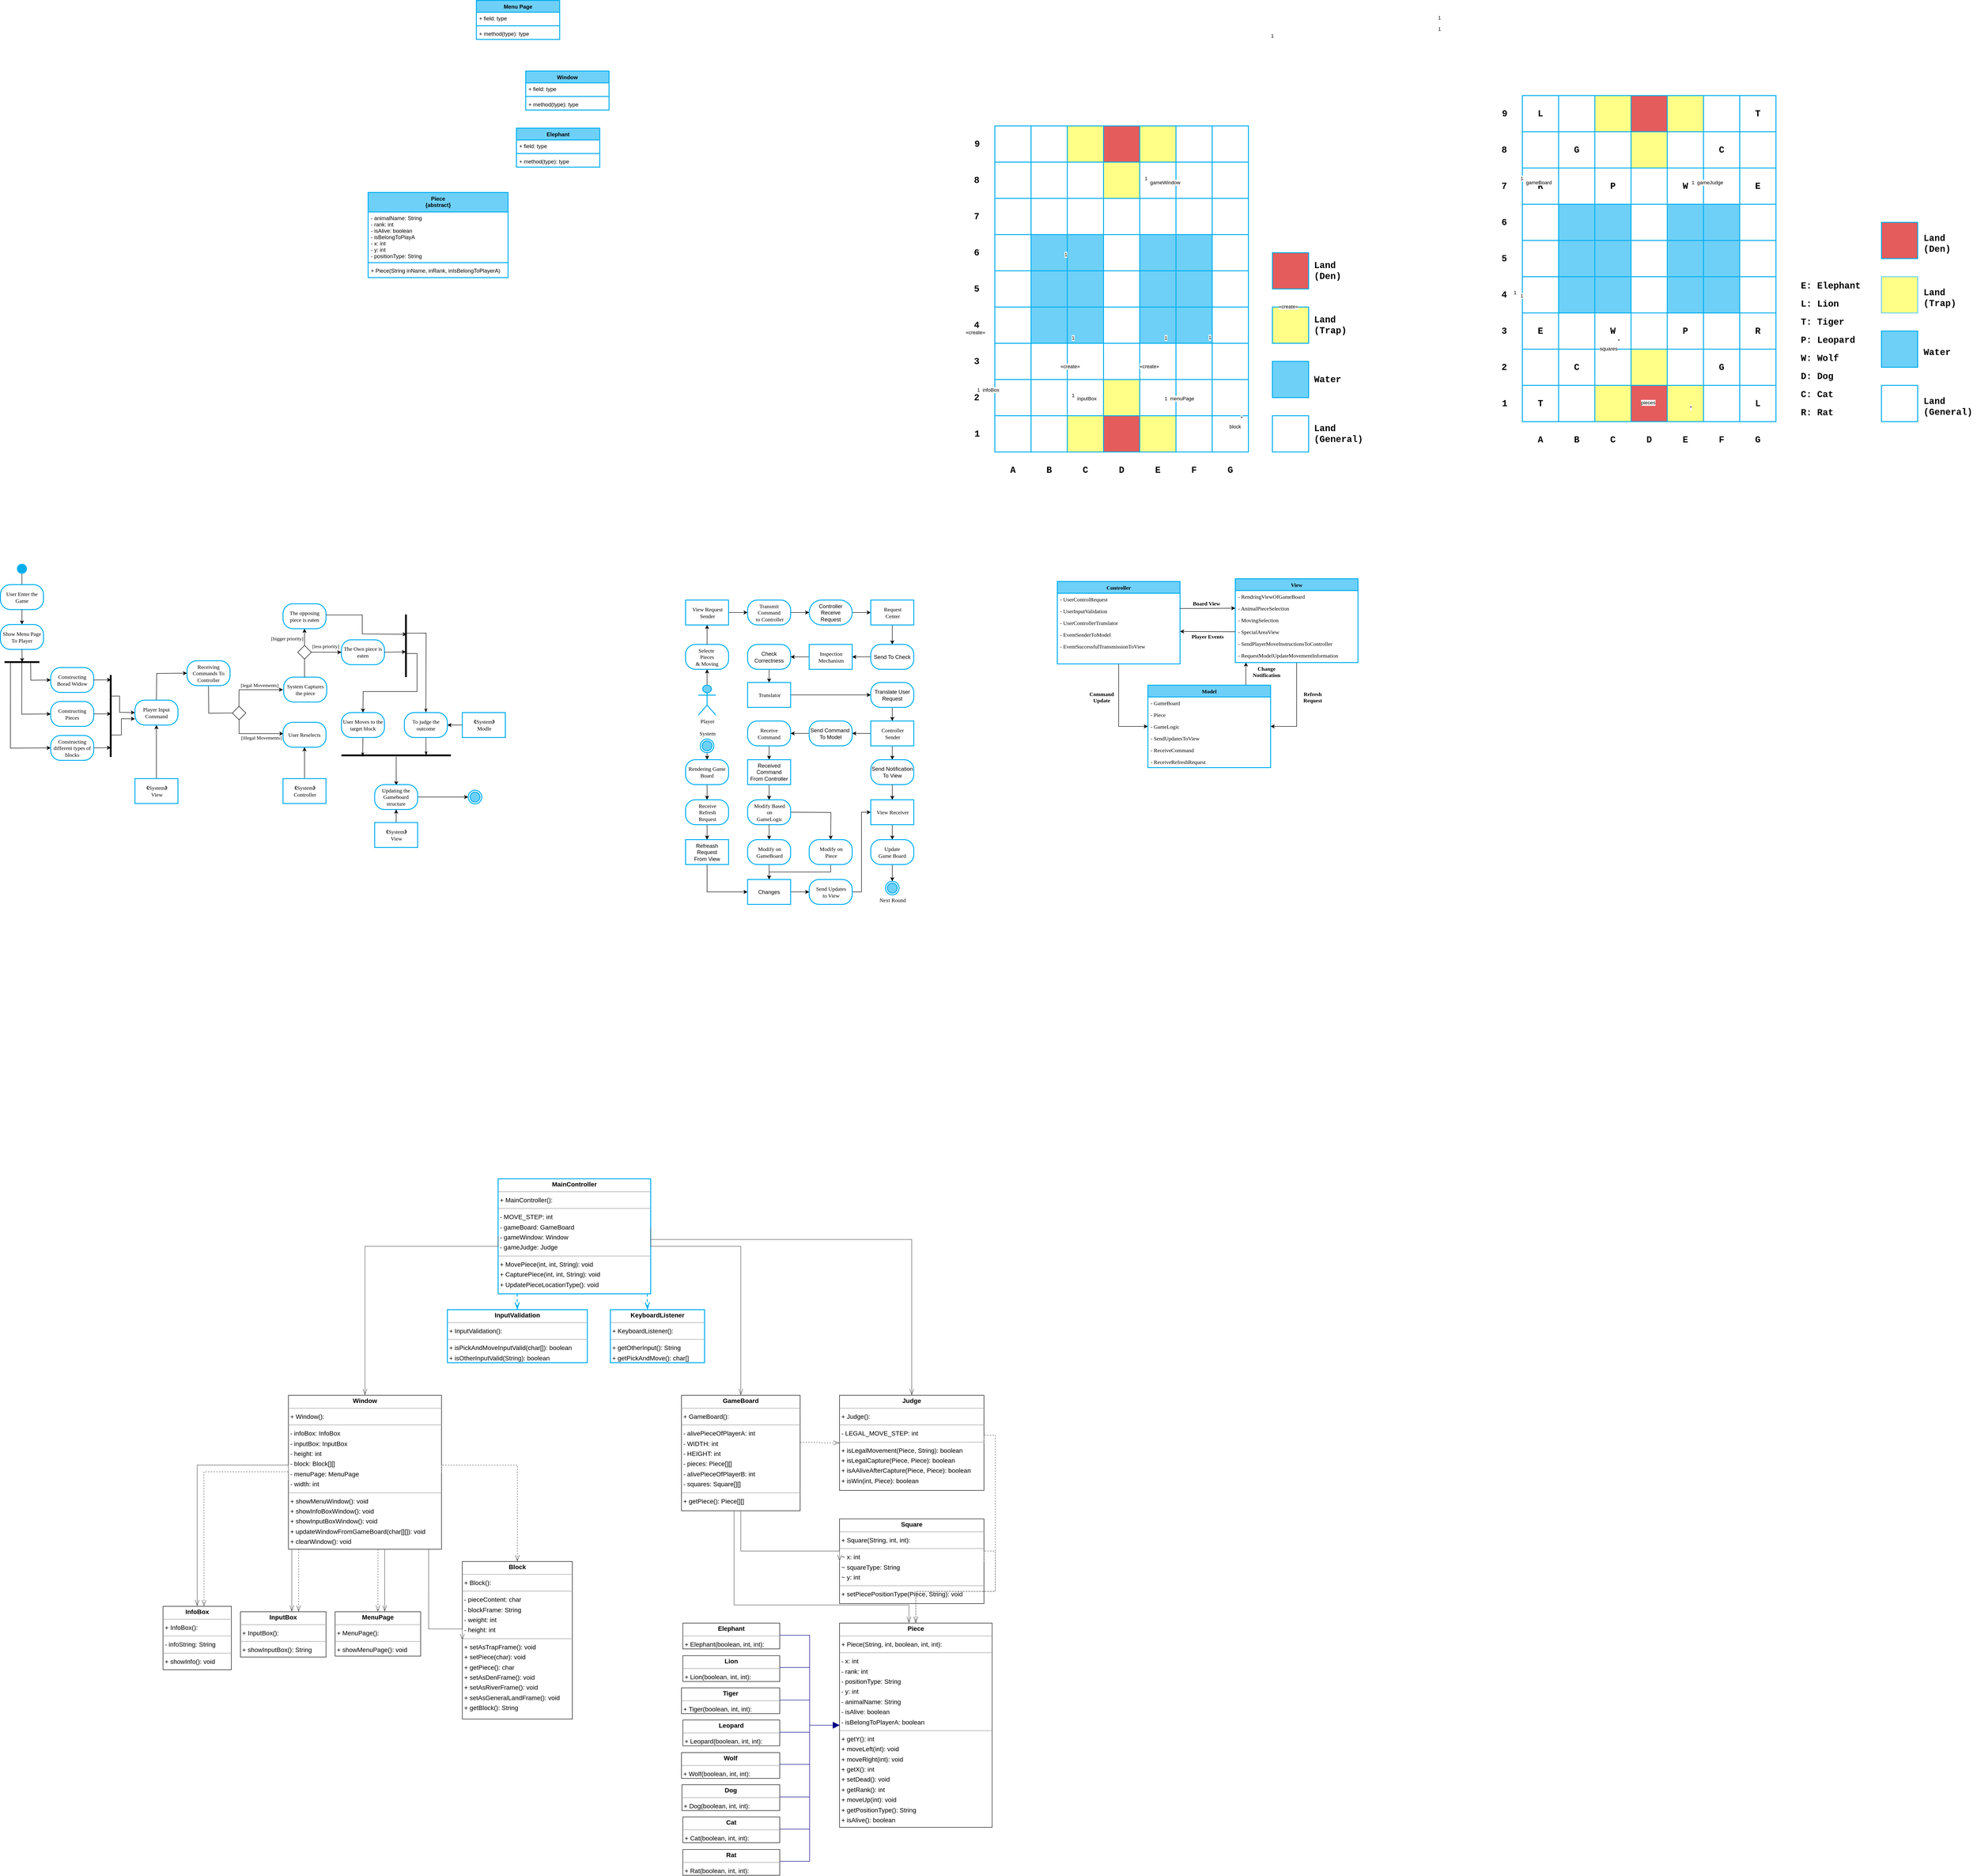 <mxfile>
    <diagram id="78_1PcfHM3q_1J_BaUjy" name="Page-1">
        <mxGraphModel dx="3795" dy="1412" grid="0" gridSize="10" guides="1" tooltips="1" connect="1" arrows="1" fold="1" page="0" pageScale="1" pageWidth="827" pageHeight="1169" math="0" shadow="0">
            <root>
                <mxCell id="0"/>
                <mxCell id="1" parent="0"/>
                <mxCell id="65" value="" style="group;fontFamily=Courier New;fontSize=20;fontStyle=1;fillColor=none;fontColor=#ffffff;strokeColor=#00ADEF;" parent="1" connectable="0" vertex="1">
                    <mxGeometry x="79" y="80" width="560" height="720" as="geometry"/>
                </mxCell>
                <mxCell id="2" value="" style="whiteSpace=wrap;html=1;aspect=fixed;strokeWidth=2;fontFamily=Courier New;fontSize=20;fontStyle=1;fillColor=none;fontColor=#ffffff;strokeColor=#00ADEF;" parent="65" vertex="1">
                    <mxGeometry width="80" height="80" as="geometry"/>
                </mxCell>
                <mxCell id="3" value="" style="whiteSpace=wrap;html=1;aspect=fixed;strokeWidth=2;fontFamily=Courier New;fontSize=20;fontStyle=1;fillColor=none;fontColor=#ffffff;strokeColor=#00ADEF;" parent="65" vertex="1">
                    <mxGeometry x="80" width="80" height="80" as="geometry"/>
                </mxCell>
                <mxCell id="4" value="" style="whiteSpace=wrap;html=1;aspect=fixed;strokeWidth=2;fillColor=#FFFF88;fontFamily=Courier New;fontSize=20;fontStyle=1;fontColor=#ffffff;strokeColor=#00ADEF;" parent="65" vertex="1">
                    <mxGeometry x="160" width="80" height="80" as="geometry"/>
                </mxCell>
                <mxCell id="5" value="" style="whiteSpace=wrap;html=1;aspect=fixed;strokeWidth=2;fillColor=#E55C5C;fontColor=#ffffff;strokeColor=#00ADEF;fontFamily=Courier New;fontSize=20;fontStyle=1" parent="65" vertex="1">
                    <mxGeometry x="240" width="80" height="80" as="geometry"/>
                </mxCell>
                <mxCell id="6" value="" style="whiteSpace=wrap;html=1;aspect=fixed;strokeWidth=2;fillColor=#FFFF88;fontFamily=Courier New;fontSize=20;fontStyle=1;fontColor=#ffffff;strokeColor=#00ADEF;" parent="65" vertex="1">
                    <mxGeometry x="320" width="80" height="80" as="geometry"/>
                </mxCell>
                <mxCell id="7" value="" style="whiteSpace=wrap;html=1;aspect=fixed;strokeWidth=2;fontFamily=Courier New;fontSize=20;fontStyle=1;fillColor=none;fontColor=#ffffff;strokeColor=#00ADEF;" parent="65" vertex="1">
                    <mxGeometry x="400" width="80" height="80" as="geometry"/>
                </mxCell>
                <mxCell id="8" value="" style="whiteSpace=wrap;html=1;aspect=fixed;strokeWidth=2;fontFamily=Courier New;fontSize=20;fontStyle=1;fillColor=none;fontColor=#ffffff;strokeColor=#00ADEF;" parent="65" vertex="1">
                    <mxGeometry x="480" width="80" height="80" as="geometry"/>
                </mxCell>
                <mxCell id="9" value="" style="whiteSpace=wrap;html=1;aspect=fixed;strokeWidth=2;fontFamily=Courier New;fontSize=20;fontStyle=1;fillColor=none;fontColor=#ffffff;strokeColor=#00ADEF;" parent="65" vertex="1">
                    <mxGeometry y="80" width="80" height="80" as="geometry"/>
                </mxCell>
                <mxCell id="10" value="" style="whiteSpace=wrap;html=1;aspect=fixed;strokeWidth=2;fontFamily=Courier New;fontSize=20;fontStyle=1;fillColor=none;fontColor=#ffffff;strokeColor=#00ADEF;" parent="65" vertex="1">
                    <mxGeometry x="80" y="80" width="80" height="80" as="geometry"/>
                </mxCell>
                <mxCell id="11" value="" style="whiteSpace=wrap;html=1;aspect=fixed;strokeWidth=2;fontFamily=Courier New;fontSize=20;fontStyle=1;fillColor=none;fontColor=#ffffff;strokeColor=#00ADEF;" parent="65" vertex="1">
                    <mxGeometry x="160" y="80" width="80" height="80" as="geometry"/>
                </mxCell>
                <mxCell id="12" value="" style="whiteSpace=wrap;html=1;aspect=fixed;strokeWidth=2;fillColor=#FFFF88;fontFamily=Courier New;fontSize=20;fontStyle=1;fontColor=#ffffff;strokeColor=#00ADEF;" parent="65" vertex="1">
                    <mxGeometry x="240" y="80" width="80" height="80" as="geometry"/>
                </mxCell>
                <mxCell id="13" value="" style="whiteSpace=wrap;html=1;aspect=fixed;strokeWidth=2;fontFamily=Courier New;fontSize=20;fontStyle=1;fillColor=none;fontColor=#ffffff;strokeColor=#00ADEF;" parent="65" vertex="1">
                    <mxGeometry x="320" y="80" width="80" height="80" as="geometry"/>
                </mxCell>
                <mxCell id="14" value="" style="whiteSpace=wrap;html=1;aspect=fixed;strokeWidth=2;fontFamily=Courier New;fontSize=20;fontStyle=1;fillColor=none;fontColor=#ffffff;strokeColor=#00ADEF;" parent="65" vertex="1">
                    <mxGeometry x="400" y="80" width="80" height="80" as="geometry"/>
                </mxCell>
                <mxCell id="15" value="" style="whiteSpace=wrap;html=1;aspect=fixed;strokeWidth=2;fontFamily=Courier New;fontSize=20;fontStyle=1;fillColor=none;fontColor=#ffffff;strokeColor=#00ADEF;" parent="65" vertex="1">
                    <mxGeometry x="480" y="80" width="80" height="80" as="geometry"/>
                </mxCell>
                <mxCell id="16" value="" style="whiteSpace=wrap;html=1;aspect=fixed;strokeWidth=2;fontFamily=Courier New;fontSize=20;fontStyle=1;fillColor=none;fontColor=#ffffff;strokeColor=#00ADEF;" parent="65" vertex="1">
                    <mxGeometry y="160" width="80" height="80" as="geometry"/>
                </mxCell>
                <mxCell id="17" value="" style="whiteSpace=wrap;html=1;aspect=fixed;strokeWidth=2;fontFamily=Courier New;fontSize=20;fontStyle=1;fillColor=none;fontColor=#ffffff;strokeColor=#00ADEF;" parent="65" vertex="1">
                    <mxGeometry x="80" y="160" width="80" height="80" as="geometry"/>
                </mxCell>
                <mxCell id="18" value="" style="whiteSpace=wrap;html=1;aspect=fixed;strokeWidth=2;fontFamily=Courier New;fontSize=20;fontStyle=1;fillColor=none;fontColor=#ffffff;strokeColor=#00ADEF;" parent="65" vertex="1">
                    <mxGeometry x="160" y="160" width="80" height="80" as="geometry"/>
                </mxCell>
                <mxCell id="19" value="" style="whiteSpace=wrap;html=1;aspect=fixed;strokeWidth=2;fontFamily=Courier New;fontSize=20;fontStyle=1;fillColor=none;fontColor=#ffffff;strokeColor=#00ADEF;" parent="65" vertex="1">
                    <mxGeometry x="240" y="160" width="80" height="80" as="geometry"/>
                </mxCell>
                <mxCell id="20" value="" style="whiteSpace=wrap;html=1;aspect=fixed;strokeWidth=2;fontFamily=Courier New;fontSize=20;fontStyle=1;fillColor=none;fontColor=#ffffff;strokeColor=#00ADEF;" parent="65" vertex="1">
                    <mxGeometry x="320" y="160" width="80" height="80" as="geometry"/>
                </mxCell>
                <mxCell id="21" value="" style="whiteSpace=wrap;html=1;aspect=fixed;strokeWidth=2;fontFamily=Courier New;fontSize=20;fontStyle=1;fillColor=none;fontColor=#ffffff;strokeColor=#00ADEF;" parent="65" vertex="1">
                    <mxGeometry x="400" y="160" width="80" height="80" as="geometry"/>
                </mxCell>
                <mxCell id="22" value="" style="whiteSpace=wrap;html=1;aspect=fixed;strokeWidth=2;fontFamily=Courier New;fontSize=20;fontStyle=1;fillColor=none;fontColor=#ffffff;strokeColor=#00ADEF;" parent="65" vertex="1">
                    <mxGeometry x="480" y="160" width="80" height="80" as="geometry"/>
                </mxCell>
                <mxCell id="23" value="" style="whiteSpace=wrap;html=1;aspect=fixed;strokeWidth=2;fontFamily=Courier New;fontSize=20;fontStyle=1;fillColor=none;fontColor=#ffffff;strokeColor=#00ADEF;" parent="65" vertex="1">
                    <mxGeometry y="240" width="80" height="80" as="geometry"/>
                </mxCell>
                <mxCell id="24" value="" style="whiteSpace=wrap;html=1;aspect=fixed;strokeWidth=2;fillColor=#6ED0F7;fontFamily=Courier New;fontSize=20;fontStyle=1;fontColor=#ffffff;strokeColor=#00ADEF;" parent="65" vertex="1">
                    <mxGeometry x="80" y="240" width="80" height="80" as="geometry"/>
                </mxCell>
                <mxCell id="25" value="" style="whiteSpace=wrap;html=1;aspect=fixed;strokeWidth=2;fillColor=#6ED0F7;fontFamily=Courier New;fontSize=20;fontStyle=1;fontColor=#ffffff;strokeColor=#00ADEF;" parent="65" vertex="1">
                    <mxGeometry x="160" y="240" width="80" height="80" as="geometry"/>
                </mxCell>
                <mxCell id="26" value="" style="whiteSpace=wrap;html=1;aspect=fixed;strokeWidth=2;fontFamily=Courier New;fontSize=20;fontStyle=1;fillColor=none;fontColor=#ffffff;strokeColor=#00ADEF;" parent="65" vertex="1">
                    <mxGeometry x="240" y="240" width="80" height="80" as="geometry"/>
                </mxCell>
                <mxCell id="27" value="" style="whiteSpace=wrap;html=1;aspect=fixed;strokeWidth=2;fillColor=#6ED0F7;fontFamily=Courier New;fontSize=20;fontStyle=1;fontColor=#ffffff;strokeColor=#00ADEF;" parent="65" vertex="1">
                    <mxGeometry x="320" y="240" width="80" height="80" as="geometry"/>
                </mxCell>
                <mxCell id="28" value="" style="whiteSpace=wrap;html=1;aspect=fixed;strokeWidth=2;fillColor=#6ED0F7;fontFamily=Courier New;fontSize=20;fontStyle=1;fontColor=#ffffff;strokeColor=#00ADEF;" parent="65" vertex="1">
                    <mxGeometry x="400" y="240" width="80" height="80" as="geometry"/>
                </mxCell>
                <mxCell id="29" value="" style="whiteSpace=wrap;html=1;aspect=fixed;strokeWidth=2;fontFamily=Courier New;fontSize=20;fontStyle=1;fillColor=none;fontColor=#ffffff;strokeColor=#00ADEF;" parent="65" vertex="1">
                    <mxGeometry x="480" y="240" width="80" height="80" as="geometry"/>
                </mxCell>
                <mxCell id="30" value="" style="whiteSpace=wrap;html=1;aspect=fixed;strokeWidth=2;fontFamily=Courier New;fontSize=20;fontStyle=1;fillColor=none;fontColor=#ffffff;strokeColor=#00ADEF;" parent="65" vertex="1">
                    <mxGeometry y="320" width="80" height="80" as="geometry"/>
                </mxCell>
                <mxCell id="31" value="" style="whiteSpace=wrap;html=1;aspect=fixed;strokeWidth=2;fillColor=#6ED0F7;fontFamily=Courier New;fontSize=20;fontStyle=1;fontColor=#ffffff;strokeColor=#00ADEF;" parent="65" vertex="1">
                    <mxGeometry x="80" y="320" width="80" height="80" as="geometry"/>
                </mxCell>
                <mxCell id="32" value="" style="whiteSpace=wrap;html=1;aspect=fixed;strokeWidth=2;fillColor=#6ED0F7;fontFamily=Courier New;fontSize=20;fontStyle=1;fontColor=#ffffff;strokeColor=#00ADEF;" parent="65" vertex="1">
                    <mxGeometry x="160" y="320" width="80" height="80" as="geometry"/>
                </mxCell>
                <mxCell id="33" value="" style="whiteSpace=wrap;html=1;aspect=fixed;strokeWidth=2;fontFamily=Courier New;fontSize=20;fontStyle=1;fillColor=none;fontColor=#ffffff;strokeColor=#00ADEF;" parent="65" vertex="1">
                    <mxGeometry x="240" y="320" width="80" height="80" as="geometry"/>
                </mxCell>
                <mxCell id="34" value="" style="whiteSpace=wrap;html=1;aspect=fixed;strokeWidth=2;fillColor=#6ED0F7;fontFamily=Courier New;fontSize=20;fontStyle=1;fontColor=#ffffff;strokeColor=#00ADEF;" parent="65" vertex="1">
                    <mxGeometry x="320" y="320" width="80" height="80" as="geometry"/>
                </mxCell>
                <mxCell id="35" value="" style="whiteSpace=wrap;html=1;aspect=fixed;strokeWidth=2;fillColor=#6ED0F7;fontFamily=Courier New;fontSize=20;fontStyle=1;fontColor=#ffffff;strokeColor=#00ADEF;" parent="65" vertex="1">
                    <mxGeometry x="400" y="320" width="80" height="80" as="geometry"/>
                </mxCell>
                <mxCell id="36" value="" style="whiteSpace=wrap;html=1;aspect=fixed;strokeWidth=2;fontFamily=Courier New;fontSize=20;fontStyle=1;fillColor=none;fontColor=#ffffff;strokeColor=#00ADEF;" parent="65" vertex="1">
                    <mxGeometry x="480" y="320" width="80" height="80" as="geometry"/>
                </mxCell>
                <mxCell id="37" value="" style="whiteSpace=wrap;html=1;aspect=fixed;strokeWidth=2;fontFamily=Courier New;fontSize=20;fontStyle=1;fillColor=none;fontColor=#ffffff;strokeColor=#00ADEF;" parent="65" vertex="1">
                    <mxGeometry y="400" width="80" height="80" as="geometry"/>
                </mxCell>
                <mxCell id="38" value="" style="whiteSpace=wrap;html=1;aspect=fixed;strokeWidth=2;fillColor=#6ED0F7;fontFamily=Courier New;fontSize=20;fontStyle=1;fontColor=#ffffff;strokeColor=#00ADEF;" parent="65" vertex="1">
                    <mxGeometry x="80" y="400" width="80" height="80" as="geometry"/>
                </mxCell>
                <mxCell id="39" value="" style="whiteSpace=wrap;html=1;aspect=fixed;strokeWidth=2;fillColor=#6ED0F7;fontFamily=Courier New;fontSize=20;fontStyle=1;fontColor=#ffffff;strokeColor=#00ADEF;" parent="65" vertex="1">
                    <mxGeometry x="160" y="400" width="80" height="80" as="geometry"/>
                </mxCell>
                <mxCell id="40" value="" style="whiteSpace=wrap;html=1;aspect=fixed;strokeWidth=2;fontFamily=Courier New;fontSize=20;fontStyle=1;fillColor=none;fontColor=#ffffff;strokeColor=#00ADEF;" parent="65" vertex="1">
                    <mxGeometry x="240" y="400" width="80" height="80" as="geometry"/>
                </mxCell>
                <mxCell id="41" value="" style="whiteSpace=wrap;html=1;aspect=fixed;strokeWidth=2;fillColor=#6ED0F7;fontFamily=Courier New;fontSize=20;fontStyle=1;fontColor=#ffffff;strokeColor=#00ADEF;" parent="65" vertex="1">
                    <mxGeometry x="320" y="400" width="80" height="80" as="geometry"/>
                </mxCell>
                <mxCell id="42" value="" style="whiteSpace=wrap;html=1;aspect=fixed;strokeWidth=2;fillColor=#6ED0F7;fontFamily=Courier New;fontSize=20;fontStyle=1;fontColor=#ffffff;strokeColor=#00ADEF;" parent="65" vertex="1">
                    <mxGeometry x="400" y="400" width="80" height="80" as="geometry"/>
                </mxCell>
                <mxCell id="43" value="" style="whiteSpace=wrap;html=1;aspect=fixed;strokeWidth=2;fontFamily=Courier New;fontSize=20;fontStyle=1;fillColor=none;fontColor=#ffffff;strokeColor=#00ADEF;" parent="65" vertex="1">
                    <mxGeometry x="480" y="400" width="80" height="80" as="geometry"/>
                </mxCell>
                <mxCell id="44" value="" style="whiteSpace=wrap;html=1;aspect=fixed;strokeWidth=2;fontFamily=Courier New;fontSize=20;fontStyle=1;fillColor=none;fontColor=#ffffff;strokeColor=#00ADEF;" parent="65" vertex="1">
                    <mxGeometry y="480" width="80" height="80" as="geometry"/>
                </mxCell>
                <mxCell id="45" value="" style="whiteSpace=wrap;html=1;aspect=fixed;strokeWidth=2;fontFamily=Courier New;fontSize=20;fontStyle=1;fillColor=none;fontColor=#ffffff;strokeColor=#00ADEF;" parent="65" vertex="1">
                    <mxGeometry x="80" y="480" width="80" height="80" as="geometry"/>
                </mxCell>
                <mxCell id="46" value="" style="whiteSpace=wrap;html=1;aspect=fixed;strokeWidth=2;fontFamily=Courier New;fontSize=20;fontStyle=1;fillColor=none;fontColor=#ffffff;strokeColor=#00ADEF;" parent="65" vertex="1">
                    <mxGeometry x="160" y="480" width="80" height="80" as="geometry"/>
                </mxCell>
                <mxCell id="47" value="" style="whiteSpace=wrap;html=1;aspect=fixed;strokeWidth=2;fontFamily=Courier New;fontSize=20;fontStyle=1;fillColor=none;fontColor=#ffffff;strokeColor=#00ADEF;" parent="65" vertex="1">
                    <mxGeometry x="240" y="480" width="80" height="80" as="geometry"/>
                </mxCell>
                <mxCell id="48" value="" style="whiteSpace=wrap;html=1;aspect=fixed;strokeWidth=2;fontFamily=Courier New;fontSize=20;fontStyle=1;fillColor=none;fontColor=#ffffff;strokeColor=#00ADEF;" parent="65" vertex="1">
                    <mxGeometry x="320" y="480" width="80" height="80" as="geometry"/>
                </mxCell>
                <mxCell id="49" value="" style="whiteSpace=wrap;html=1;aspect=fixed;strokeWidth=2;fontFamily=Courier New;fontSize=20;fontStyle=1;fillColor=none;fontColor=#ffffff;strokeColor=#00ADEF;" parent="65" vertex="1">
                    <mxGeometry x="400" y="480" width="80" height="80" as="geometry"/>
                </mxCell>
                <mxCell id="50" value="" style="whiteSpace=wrap;html=1;aspect=fixed;strokeWidth=2;fontFamily=Courier New;fontSize=20;fontStyle=1;fillColor=none;fontColor=#ffffff;strokeColor=#00ADEF;" parent="65" vertex="1">
                    <mxGeometry x="480" y="480" width="80" height="80" as="geometry"/>
                </mxCell>
                <mxCell id="51" value="" style="whiteSpace=wrap;html=1;aspect=fixed;strokeWidth=2;fontFamily=Courier New;fontSize=20;fontStyle=1;fillColor=none;fontColor=#ffffff;strokeColor=#00ADEF;" parent="65" vertex="1">
                    <mxGeometry y="560" width="80" height="80" as="geometry"/>
                </mxCell>
                <mxCell id="52" value="" style="whiteSpace=wrap;html=1;aspect=fixed;strokeWidth=2;fontFamily=Courier New;fontSize=20;fontStyle=1;fillColor=none;fontColor=#ffffff;strokeColor=#00ADEF;" parent="65" vertex="1">
                    <mxGeometry x="80" y="560" width="80" height="80" as="geometry"/>
                </mxCell>
                <mxCell id="53" value="" style="whiteSpace=wrap;html=1;aspect=fixed;strokeWidth=2;fontFamily=Courier New;fontSize=20;fontStyle=1;fillColor=none;fontColor=#ffffff;strokeColor=#00ADEF;" parent="65" vertex="1">
                    <mxGeometry x="160" y="560" width="80" height="80" as="geometry"/>
                </mxCell>
                <mxCell id="54" value="" style="whiteSpace=wrap;html=1;aspect=fixed;strokeWidth=2;fillColor=#FFFF88;fontColor=#ffffff;strokeColor=#00ADEF;fontFamily=Courier New;fontSize=20;fontStyle=1" parent="65" vertex="1">
                    <mxGeometry x="240" y="560" width="80" height="80" as="geometry"/>
                </mxCell>
                <mxCell id="55" value="" style="whiteSpace=wrap;html=1;aspect=fixed;strokeWidth=2;fontFamily=Courier New;fontSize=20;fontStyle=1;fillColor=none;fontColor=#ffffff;strokeColor=#00ADEF;" parent="65" vertex="1">
                    <mxGeometry x="320" y="560" width="80" height="80" as="geometry"/>
                </mxCell>
                <mxCell id="56" value="" style="whiteSpace=wrap;html=1;aspect=fixed;strokeWidth=2;fontFamily=Courier New;fontSize=20;fontStyle=1;fillColor=none;fontColor=#ffffff;strokeColor=#00ADEF;" parent="65" vertex="1">
                    <mxGeometry x="400" y="560" width="80" height="80" as="geometry"/>
                </mxCell>
                <mxCell id="57" value="" style="whiteSpace=wrap;html=1;aspect=fixed;strokeWidth=2;fontFamily=Courier New;fontSize=20;fontStyle=1;fillColor=none;fontColor=#ffffff;strokeColor=#00ADEF;" parent="65" vertex="1">
                    <mxGeometry x="480" y="560" width="80" height="80" as="geometry"/>
                </mxCell>
                <mxCell id="58" value="" style="whiteSpace=wrap;html=1;aspect=fixed;strokeWidth=2;fontFamily=Courier New;fontSize=20;fontStyle=1;fillColor=none;fontColor=#ffffff;strokeColor=#00ADEF;" parent="65" vertex="1">
                    <mxGeometry y="640" width="80" height="80" as="geometry"/>
                </mxCell>
                <mxCell id="59" value="" style="whiteSpace=wrap;html=1;aspect=fixed;strokeWidth=2;fontFamily=Courier New;fontSize=20;fontStyle=1;fillColor=none;fontColor=#ffffff;strokeColor=#00ADEF;" parent="65" vertex="1">
                    <mxGeometry x="80" y="640" width="80" height="80" as="geometry"/>
                </mxCell>
                <mxCell id="60" value="" style="whiteSpace=wrap;html=1;aspect=fixed;strokeWidth=2;fillColor=#FFFF88;fontColor=#ffffff;strokeColor=#00ADEF;fontFamily=Courier New;fontSize=20;fontStyle=1" parent="65" vertex="1">
                    <mxGeometry x="160" y="640" width="80" height="80" as="geometry"/>
                </mxCell>
                <mxCell id="61" value="" style="whiteSpace=wrap;html=1;aspect=fixed;strokeWidth=2;fillColor=#E55C5C;fontColor=#ffffff;strokeColor=#00ADEF;fontFamily=Courier New;fontSize=20;fontStyle=1" parent="65" vertex="1">
                    <mxGeometry x="240" y="640" width="80" height="80" as="geometry"/>
                </mxCell>
                <mxCell id="62" value="" style="whiteSpace=wrap;html=1;aspect=fixed;strokeWidth=2;fillColor=#FFFF88;fontColor=#ffffff;strokeColor=#00ADEF;fontFamily=Courier New;fontSize=20;fontStyle=1" parent="65" vertex="1">
                    <mxGeometry x="320" y="640" width="80" height="80" as="geometry"/>
                </mxCell>
                <mxCell id="63" value="" style="whiteSpace=wrap;html=1;aspect=fixed;strokeWidth=2;fontFamily=Courier New;fontSize=20;fontStyle=1;fillColor=none;fontColor=#ffffff;strokeColor=#00ADEF;" parent="65" vertex="1">
                    <mxGeometry x="400" y="640" width="80" height="80" as="geometry"/>
                </mxCell>
                <mxCell id="64" value="" style="whiteSpace=wrap;html=1;aspect=fixed;strokeWidth=2;fontFamily=Courier New;fontSize=20;fontStyle=1;fillColor=none;fontColor=#ffffff;strokeColor=#00ADEF;" parent="65" vertex="1">
                    <mxGeometry x="480" y="640" width="80" height="80" as="geometry"/>
                </mxCell>
                <mxCell id="66" value="&lt;font style=&quot;font-size: 20px&quot;&gt;&lt;b&gt;9&lt;/b&gt;&lt;/font&gt;" style="text;html=1;strokeColor=none;fillColor=none;align=center;verticalAlign=middle;whiteSpace=wrap;rounded=0;fontFamily=Courier New;" parent="1" vertex="1">
                    <mxGeometry y="80" width="80" height="80" as="geometry"/>
                </mxCell>
                <mxCell id="70" value="&lt;font style=&quot;font-size: 20px&quot;&gt;&lt;b&gt;8&lt;/b&gt;&lt;/font&gt;" style="text;html=1;strokeColor=none;fillColor=none;align=center;verticalAlign=middle;whiteSpace=wrap;rounded=0;fontFamily=Courier New;" parent="1" vertex="1">
                    <mxGeometry x="-1" y="160" width="80" height="80" as="geometry"/>
                </mxCell>
                <mxCell id="71" value="&lt;font style=&quot;font-size: 20px&quot;&gt;&lt;b&gt;7&lt;/b&gt;&lt;/font&gt;" style="text;html=1;strokeColor=none;fillColor=none;align=center;verticalAlign=middle;whiteSpace=wrap;rounded=0;fontFamily=Courier New;" parent="1" vertex="1">
                    <mxGeometry x="-1" y="240" width="80" height="80" as="geometry"/>
                </mxCell>
                <mxCell id="72" value="&lt;font style=&quot;font-size: 20px&quot;&gt;&lt;b&gt;6&lt;/b&gt;&lt;/font&gt;" style="text;html=1;strokeColor=none;fillColor=none;align=center;verticalAlign=middle;whiteSpace=wrap;rounded=0;fontFamily=Courier New;" parent="1" vertex="1">
                    <mxGeometry x="-1" y="320" width="80" height="80" as="geometry"/>
                </mxCell>
                <mxCell id="73" value="&lt;font style=&quot;font-size: 20px&quot;&gt;&lt;b&gt;5&lt;/b&gt;&lt;/font&gt;" style="text;html=1;strokeColor=none;fillColor=none;align=center;verticalAlign=middle;whiteSpace=wrap;rounded=0;fontFamily=Courier New;" parent="1" vertex="1">
                    <mxGeometry x="-1" y="400" width="80" height="80" as="geometry"/>
                </mxCell>
                <mxCell id="74" value="&lt;font style=&quot;font-size: 20px&quot;&gt;&lt;b&gt;4&lt;/b&gt;&lt;/font&gt;" style="text;html=1;strokeColor=none;fillColor=none;align=center;verticalAlign=middle;whiteSpace=wrap;rounded=0;fontFamily=Courier New;" parent="1" vertex="1">
                    <mxGeometry x="-1" y="480" width="80" height="80" as="geometry"/>
                </mxCell>
                <mxCell id="75" value="&lt;font style=&quot;font-size: 20px&quot;&gt;&lt;b&gt;3&lt;/b&gt;&lt;/font&gt;" style="text;html=1;strokeColor=none;fillColor=none;align=center;verticalAlign=middle;whiteSpace=wrap;rounded=0;fontFamily=Courier New;" parent="1" vertex="1">
                    <mxGeometry x="-1" y="560" width="80" height="80" as="geometry"/>
                </mxCell>
                <mxCell id="76" value="&lt;font style=&quot;font-size: 20px&quot;&gt;&lt;b&gt;2&lt;/b&gt;&lt;/font&gt;" style="text;html=1;strokeColor=none;fillColor=none;align=center;verticalAlign=middle;whiteSpace=wrap;rounded=0;fontFamily=Courier New;" parent="1" vertex="1">
                    <mxGeometry x="-1" y="640" width="80" height="80" as="geometry"/>
                </mxCell>
                <mxCell id="77" value="&lt;font style=&quot;font-size: 20px&quot;&gt;&lt;b&gt;1&lt;/b&gt;&lt;/font&gt;" style="text;html=1;strokeColor=none;fillColor=none;align=center;verticalAlign=middle;whiteSpace=wrap;rounded=0;fontFamily=Courier New;" parent="1" vertex="1">
                    <mxGeometry y="720" width="80" height="80" as="geometry"/>
                </mxCell>
                <mxCell id="78" value="&lt;font style=&quot;font-size: 20px&quot;&gt;&lt;b&gt;A&lt;/b&gt;&lt;/font&gt;" style="text;html=1;strokeColor=none;fillColor=none;align=center;verticalAlign=middle;whiteSpace=wrap;rounded=0;fontFamily=Courier New;" parent="1" vertex="1">
                    <mxGeometry x="79" y="800" width="80" height="80" as="geometry"/>
                </mxCell>
                <mxCell id="79" value="&lt;font style=&quot;font-size: 20px&quot;&gt;&lt;b&gt;B&lt;/b&gt;&lt;/font&gt;" style="text;html=1;strokeColor=none;fillColor=none;align=center;verticalAlign=middle;whiteSpace=wrap;rounded=0;fontFamily=Courier New;" parent="1" vertex="1">
                    <mxGeometry x="159" y="800" width="80" height="80" as="geometry"/>
                </mxCell>
                <mxCell id="80" value="&lt;font style=&quot;font-size: 20px&quot;&gt;&lt;b&gt;C&lt;/b&gt;&lt;/font&gt;" style="text;html=1;strokeColor=none;fillColor=none;align=center;verticalAlign=middle;whiteSpace=wrap;rounded=0;fontFamily=Courier New;" parent="1" vertex="1">
                    <mxGeometry x="239" y="800" width="80" height="80" as="geometry"/>
                </mxCell>
                <mxCell id="81" value="&lt;font style=&quot;font-size: 20px&quot;&gt;&lt;b&gt;D&lt;/b&gt;&lt;/font&gt;" style="text;html=1;strokeColor=none;fillColor=none;align=center;verticalAlign=middle;whiteSpace=wrap;rounded=0;fontFamily=Courier New;" parent="1" vertex="1">
                    <mxGeometry x="319" y="800" width="80" height="80" as="geometry"/>
                </mxCell>
                <mxCell id="82" value="&lt;font style=&quot;font-size: 20px&quot;&gt;&lt;b&gt;E&lt;/b&gt;&lt;/font&gt;" style="text;html=1;strokeColor=none;fillColor=none;align=center;verticalAlign=middle;whiteSpace=wrap;rounded=0;fontFamily=Courier New;" parent="1" vertex="1">
                    <mxGeometry x="399" y="800" width="80" height="80" as="geometry"/>
                </mxCell>
                <mxCell id="83" value="&lt;font style=&quot;font-size: 20px&quot;&gt;&lt;b&gt;F&lt;/b&gt;&lt;/font&gt;" style="text;html=1;strokeColor=none;fillColor=none;align=center;verticalAlign=middle;whiteSpace=wrap;rounded=0;fontFamily=Courier New;" parent="1" vertex="1">
                    <mxGeometry x="479" y="800" width="80" height="80" as="geometry"/>
                </mxCell>
                <mxCell id="84" value="&lt;font style=&quot;font-size: 20px&quot;&gt;&lt;b&gt;G&lt;/b&gt;&lt;/font&gt;" style="text;html=1;strokeColor=none;fillColor=none;align=center;verticalAlign=middle;whiteSpace=wrap;rounded=0;fontFamily=Courier New;" parent="1" vertex="1">
                    <mxGeometry x="559" y="800" width="80" height="80" as="geometry"/>
                </mxCell>
                <mxCell id="85" value="" style="whiteSpace=wrap;html=1;aspect=fixed;strokeWidth=2;fillColor=#E55C5C;fontColor=#ffffff;strokeColor=#00ADEF;fontFamily=Courier New;align=left;" parent="1" vertex="1">
                    <mxGeometry x="692" y="360" width="80" height="80" as="geometry"/>
                </mxCell>
                <mxCell id="88" value="" style="whiteSpace=wrap;html=1;aspect=fixed;strokeWidth=2;fillColor=#FFFF88;fontColor=#000000;strokeColor=#00ADEF;fontFamily=Courier New;align=left;" parent="1" vertex="1">
                    <mxGeometry x="692" y="480" width="80" height="80" as="geometry"/>
                </mxCell>
                <mxCell id="95" value="" style="whiteSpace=wrap;html=1;aspect=fixed;strokeWidth=2;fillColor=#6ED0F7;fontFamily=Courier New;align=left;strokeColor=#00ADEF;fontColor=#ffffff;" parent="1" vertex="1">
                    <mxGeometry x="692" y="600" width="80" height="80" as="geometry"/>
                </mxCell>
                <mxCell id="96" value="&lt;font style=&quot;font-size: 20px&quot;&gt;&lt;b&gt;Land&lt;br&gt;(Den)&lt;/b&gt;&lt;/font&gt;" style="text;html=1;strokeColor=none;fillColor=none;align=left;verticalAlign=middle;whiteSpace=wrap;rounded=0;fontFamily=Courier New;" parent="1" vertex="1">
                    <mxGeometry x="782" y="360" width="80" height="80" as="geometry"/>
                </mxCell>
                <mxCell id="97" value="&lt;font style=&quot;font-size: 20px&quot;&gt;&lt;b&gt;Land&lt;br&gt;(Trap)&lt;/b&gt;&lt;/font&gt;" style="text;html=1;strokeColor=none;fillColor=none;align=left;verticalAlign=middle;whiteSpace=wrap;rounded=0;fontFamily=Courier New;" parent="1" vertex="1">
                    <mxGeometry x="782" y="480" width="80" height="80" as="geometry"/>
                </mxCell>
                <mxCell id="98" value="&lt;font style=&quot;font-size: 20px&quot;&gt;&lt;b&gt;Water&lt;/b&gt;&lt;/font&gt;" style="text;html=1;strokeColor=none;fillColor=none;align=left;verticalAlign=middle;whiteSpace=wrap;rounded=0;fontFamily=Courier New;" parent="1" vertex="1">
                    <mxGeometry x="782" y="600" width="80" height="80" as="geometry"/>
                </mxCell>
                <mxCell id="99" value="" style="whiteSpace=wrap;html=1;aspect=fixed;strokeWidth=2;fontFamily=Courier New;align=left;strokeColor=#00ADEF;" parent="1" vertex="1">
                    <mxGeometry x="692" y="720" width="80" height="80" as="geometry"/>
                </mxCell>
                <mxCell id="100" value="&lt;font style=&quot;font-size: 20px&quot;&gt;&lt;b&gt;Land&lt;/b&gt;&lt;b&gt;&lt;br&gt;(General)&lt;br&gt;&lt;/b&gt;&lt;/font&gt;" style="text;html=1;strokeColor=none;fillColor=none;align=left;verticalAlign=middle;whiteSpace=wrap;rounded=0;fontFamily=Courier New;" parent="1" vertex="1">
                    <mxGeometry x="782" y="720" width="119" height="80" as="geometry"/>
                </mxCell>
                <mxCell id="101" value="&lt;font style=&quot;font-size: 20px&quot;&gt;&lt;b&gt;E: Elephant&lt;/b&gt;&lt;/font&gt;" style="text;html=1;strokeColor=none;fillColor=none;align=left;verticalAlign=middle;whiteSpace=wrap;rounded=0;fontFamily=Courier New;" parent="1" vertex="1">
                    <mxGeometry x="1857" y="413" width="140" height="40" as="geometry"/>
                </mxCell>
                <mxCell id="102" value="&lt;font style=&quot;font-size: 20px&quot;&gt;&lt;b&gt;L: Lion&lt;/b&gt;&lt;/font&gt;" style="text;html=1;strokeColor=none;fillColor=none;align=left;verticalAlign=middle;whiteSpace=wrap;rounded=0;fontFamily=Courier New;" parent="1" vertex="1">
                    <mxGeometry x="1857" y="453" width="140" height="40" as="geometry"/>
                </mxCell>
                <mxCell id="103" value="&lt;font style=&quot;font-size: 20px&quot;&gt;&lt;b&gt;T: Tiger&lt;/b&gt;&lt;/font&gt;&lt;span style=&quot;color: rgba(0 , 0 , 0 , 0) ; font-family: monospace ; font-size: 0px&quot;&gt;%3CmxGraphModel%3E%3Croot%3E%3CmxCell%20id%3D%220%22%2F%3E%3CmxCell%20id%3D%221%22%20parent%3D%220%22%2F%3E%3CmxCell%20id%3D%222%22%20value%3D%22%26lt%3Bfont%20style%3D%26quot%3Bfont-size%3A%2020px%26quot%3B%26gt%3B%26lt%3Bb%26gt%3BL%3A%20Lion%26lt%3B%2Fb%26gt%3B%26lt%3B%2Ffont%26gt%3B%22%20style%3D%22text%3Bhtml%3D1%3BstrokeColor%3Dnone%3BfillColor%3Dnone%3Balign%3Dleft%3BverticalAlign%3Dmiddle%3BwhiteSpace%3Dwrap%3Brounded%3D0%3BfontFamily%3DCourier%20New%3B%22%20vertex%3D%221%22%20parent%3D%221%22%3E%3CmxGeometry%20x%3D%22880%22%20y%3D%22400%22%20width%3D%22140%22%20height%3D%2240%22%20as%3D%22geometry%22%2F%3E%3C%2FmxCell%3E%3C%2Froot%3E%3C%2FmxGraphModel%3E&lt;/span&gt;" style="text;html=1;strokeColor=none;fillColor=none;align=left;verticalAlign=middle;whiteSpace=wrap;rounded=0;fontFamily=Courier New;" parent="1" vertex="1">
                    <mxGeometry x="1857" y="493" width="140" height="40" as="geometry"/>
                </mxCell>
                <mxCell id="104" value="&lt;font style=&quot;font-size: 20px&quot;&gt;&lt;b&gt;P: Leopard&lt;/b&gt;&lt;/font&gt;" style="text;html=1;strokeColor=none;fillColor=none;align=left;verticalAlign=middle;whiteSpace=wrap;rounded=0;fontFamily=Courier New;" parent="1" vertex="1">
                    <mxGeometry x="1857" y="533" width="140" height="40" as="geometry"/>
                </mxCell>
                <mxCell id="105" value="&lt;font style=&quot;font-size: 20px&quot;&gt;&lt;b&gt;W: Wolf&lt;/b&gt;&lt;/font&gt;" style="text;html=1;strokeColor=none;fillColor=none;align=left;verticalAlign=middle;whiteSpace=wrap;rounded=0;fontFamily=Courier New;" parent="1" vertex="1">
                    <mxGeometry x="1857" y="573" width="140" height="40" as="geometry"/>
                </mxCell>
                <mxCell id="106" value="&lt;font style=&quot;font-size: 20px&quot;&gt;&lt;b&gt;D: Dog&lt;/b&gt;&lt;/font&gt;" style="text;html=1;strokeColor=none;fillColor=none;align=left;verticalAlign=middle;whiteSpace=wrap;rounded=0;fontFamily=Courier New;" parent="1" vertex="1">
                    <mxGeometry x="1857" y="613" width="140" height="40" as="geometry"/>
                </mxCell>
                <mxCell id="107" value="&lt;font style=&quot;font-size: 20px&quot;&gt;&lt;b&gt;C: Cat&lt;/b&gt;&lt;/font&gt;" style="text;html=1;strokeColor=none;fillColor=none;align=left;verticalAlign=middle;whiteSpace=wrap;rounded=0;fontFamily=Courier New;" parent="1" vertex="1">
                    <mxGeometry x="1857" y="653" width="140" height="40" as="geometry"/>
                </mxCell>
                <mxCell id="108" value="&lt;font style=&quot;font-size: 20px&quot;&gt;&lt;b&gt;R: Rat&lt;/b&gt;&lt;/font&gt;" style="text;html=1;strokeColor=none;fillColor=none;align=left;verticalAlign=middle;whiteSpace=wrap;rounded=0;fontFamily=Courier New;" parent="1" vertex="1">
                    <mxGeometry x="1857" y="693" width="140" height="40" as="geometry"/>
                </mxCell>
                <mxCell id="109" value="" style="group;fontFamily=Courier New;fontSize=20;fontStyle=1;strokeColor=#00ADEF;" parent="1" vertex="1" connectable="0">
                    <mxGeometry x="1244" y="13" width="560" height="720" as="geometry"/>
                </mxCell>
                <mxCell id="110" value="L" style="whiteSpace=wrap;html=1;aspect=fixed;strokeWidth=2;fontFamily=Courier New;fontSize=20;fontStyle=1;strokeColor=#00ADEF;" parent="109" vertex="1">
                    <mxGeometry width="80" height="80" as="geometry"/>
                </mxCell>
                <mxCell id="111" value="" style="whiteSpace=wrap;html=1;aspect=fixed;strokeWidth=2;fontFamily=Courier New;fontSize=20;fontStyle=1;strokeColor=#00ADEF;" parent="109" vertex="1">
                    <mxGeometry x="80" width="80" height="80" as="geometry"/>
                </mxCell>
                <mxCell id="112" value="" style="whiteSpace=wrap;html=1;aspect=fixed;strokeWidth=2;fillColor=#ffff88;fontFamily=Courier New;fontSize=20;fontStyle=1;strokeColor=#00ADEF;" parent="109" vertex="1">
                    <mxGeometry x="160" width="80" height="80" as="geometry"/>
                </mxCell>
                <mxCell id="113" value="" style="whiteSpace=wrap;html=1;aspect=fixed;strokeWidth=2;fillColor=#E55C5C;fontColor=#ffffff;strokeColor=#00ADEF;fontFamily=Courier New;fontSize=20;fontStyle=1" parent="109" vertex="1">
                    <mxGeometry x="240" width="80" height="80" as="geometry"/>
                </mxCell>
                <mxCell id="114" value="" style="whiteSpace=wrap;html=1;aspect=fixed;strokeWidth=2;fillColor=#ffff88;fontFamily=Courier New;fontSize=20;fontStyle=1;strokeColor=#00ADEF;" parent="109" vertex="1">
                    <mxGeometry x="320" width="80" height="80" as="geometry"/>
                </mxCell>
                <mxCell id="115" value="" style="whiteSpace=wrap;html=1;aspect=fixed;strokeWidth=2;fontFamily=Courier New;fontSize=20;fontStyle=1;strokeColor=#00ADEF;" parent="109" vertex="1">
                    <mxGeometry x="400" width="80" height="80" as="geometry"/>
                </mxCell>
                <mxCell id="116" value="T" style="whiteSpace=wrap;html=1;aspect=fixed;strokeWidth=2;fontFamily=Courier New;fontSize=20;fontStyle=1;strokeColor=#00ADEF;" parent="109" vertex="1">
                    <mxGeometry x="480" width="80" height="80" as="geometry"/>
                </mxCell>
                <mxCell id="117" value="" style="whiteSpace=wrap;html=1;aspect=fixed;strokeWidth=2;fontFamily=Courier New;fontSize=20;fontStyle=1;strokeColor=#00ADEF;" parent="109" vertex="1">
                    <mxGeometry y="80" width="80" height="80" as="geometry"/>
                </mxCell>
                <mxCell id="118" value="G" style="whiteSpace=wrap;html=1;aspect=fixed;strokeWidth=2;fontFamily=Courier New;fontSize=20;fontStyle=1;strokeColor=#00ADEF;" parent="109" vertex="1">
                    <mxGeometry x="80" y="80" width="80" height="80" as="geometry"/>
                </mxCell>
                <mxCell id="119" value="" style="whiteSpace=wrap;html=1;aspect=fixed;strokeWidth=2;fontFamily=Courier New;fontSize=20;fontStyle=1;strokeColor=#00ADEF;" parent="109" vertex="1">
                    <mxGeometry x="160" y="80" width="80" height="80" as="geometry"/>
                </mxCell>
                <mxCell id="120" value="" style="whiteSpace=wrap;html=1;aspect=fixed;strokeWidth=2;fillColor=#ffff88;fontFamily=Courier New;fontSize=20;fontStyle=1;strokeColor=#00ADEF;" parent="109" vertex="1">
                    <mxGeometry x="240" y="80" width="80" height="80" as="geometry"/>
                </mxCell>
                <mxCell id="121" value="" style="whiteSpace=wrap;html=1;aspect=fixed;strokeWidth=2;fontFamily=Courier New;fontSize=20;fontStyle=1;strokeColor=#00ADEF;" parent="109" vertex="1">
                    <mxGeometry x="320" y="80" width="80" height="80" as="geometry"/>
                </mxCell>
                <mxCell id="122" value="C" style="whiteSpace=wrap;html=1;aspect=fixed;strokeWidth=2;fontFamily=Courier New;fontSize=20;fontStyle=1;strokeColor=#00ADEF;" parent="109" vertex="1">
                    <mxGeometry x="400" y="80" width="80" height="80" as="geometry"/>
                </mxCell>
                <mxCell id="123" value="" style="whiteSpace=wrap;html=1;aspect=fixed;strokeWidth=2;fontFamily=Courier New;fontSize=20;fontStyle=1;strokeColor=#00ADEF;" parent="109" vertex="1">
                    <mxGeometry x="480" y="80" width="80" height="80" as="geometry"/>
                </mxCell>
                <mxCell id="124" value="R" style="whiteSpace=wrap;html=1;aspect=fixed;strokeWidth=2;fontFamily=Courier New;fontSize=20;fontStyle=1;strokeColor=#00ADEF;" parent="109" vertex="1">
                    <mxGeometry y="160" width="80" height="80" as="geometry"/>
                </mxCell>
                <mxCell id="125" value="" style="whiteSpace=wrap;html=1;aspect=fixed;strokeWidth=2;fontFamily=Courier New;fontSize=20;fontStyle=1;strokeColor=#00ADEF;" parent="109" vertex="1">
                    <mxGeometry x="80" y="160" width="80" height="80" as="geometry"/>
                </mxCell>
                <mxCell id="126" value="P" style="whiteSpace=wrap;html=1;aspect=fixed;strokeWidth=2;fontFamily=Courier New;fontSize=20;fontStyle=1;strokeColor=#00ADEF;" parent="109" vertex="1">
                    <mxGeometry x="160" y="160" width="80" height="80" as="geometry"/>
                </mxCell>
                <mxCell id="127" value="" style="whiteSpace=wrap;html=1;aspect=fixed;strokeWidth=2;fontFamily=Courier New;fontSize=20;fontStyle=1;strokeColor=#00ADEF;" parent="109" vertex="1">
                    <mxGeometry x="240" y="160" width="80" height="80" as="geometry"/>
                </mxCell>
                <mxCell id="128" value="W" style="whiteSpace=wrap;html=1;aspect=fixed;strokeWidth=2;fontFamily=Courier New;fontSize=20;fontStyle=1;strokeColor=#00ADEF;" parent="109" vertex="1">
                    <mxGeometry x="320" y="160" width="80" height="80" as="geometry"/>
                </mxCell>
                <mxCell id="129" value="" style="whiteSpace=wrap;html=1;aspect=fixed;strokeWidth=2;fontFamily=Courier New;fontSize=20;fontStyle=1;strokeColor=#00ADEF;" parent="109" vertex="1">
                    <mxGeometry x="400" y="160" width="80" height="80" as="geometry"/>
                </mxCell>
                <mxCell id="130" value="E" style="whiteSpace=wrap;html=1;aspect=fixed;strokeWidth=2;fontFamily=Courier New;fontSize=20;fontStyle=1;strokeColor=#00ADEF;" parent="109" vertex="1">
                    <mxGeometry x="480" y="160" width="80" height="80" as="geometry"/>
                </mxCell>
                <mxCell id="131" value="" style="whiteSpace=wrap;html=1;aspect=fixed;strokeWidth=2;fontFamily=Courier New;fontSize=20;fontStyle=1;strokeColor=#00ADEF;" parent="109" vertex="1">
                    <mxGeometry y="240" width="80" height="80" as="geometry"/>
                </mxCell>
                <mxCell id="132" value="" style="whiteSpace=wrap;html=1;aspect=fixed;strokeWidth=2;fillColor=#6ED0F7;fontFamily=Courier New;fontSize=20;fontStyle=1;strokeColor=#00ADEF;fontColor=#ffffff;" parent="109" vertex="1">
                    <mxGeometry x="80" y="240" width="80" height="80" as="geometry"/>
                </mxCell>
                <mxCell id="133" value="" style="whiteSpace=wrap;html=1;aspect=fixed;strokeWidth=2;fillColor=#6ED0F7;fontFamily=Courier New;fontSize=20;fontStyle=1;strokeColor=#00ADEF;fontColor=#ffffff;" parent="109" vertex="1">
                    <mxGeometry x="160" y="240" width="80" height="80" as="geometry"/>
                </mxCell>
                <mxCell id="134" value="" style="whiteSpace=wrap;html=1;aspect=fixed;strokeWidth=2;fontFamily=Courier New;fontSize=20;fontStyle=1;strokeColor=#00ADEF;" parent="109" vertex="1">
                    <mxGeometry x="240" y="240" width="80" height="80" as="geometry"/>
                </mxCell>
                <mxCell id="135" value="" style="whiteSpace=wrap;html=1;aspect=fixed;strokeWidth=2;fillColor=#6ED0F7;fontFamily=Courier New;fontSize=20;fontStyle=1;strokeColor=#00ADEF;fontColor=#ffffff;" parent="109" vertex="1">
                    <mxGeometry x="320" y="240" width="82" height="82" as="geometry"/>
                </mxCell>
                <mxCell id="136" value="" style="whiteSpace=wrap;html=1;aspect=fixed;strokeWidth=2;fillColor=#6ED0F7;fontFamily=Courier New;fontSize=20;fontStyle=1;strokeColor=#00ADEF;fontColor=#ffffff;" parent="109" vertex="1">
                    <mxGeometry x="400" y="240" width="80" height="80" as="geometry"/>
                </mxCell>
                <mxCell id="137" value="" style="whiteSpace=wrap;html=1;aspect=fixed;strokeWidth=2;fontFamily=Courier New;fontSize=20;fontStyle=1;strokeColor=#00ADEF;" parent="109" vertex="1">
                    <mxGeometry x="480" y="240" width="80" height="80" as="geometry"/>
                </mxCell>
                <mxCell id="138" value="" style="whiteSpace=wrap;html=1;aspect=fixed;strokeWidth=2;fontFamily=Courier New;fontSize=20;fontStyle=1;strokeColor=#00ADEF;" parent="109" vertex="1">
                    <mxGeometry y="320" width="80" height="80" as="geometry"/>
                </mxCell>
                <mxCell id="139" value="" style="whiteSpace=wrap;html=1;aspect=fixed;strokeWidth=2;fillColor=#6ED0F7;fontFamily=Courier New;fontSize=20;fontStyle=1;strokeColor=#00ADEF;fontColor=#ffffff;" parent="109" vertex="1">
                    <mxGeometry x="80" y="320" width="80" height="80" as="geometry"/>
                </mxCell>
                <mxCell id="140" value="" style="whiteSpace=wrap;html=1;aspect=fixed;strokeWidth=2;fillColor=#6ED0F7;fontFamily=Courier New;fontSize=20;fontStyle=1;strokeColor=#00ADEF;fontColor=#ffffff;" parent="109" vertex="1">
                    <mxGeometry x="160" y="320" width="80" height="80" as="geometry"/>
                </mxCell>
                <mxCell id="141" value="" style="whiteSpace=wrap;html=1;aspect=fixed;strokeWidth=2;fontFamily=Courier New;fontSize=20;fontStyle=1;strokeColor=#00ADEF;" parent="109" vertex="1">
                    <mxGeometry x="240" y="320" width="80" height="80" as="geometry"/>
                </mxCell>
                <mxCell id="142" value="" style="whiteSpace=wrap;html=1;aspect=fixed;strokeWidth=2;fillColor=#6ED0F7;fontFamily=Courier New;fontSize=20;fontStyle=1;strokeColor=#00ADEF;fontColor=#ffffff;" parent="109" vertex="1">
                    <mxGeometry x="320" y="320" width="80" height="80" as="geometry"/>
                </mxCell>
                <mxCell id="143" value="" style="whiteSpace=wrap;html=1;aspect=fixed;strokeWidth=2;fillColor=#6ED0F7;fontFamily=Courier New;fontSize=20;fontStyle=1;strokeColor=#00ADEF;fontColor=#ffffff;" parent="109" vertex="1">
                    <mxGeometry x="400" y="320" width="80" height="80" as="geometry"/>
                </mxCell>
                <mxCell id="144" value="" style="whiteSpace=wrap;html=1;aspect=fixed;strokeWidth=2;fontFamily=Courier New;fontSize=20;fontStyle=1;strokeColor=#00ADEF;" parent="109" vertex="1">
                    <mxGeometry x="480" y="320" width="80" height="80" as="geometry"/>
                </mxCell>
                <mxCell id="145" value="" style="whiteSpace=wrap;html=1;aspect=fixed;strokeWidth=2;fontFamily=Courier New;fontSize=20;fontStyle=1;strokeColor=#00ADEF;" parent="109" vertex="1">
                    <mxGeometry y="400" width="80" height="80" as="geometry"/>
                </mxCell>
                <mxCell id="146" value="" style="whiteSpace=wrap;html=1;aspect=fixed;strokeWidth=2;fillColor=#6ED0F7;fontFamily=Courier New;fontSize=20;fontStyle=1;strokeColor=#00ADEF;fontColor=#ffffff;" parent="109" vertex="1">
                    <mxGeometry x="80" y="400" width="80" height="80" as="geometry"/>
                </mxCell>
                <mxCell id="147" value="" style="whiteSpace=wrap;html=1;aspect=fixed;strokeWidth=2;fillColor=#6ED0F7;fontFamily=Courier New;fontSize=20;fontStyle=1;strokeColor=#00ADEF;fontColor=#ffffff;" parent="109" vertex="1">
                    <mxGeometry x="160" y="400" width="80" height="80" as="geometry"/>
                </mxCell>
                <mxCell id="148" value="" style="whiteSpace=wrap;html=1;aspect=fixed;strokeWidth=2;fontFamily=Courier New;fontSize=20;fontStyle=1;strokeColor=#00ADEF;" parent="109" vertex="1">
                    <mxGeometry x="240" y="400" width="80" height="80" as="geometry"/>
                </mxCell>
                <mxCell id="149" value="" style="whiteSpace=wrap;html=1;aspect=fixed;strokeWidth=2;fillColor=#6ED0F7;fontFamily=Courier New;fontSize=20;fontStyle=1;strokeColor=#00ADEF;fontColor=#ffffff;" parent="109" vertex="1">
                    <mxGeometry x="320" y="400" width="80" height="80" as="geometry"/>
                </mxCell>
                <mxCell id="150" value="" style="whiteSpace=wrap;html=1;aspect=fixed;strokeWidth=2;fillColor=#6ED0F7;fontFamily=Courier New;fontSize=20;fontStyle=1;strokeColor=#00ADEF;fontColor=#ffffff;" parent="109" vertex="1">
                    <mxGeometry x="400" y="400" width="80" height="80" as="geometry"/>
                </mxCell>
                <mxCell id="151" value="" style="whiteSpace=wrap;html=1;aspect=fixed;strokeWidth=2;fontFamily=Courier New;fontSize=20;fontStyle=1;strokeColor=#00ADEF;" parent="109" vertex="1">
                    <mxGeometry x="480" y="400" width="80" height="80" as="geometry"/>
                </mxCell>
                <mxCell id="152" value="E" style="whiteSpace=wrap;html=1;aspect=fixed;strokeWidth=2;fontFamily=Courier New;fontSize=20;fontStyle=1;strokeColor=#00ADEF;" parent="109" vertex="1">
                    <mxGeometry y="480" width="80" height="80" as="geometry"/>
                </mxCell>
                <mxCell id="153" value="" style="whiteSpace=wrap;html=1;aspect=fixed;strokeWidth=2;fontFamily=Courier New;fontSize=20;fontStyle=1;strokeColor=#00ADEF;" parent="109" vertex="1">
                    <mxGeometry x="80" y="480" width="80" height="80" as="geometry"/>
                </mxCell>
                <mxCell id="154" value="W" style="whiteSpace=wrap;html=1;aspect=fixed;strokeWidth=2;fontFamily=Courier New;fontSize=20;fontStyle=1;strokeColor=#00ADEF;" parent="109" vertex="1">
                    <mxGeometry x="160" y="480" width="80" height="80" as="geometry"/>
                </mxCell>
                <mxCell id="155" value="" style="whiteSpace=wrap;html=1;aspect=fixed;strokeWidth=2;fontFamily=Courier New;fontSize=20;fontStyle=1;strokeColor=#00ADEF;" parent="109" vertex="1">
                    <mxGeometry x="240" y="480" width="80" height="80" as="geometry"/>
                </mxCell>
                <mxCell id="156" value="P" style="whiteSpace=wrap;html=1;aspect=fixed;strokeWidth=2;fontFamily=Courier New;fontSize=20;fontStyle=1;strokeColor=#00ADEF;" parent="109" vertex="1">
                    <mxGeometry x="320" y="480" width="80" height="80" as="geometry"/>
                </mxCell>
                <mxCell id="157" value="" style="whiteSpace=wrap;html=1;aspect=fixed;strokeWidth=2;fontFamily=Courier New;fontSize=20;fontStyle=1;strokeColor=#00ADEF;" parent="109" vertex="1">
                    <mxGeometry x="400" y="480" width="80" height="80" as="geometry"/>
                </mxCell>
                <mxCell id="158" value="R" style="whiteSpace=wrap;html=1;aspect=fixed;strokeWidth=2;fontFamily=Courier New;fontSize=20;fontStyle=1;strokeColor=#00ADEF;" parent="109" vertex="1">
                    <mxGeometry x="480" y="480" width="80" height="80" as="geometry"/>
                </mxCell>
                <mxCell id="159" value="" style="whiteSpace=wrap;html=1;aspect=fixed;strokeWidth=2;fontFamily=Courier New;fontSize=20;fontStyle=1;strokeColor=#00ADEF;" parent="109" vertex="1">
                    <mxGeometry y="560" width="80" height="80" as="geometry"/>
                </mxCell>
                <mxCell id="160" value="C" style="whiteSpace=wrap;html=1;aspect=fixed;strokeWidth=2;fontFamily=Courier New;fontSize=20;fontStyle=1;strokeColor=#00ADEF;" parent="109" vertex="1">
                    <mxGeometry x="80" y="560" width="80" height="80" as="geometry"/>
                </mxCell>
                <mxCell id="161" value="" style="whiteSpace=wrap;html=1;aspect=fixed;strokeWidth=2;fontFamily=Courier New;fontSize=20;fontStyle=1;strokeColor=#00ADEF;" parent="109" vertex="1">
                    <mxGeometry x="160" y="560" width="80" height="80" as="geometry"/>
                </mxCell>
                <mxCell id="162" value="" style="whiteSpace=wrap;html=1;aspect=fixed;strokeWidth=2;fillColor=#ffff88;strokeColor=#00ADEF;fontFamily=Courier New;fontSize=20;fontStyle=1" parent="109" vertex="1">
                    <mxGeometry x="240" y="560" width="80" height="80" as="geometry"/>
                </mxCell>
                <mxCell id="163" value="" style="whiteSpace=wrap;html=1;aspect=fixed;strokeWidth=2;fontFamily=Courier New;fontSize=20;fontStyle=1;strokeColor=#00ADEF;" parent="109" vertex="1">
                    <mxGeometry x="320" y="560" width="80" height="80" as="geometry"/>
                </mxCell>
                <mxCell id="164" value="G" style="whiteSpace=wrap;html=1;aspect=fixed;strokeWidth=2;fontFamily=Courier New;fontSize=20;fontStyle=1;strokeColor=#00ADEF;" parent="109" vertex="1">
                    <mxGeometry x="400" y="560" width="80" height="80" as="geometry"/>
                </mxCell>
                <mxCell id="165" value="" style="whiteSpace=wrap;html=1;aspect=fixed;strokeWidth=2;fontFamily=Courier New;fontSize=20;fontStyle=1;strokeColor=#00ADEF;" parent="109" vertex="1">
                    <mxGeometry x="480" y="560" width="80" height="80" as="geometry"/>
                </mxCell>
                <mxCell id="166" value="&lt;font style=&quot;font-size: 20px;&quot;&gt;&lt;span style=&quot;font-size: 20px&quot;&gt;T&lt;/span&gt;&lt;/font&gt;" style="whiteSpace=wrap;html=1;aspect=fixed;strokeWidth=2;fontFamily=Courier New;fontSize=20;fontStyle=1;strokeColor=#00ADEF;" parent="109" vertex="1">
                    <mxGeometry y="640" width="80" height="80" as="geometry"/>
                </mxCell>
                <mxCell id="167" value="" style="whiteSpace=wrap;html=1;aspect=fixed;strokeWidth=2;fontFamily=Courier New;fontSize=20;fontStyle=1;strokeColor=#00ADEF;" parent="109" vertex="1">
                    <mxGeometry x="80" y="640" width="80" height="80" as="geometry"/>
                </mxCell>
                <mxCell id="168" value="" style="whiteSpace=wrap;html=1;aspect=fixed;strokeWidth=2;fillColor=#ffff88;strokeColor=#00ADEF;fontFamily=Courier New;fontSize=20;fontStyle=1" parent="109" vertex="1">
                    <mxGeometry x="160" y="640" width="80" height="80" as="geometry"/>
                </mxCell>
                <mxCell id="169" value="" style="whiteSpace=wrap;html=1;aspect=fixed;strokeWidth=2;fillColor=#E55C5C;fontColor=#ffffff;strokeColor=#00ADEF;fontFamily=Courier New;fontSize=20;fontStyle=1" parent="109" vertex="1">
                    <mxGeometry x="240" y="640" width="80" height="80" as="geometry"/>
                </mxCell>
                <mxCell id="170" value="" style="whiteSpace=wrap;html=1;aspect=fixed;strokeWidth=2;fillColor=#ffff88;strokeColor=#00ADEF;fontFamily=Courier New;fontSize=20;fontStyle=1" parent="109" vertex="1">
                    <mxGeometry x="320" y="640" width="80" height="80" as="geometry"/>
                </mxCell>
                <mxCell id="171" value="" style="whiteSpace=wrap;html=1;aspect=fixed;strokeWidth=2;fontFamily=Courier New;fontSize=20;fontStyle=1;strokeColor=#00ADEF;" parent="109" vertex="1">
                    <mxGeometry x="400" y="640" width="80" height="80" as="geometry"/>
                </mxCell>
                <mxCell id="172" value="L" style="whiteSpace=wrap;html=1;aspect=fixed;strokeWidth=2;fontFamily=Courier New;fontSize=20;fontStyle=1;strokeColor=#00ADEF;" parent="109" vertex="1">
                    <mxGeometry x="480" y="640" width="80" height="80" as="geometry"/>
                </mxCell>
                <mxCell id="173" value="&lt;font style=&quot;font-size: 20px&quot;&gt;&lt;b&gt;9&lt;/b&gt;&lt;/font&gt;" style="text;html=1;strokeColor=none;fillColor=none;align=center;verticalAlign=middle;whiteSpace=wrap;rounded=0;fontFamily=Courier New;" parent="1" vertex="1">
                    <mxGeometry x="1165" y="13" width="80" height="80" as="geometry"/>
                </mxCell>
                <mxCell id="174" value="&lt;font style=&quot;font-size: 20px&quot;&gt;&lt;b&gt;8&lt;/b&gt;&lt;/font&gt;" style="text;html=1;strokeColor=none;fillColor=none;align=center;verticalAlign=middle;whiteSpace=wrap;rounded=0;fontFamily=Courier New;" parent="1" vertex="1">
                    <mxGeometry x="1164" y="93" width="80" height="80" as="geometry"/>
                </mxCell>
                <mxCell id="175" value="&lt;font style=&quot;font-size: 20px&quot;&gt;&lt;b&gt;7&lt;/b&gt;&lt;/font&gt;" style="text;html=1;strokeColor=none;fillColor=none;align=center;verticalAlign=middle;whiteSpace=wrap;rounded=0;fontFamily=Courier New;" parent="1" vertex="1">
                    <mxGeometry x="1164" y="173" width="80" height="80" as="geometry"/>
                </mxCell>
                <mxCell id="176" value="&lt;font style=&quot;font-size: 20px&quot;&gt;&lt;b&gt;6&lt;/b&gt;&lt;/font&gt;" style="text;html=1;strokeColor=none;fillColor=none;align=center;verticalAlign=middle;whiteSpace=wrap;rounded=0;fontFamily=Courier New;" parent="1" vertex="1">
                    <mxGeometry x="1164" y="253" width="80" height="80" as="geometry"/>
                </mxCell>
                <mxCell id="177" value="&lt;font style=&quot;font-size: 20px&quot;&gt;&lt;b&gt;5&lt;/b&gt;&lt;/font&gt;" style="text;html=1;strokeColor=none;fillColor=none;align=center;verticalAlign=middle;whiteSpace=wrap;rounded=0;fontFamily=Courier New;" parent="1" vertex="1">
                    <mxGeometry x="1164" y="333" width="80" height="80" as="geometry"/>
                </mxCell>
                <mxCell id="178" value="&lt;font style=&quot;font-size: 20px&quot;&gt;&lt;b&gt;4&lt;/b&gt;&lt;/font&gt;" style="text;html=1;strokeColor=none;fillColor=none;align=center;verticalAlign=middle;whiteSpace=wrap;rounded=0;fontFamily=Courier New;" parent="1" vertex="1">
                    <mxGeometry x="1164" y="413" width="80" height="80" as="geometry"/>
                </mxCell>
                <mxCell id="179" value="&lt;font style=&quot;font-size: 20px&quot;&gt;&lt;b&gt;3&lt;/b&gt;&lt;/font&gt;" style="text;html=1;strokeColor=none;fillColor=none;align=center;verticalAlign=middle;whiteSpace=wrap;rounded=0;fontFamily=Courier New;" parent="1" vertex="1">
                    <mxGeometry x="1164" y="493" width="80" height="80" as="geometry"/>
                </mxCell>
                <mxCell id="180" value="&lt;font style=&quot;font-size: 20px&quot;&gt;&lt;b&gt;2&lt;/b&gt;&lt;/font&gt;" style="text;html=1;strokeColor=none;fillColor=none;align=center;verticalAlign=middle;whiteSpace=wrap;rounded=0;fontFamily=Courier New;" parent="1" vertex="1">
                    <mxGeometry x="1164" y="573" width="80" height="80" as="geometry"/>
                </mxCell>
                <mxCell id="181" value="&lt;font style=&quot;font-size: 20px&quot;&gt;&lt;b&gt;1&lt;/b&gt;&lt;/font&gt;" style="text;html=1;strokeColor=none;fillColor=none;align=center;verticalAlign=middle;whiteSpace=wrap;rounded=0;fontFamily=Courier New;" parent="1" vertex="1">
                    <mxGeometry x="1165" y="653" width="80" height="80" as="geometry"/>
                </mxCell>
                <mxCell id="182" value="&lt;font style=&quot;font-size: 20px&quot;&gt;&lt;b&gt;A&lt;/b&gt;&lt;/font&gt;" style="text;html=1;strokeColor=none;fillColor=none;align=center;verticalAlign=middle;whiteSpace=wrap;rounded=0;fontFamily=Courier New;" parent="1" vertex="1">
                    <mxGeometry x="1244" y="733" width="80" height="80" as="geometry"/>
                </mxCell>
                <mxCell id="183" value="&lt;font style=&quot;font-size: 20px&quot;&gt;&lt;b&gt;B&lt;/b&gt;&lt;/font&gt;" style="text;html=1;strokeColor=none;fillColor=none;align=center;verticalAlign=middle;whiteSpace=wrap;rounded=0;fontFamily=Courier New;" parent="1" vertex="1">
                    <mxGeometry x="1324" y="733" width="80" height="80" as="geometry"/>
                </mxCell>
                <mxCell id="184" value="&lt;font style=&quot;font-size: 20px&quot;&gt;&lt;b&gt;C&lt;/b&gt;&lt;/font&gt;" style="text;html=1;strokeColor=none;fillColor=none;align=center;verticalAlign=middle;whiteSpace=wrap;rounded=0;fontFamily=Courier New;" parent="1" vertex="1">
                    <mxGeometry x="1404" y="733" width="80" height="80" as="geometry"/>
                </mxCell>
                <mxCell id="185" value="&lt;font style=&quot;font-size: 20px&quot;&gt;&lt;b&gt;D&lt;/b&gt;&lt;/font&gt;" style="text;html=1;strokeColor=none;fillColor=none;align=center;verticalAlign=middle;whiteSpace=wrap;rounded=0;fontFamily=Courier New;" parent="1" vertex="1">
                    <mxGeometry x="1484" y="733" width="80" height="80" as="geometry"/>
                </mxCell>
                <mxCell id="186" value="&lt;font style=&quot;font-size: 20px&quot;&gt;&lt;b&gt;E&lt;/b&gt;&lt;/font&gt;" style="text;html=1;strokeColor=none;fillColor=none;align=center;verticalAlign=middle;whiteSpace=wrap;rounded=0;fontFamily=Courier New;" parent="1" vertex="1">
                    <mxGeometry x="1564" y="733" width="80" height="80" as="geometry"/>
                </mxCell>
                <mxCell id="187" value="&lt;font style=&quot;font-size: 20px&quot;&gt;&lt;b&gt;F&lt;/b&gt;&lt;/font&gt;" style="text;html=1;strokeColor=none;fillColor=none;align=center;verticalAlign=middle;whiteSpace=wrap;rounded=0;fontFamily=Courier New;" parent="1" vertex="1">
                    <mxGeometry x="1644" y="733" width="80" height="80" as="geometry"/>
                </mxCell>
                <mxCell id="188" value="&lt;font style=&quot;font-size: 20px&quot;&gt;&lt;b&gt;G&lt;/b&gt;&lt;/font&gt;" style="text;html=1;strokeColor=none;fillColor=none;align=center;verticalAlign=middle;whiteSpace=wrap;rounded=0;fontFamily=Courier New;" parent="1" vertex="1">
                    <mxGeometry x="1724" y="733" width="80" height="80" as="geometry"/>
                </mxCell>
                <mxCell id="192" value="&lt;font style=&quot;font-size: 20px&quot;&gt;&lt;b&gt;Land&lt;br&gt;(Den)&lt;/b&gt;&lt;/font&gt;" style="text;html=1;strokeColor=none;fillColor=none;align=left;verticalAlign=middle;whiteSpace=wrap;rounded=0;fontFamily=Courier New;" parent="1" vertex="1">
                    <mxGeometry x="2128" y="300" width="80" height="80" as="geometry"/>
                </mxCell>
                <mxCell id="193" value="&lt;font style=&quot;font-size: 20px&quot;&gt;&lt;b&gt;Land&lt;br&gt;(Trap)&lt;/b&gt;&lt;/font&gt;" style="text;html=1;strokeColor=none;fillColor=none;align=left;verticalAlign=middle;whiteSpace=wrap;rounded=0;fontFamily=Courier New;" parent="1" vertex="1">
                    <mxGeometry x="2128" y="420" width="80" height="80" as="geometry"/>
                </mxCell>
                <mxCell id="194" value="&lt;font style=&quot;font-size: 20px&quot;&gt;&lt;b&gt;Water&lt;/b&gt;&lt;/font&gt;" style="text;html=1;strokeColor=none;fillColor=none;align=left;verticalAlign=middle;whiteSpace=wrap;rounded=0;fontFamily=Courier New;" parent="1" vertex="1">
                    <mxGeometry x="2128" y="540" width="80" height="80" as="geometry"/>
                </mxCell>
                <mxCell id="196" value="&lt;font style=&quot;font-size: 20px&quot;&gt;&lt;b&gt;Land&lt;/b&gt;&lt;b&gt;&lt;br&gt;(General)&lt;br&gt;&lt;/b&gt;&lt;/font&gt;" style="text;html=1;strokeColor=none;fillColor=none;align=left;verticalAlign=middle;whiteSpace=wrap;rounded=0;fontFamily=Courier New;" parent="1" vertex="1">
                    <mxGeometry x="2128" y="660" width="119" height="80" as="geometry"/>
                </mxCell>
                <mxCell id="265" style="edgeStyle=orthogonalEdgeStyle;rounded=0;html=1;exitX=0.5;exitY=1;exitDx=0;exitDy=0;entryX=0;entryY=0.5;entryDx=0;entryDy=0;fontSize=12;fillColor=none;strokeColor=#000000;fontStyle=1;startSize=26;fontFamily=Verdana;strokeWidth=1;" parent="1" source="223" target="243" edge="1">
                    <mxGeometry relative="1" as="geometry"/>
                </mxCell>
                <mxCell id="223" value="Controller" style="swimlane;fontStyle=1;childLayout=stackLayout;horizontal=1;startSize=26;fillColor=#6ED0F7;horizontalStack=0;resizeParent=1;resizeParentMax=0;resizeLast=0;collapsible=0;marginBottom=0;strokeColor=#00ADEF;fontFamily=Verdana;strokeWidth=2;" parent="1" vertex="1">
                    <mxGeometry x="217" y="1086" width="271" height="182" as="geometry"/>
                </mxCell>
                <mxCell id="236" value="- UserControlRequest " style="text;strokeColor=none;fillColor=none;align=left;verticalAlign=top;spacingLeft=4;spacingRight=4;overflow=hidden;rotatable=0;points=[[0,0.5],[1,0.5]];portConstraint=eastwest;fontFamily=Verdana;strokeWidth=2;" parent="223" vertex="1">
                    <mxGeometry y="26" width="271" height="26" as="geometry"/>
                </mxCell>
                <mxCell id="237" value="- UserInputValidation" style="text;strokeColor=none;fillColor=none;align=left;verticalAlign=top;spacingLeft=4;spacingRight=4;overflow=hidden;rotatable=0;points=[[0,0.5],[1,0.5]];portConstraint=eastwest;fontFamily=Verdana;strokeWidth=2;" parent="223" vertex="1">
                    <mxGeometry y="52" width="271" height="26" as="geometry"/>
                </mxCell>
                <mxCell id="224" value="- UserControllerTranslator" style="text;strokeColor=none;fillColor=none;align=left;verticalAlign=top;spacingLeft=4;spacingRight=4;overflow=hidden;rotatable=0;points=[[0,0.5],[1,0.5]];portConstraint=eastwest;fontFamily=Verdana;strokeWidth=2;" parent="223" vertex="1">
                    <mxGeometry y="78" width="271" height="26" as="geometry"/>
                </mxCell>
                <mxCell id="235" value="- EventSenderToModel" style="text;strokeColor=none;fillColor=none;align=left;verticalAlign=top;spacingLeft=4;spacingRight=4;overflow=hidden;rotatable=0;points=[[0,0.5],[1,0.5]];portConstraint=eastwest;fontFamily=Verdana;strokeWidth=2;" parent="223" vertex="1">
                    <mxGeometry y="104" width="271" height="26" as="geometry"/>
                </mxCell>
                <mxCell id="252" value="- EventSuccessfulTransmissionToView" style="text;strokeColor=none;fillColor=none;align=left;verticalAlign=top;spacingLeft=4;spacingRight=4;overflow=hidden;rotatable=0;points=[[0,0.5],[1,0.5]];portConstraint=eastwest;fontFamily=Verdana;strokeWidth=2;" parent="223" vertex="1">
                    <mxGeometry y="130" width="271" height="26" as="geometry"/>
                </mxCell>
                <mxCell id="266" style="text;strokeColor=none;fillColor=none;align=left;verticalAlign=top;spacingLeft=4;spacingRight=4;overflow=hidden;rotatable=0;points=[[0,0.5],[1,0.5]];portConstraint=eastwest;fontFamily=Verdana;strokeWidth=2;" parent="223" vertex="1">
                    <mxGeometry y="156" width="271" height="26" as="geometry"/>
                </mxCell>
                <mxCell id="278" style="edgeStyle=none;html=1;entryX=0.087;entryY=0.899;entryDx=0;entryDy=0;entryPerimeter=0;fontSize=12;fillColor=none;strokeColor=#000000;fontStyle=1;startSize=26;fontFamily=Verdana;strokeWidth=1;" parent="1" target="247" edge="1">
                    <mxGeometry relative="1" as="geometry">
                        <mxPoint x="633" y="1315" as="sourcePoint"/>
                    </mxGeometry>
                </mxCell>
                <mxCell id="227" value="Model" style="swimlane;fontStyle=1;childLayout=stackLayout;horizontal=1;startSize=26;fillColor=#6ED0F7;horizontalStack=0;resizeParent=1;resizeParentMax=0;resizeLast=0;collapsible=0;marginBottom=0;strokeColor=#00ADEF;fontFamily=Verdana;strokeWidth=2;" parent="1" vertex="1">
                    <mxGeometry x="417" y="1315" width="271" height="182" as="geometry">
                        <mxRectangle x="411" y="1315" width="62" height="26" as="alternateBounds"/>
                    </mxGeometry>
                </mxCell>
                <mxCell id="244" value="- GameBoard" style="text;strokeColor=none;fillColor=none;align=left;verticalAlign=top;spacingLeft=4;spacingRight=4;overflow=hidden;rotatable=0;points=[[0,0.5],[1,0.5]];portConstraint=eastwest;fontFamily=Verdana;strokeWidth=2;" parent="227" vertex="1">
                    <mxGeometry y="26" width="271" height="26" as="geometry"/>
                </mxCell>
                <mxCell id="229" value="- Piece" style="text;strokeColor=none;fillColor=none;align=left;verticalAlign=top;spacingLeft=4;spacingRight=4;overflow=hidden;rotatable=0;points=[[0,0.5],[1,0.5]];portConstraint=eastwest;fontFamily=Verdana;strokeWidth=2;" parent="227" vertex="1">
                    <mxGeometry y="52" width="271" height="26" as="geometry"/>
                </mxCell>
                <mxCell id="243" value="- GameLogic" style="text;strokeColor=none;fillColor=none;align=left;verticalAlign=top;spacingLeft=4;spacingRight=4;overflow=hidden;rotatable=0;points=[[0,0.5],[1,0.5]];portConstraint=eastwest;fontFamily=Verdana;strokeWidth=2;" parent="227" vertex="1">
                    <mxGeometry y="78" width="271" height="26" as="geometry"/>
                </mxCell>
                <mxCell id="253" value="- SendUpdatesToView" style="text;strokeColor=none;fillColor=none;align=left;verticalAlign=top;spacingLeft=4;spacingRight=4;overflow=hidden;rotatable=0;points=[[0,0.5],[1,0.5]];portConstraint=eastwest;fontFamily=Verdana;strokeWidth=2;" parent="227" vertex="1">
                    <mxGeometry y="104" width="271" height="26" as="geometry"/>
                </mxCell>
                <mxCell id="414" value="- ReceiveCommand" style="text;strokeColor=none;fillColor=none;align=left;verticalAlign=top;spacingLeft=4;spacingRight=4;overflow=hidden;rotatable=0;points=[[0,0.5],[1,0.5]];portConstraint=eastwest;fontFamily=Verdana;strokeWidth=2;" parent="227" vertex="1">
                    <mxGeometry y="130" width="271" height="26" as="geometry"/>
                </mxCell>
                <mxCell id="424" value="- ReceiveRefreshRequest" style="text;strokeColor=none;fillColor=none;align=left;verticalAlign=top;spacingLeft=4;spacingRight=4;overflow=hidden;rotatable=0;points=[[0,0.5],[1,0.5]];portConstraint=eastwest;fontFamily=Verdana;strokeWidth=2;" parent="227" vertex="1">
                    <mxGeometry y="156" width="271" height="26" as="geometry"/>
                </mxCell>
                <mxCell id="257" style="edgeStyle=orthogonalEdgeStyle;html=1;entryX=1;entryY=0.5;entryDx=0;entryDy=0;strokeColor=none;fontFamily=Verdana;strokeWidth=2;" parent="1" source="231" target="229" edge="1">
                    <mxGeometry relative="1" as="geometry"/>
                </mxCell>
                <mxCell id="259" style="edgeStyle=orthogonalEdgeStyle;html=1;exitX=0.5;exitY=1.074;exitDx=0;exitDy=0;exitPerimeter=0;rounded=0;fontSize=12;fillColor=none;strokeColor=#000000;fontStyle=1;startSize=26;fontFamily=Verdana;strokeWidth=1;" parent="1" source="247" target="243" edge="1">
                    <mxGeometry relative="1" as="geometry">
                        <Array as="points">
                            <mxPoint x="745" y="1406"/>
                        </Array>
                        <mxPoint x="692" y="1406" as="targetPoint"/>
                    </mxGeometry>
                </mxCell>
                <mxCell id="231" value="View" style="swimlane;fontStyle=1;childLayout=stackLayout;horizontal=1;startSize=26;fillColor=#6ED0F7;horizontalStack=0;resizeParent=1;resizeParentMax=0;resizeLast=0;collapsible=0;marginBottom=0;strokeColor=#00ADEF;fontFamily=Verdana;strokeWidth=2;expand=1;" parent="1" vertex="1">
                    <mxGeometry x="610" y="1080" width="271" height="185" as="geometry">
                        <mxRectangle x="610" y="1080" width="54" height="26" as="alternateBounds"/>
                    </mxGeometry>
                </mxCell>
                <mxCell id="232" value="- RendringViewOfGameBoard" style="text;strokeColor=none;fillColor=none;align=left;verticalAlign=top;spacingLeft=4;spacingRight=4;overflow=hidden;rotatable=0;points=[[0,0.5],[1,0.5]];portConstraint=eastwest;fontFamily=Verdana;strokeWidth=2;" parent="231" vertex="1">
                    <mxGeometry y="26" width="271" height="26" as="geometry"/>
                </mxCell>
                <mxCell id="233" value="- AnimalPieceSelection" style="text;strokeColor=none;fillColor=none;align=left;verticalAlign=top;spacingLeft=4;spacingRight=4;overflow=hidden;rotatable=0;points=[[0,0.5],[1,0.5]];portConstraint=eastwest;fontFamily=Verdana;strokeWidth=2;" parent="231" vertex="1">
                    <mxGeometry y="52" width="271" height="26" as="geometry"/>
                </mxCell>
                <mxCell id="246" value="- MovingSelection" style="text;strokeColor=none;fillColor=none;align=left;verticalAlign=top;spacingLeft=4;spacingRight=4;overflow=hidden;rotatable=0;points=[[0,0.5],[1,0.5]];portConstraint=eastwest;fontFamily=Verdana;strokeWidth=2;" parent="231" vertex="1">
                    <mxGeometry y="78" width="271" height="26" as="geometry"/>
                </mxCell>
                <mxCell id="245" value="- SpecialAreaView" style="text;strokeColor=none;fillColor=none;align=left;verticalAlign=top;spacingLeft=4;spacingRight=4;overflow=hidden;rotatable=0;points=[[0,0.5],[1,0.5]];portConstraint=eastwest;fontFamily=Verdana;strokeWidth=2;" parent="231" vertex="1">
                    <mxGeometry y="104" width="271" height="26" as="geometry"/>
                </mxCell>
                <mxCell id="248" value="- SendPlayerMoveInstructionsToController" style="text;strokeColor=none;fillColor=none;align=left;verticalAlign=top;spacingLeft=4;spacingRight=4;overflow=hidden;rotatable=0;points=[[0,0.5],[1,0.5]];portConstraint=eastwest;fontFamily=Verdana;strokeWidth=2;" parent="231" vertex="1">
                    <mxGeometry y="130" width="271" height="26" as="geometry"/>
                </mxCell>
                <mxCell id="249" value="- RequestModelUpdateMovementInformation" style="text;strokeColor=none;fillColor=none;align=left;verticalAlign=top;spacingLeft=4;spacingRight=4;overflow=hidden;rotatable=0;points=[[0,0.5],[1,0.5]];portConstraint=eastwest;fontFamily=Verdana;strokeWidth=2;" parent="231" vertex="1">
                    <mxGeometry y="156" width="271" height="26" as="geometry"/>
                </mxCell>
                <mxCell id="247" style="text;strokeColor=none;fillColor=none;align=left;verticalAlign=top;spacingLeft=4;spacingRight=4;overflow=hidden;rotatable=0;points=[[0,0.5],[1,0.5]];portConstraint=eastwest;fontFamily=Verdana;strokeWidth=2;" parent="231" vertex="1">
                    <mxGeometry y="182" width="271" height="3" as="geometry"/>
                </mxCell>
                <mxCell id="258" style="edgeStyle=none;html=1;exitX=0.999;exitY=0.294;exitDx=0;exitDy=0;entryX=0;entryY=0.5;entryDx=0;entryDy=0;exitPerimeter=0;fontSize=12;fillColor=none;strokeColor=#000000;fontStyle=1;startSize=26;fontFamily=Verdana;strokeWidth=1;" parent="1" source="237" target="233" edge="1">
                    <mxGeometry relative="1" as="geometry">
                        <mxPoint x="693" y="1157" as="targetPoint"/>
                    </mxGeometry>
                </mxCell>
                <mxCell id="261" style="edgeStyle=none;html=1;exitX=0;exitY=0.5;exitDx=0;exitDy=0;entryX=1;entryY=0.244;entryDx=0;entryDy=0;entryPerimeter=0;fontFamily=Verdana;strokeColor=#000000;strokeWidth=1;" parent="1" source="245" target="235" edge="1">
                    <mxGeometry relative="1" as="geometry">
                        <mxPoint x="491" y="1197" as="targetPoint"/>
                        <Array as="points"/>
                    </mxGeometry>
                </mxCell>
                <mxCell id="268" value="Command &#10;Update" style="text;align=center;fontStyle=1;verticalAlign=middle;spacingLeft=3;spacingRight=3;strokeColor=none;rotatable=0;points=[[0,0.5],[1,0.5]];portConstraint=eastwest;fontSize=12;fontFamily=Verdana;strokeWidth=2;" parent="1" vertex="1">
                    <mxGeometry x="275" y="1328" width="80" height="26" as="geometry"/>
                </mxCell>
                <mxCell id="269" value="Board View" style="text;align=center;fontStyle=1;verticalAlign=middle;spacingLeft=3;spacingRight=3;strokeColor=none;rotatable=0;points=[[0,0.5],[1,0.5]];portConstraint=eastwest;fontSize=12;fontFamily=Verdana;strokeWidth=2;" parent="1" vertex="1">
                    <mxGeometry x="499" y="1121" width="95" height="26" as="geometry"/>
                </mxCell>
                <mxCell id="271" value="Player Events" style="text;align=center;fontStyle=1;verticalAlign=middle;spacingLeft=3;spacingRight=3;strokeColor=none;rotatable=0;points=[[0,0.5],[1,0.5]];portConstraint=eastwest;fontSize=12;fontFamily=Verdana;strokeWidth=2;" parent="1" vertex="1">
                    <mxGeometry x="509" y="1194" width="80" height="26" as="geometry"/>
                </mxCell>
                <mxCell id="272" value="Change&#10;Notification" style="text;align=center;fontStyle=1;verticalAlign=middle;spacingLeft=3;spacingRight=3;strokeColor=none;rotatable=0;points=[[0,0.5],[1,0.5]];portConstraint=eastwest;fontSize=12;fontFamily=Verdana;strokeWidth=2;" parent="1" vertex="1">
                    <mxGeometry x="639" y="1272" width="80" height="26" as="geometry"/>
                </mxCell>
                <mxCell id="273" value="Refresh&#10;Request" style="text;align=center;fontStyle=1;verticalAlign=middle;spacingLeft=3;spacingRight=3;strokeColor=none;rotatable=0;points=[[0,0.5],[1,0.5]];portConstraint=eastwest;fontSize=12;fontFamily=Verdana;strokeWidth=2;" parent="1" vertex="1">
                    <mxGeometry x="741" y="1328" width="80" height="26" as="geometry"/>
                </mxCell>
                <mxCell id="322" value="&lt;div&gt;&lt;font color=&quot;#000000&quot; face=&quot;verdana&quot;&gt;Selecte&amp;nbsp;&lt;/font&gt;&lt;/div&gt;&lt;div&gt;&lt;font color=&quot;#000000&quot; face=&quot;verdana&quot;&gt;Pieces&lt;/font&gt;&lt;br&gt;&lt;/div&gt;&lt;span style=&quot;color: rgb(0 , 0 , 0) ; font-family: &amp;#34;verdana&amp;#34;&quot;&gt;&amp;amp; Moving&lt;/span&gt;" style="rounded=1;whiteSpace=wrap;html=1;arcSize=40;fontColor=#ffffff;fillColor=none;strokeColor=#00ADEF;strokeWidth=2;" parent="1" vertex="1">
                    <mxGeometry x="-604" y="1225" width="95" height="55" as="geometry"/>
                </mxCell>
                <mxCell id="465" style="edgeStyle=orthogonalEdgeStyle;rounded=0;html=1;exitX=1;exitY=0.5;exitDx=0;exitDy=0;entryX=0;entryY=0.5;entryDx=0;entryDy=0;fontFamily=Verdana;fontColor=#000000;strokeColor=#000000;strokeWidth=1;" parent="1" source="323" target="301" edge="1">
                    <mxGeometry relative="1" as="geometry"/>
                </mxCell>
                <mxCell id="323" value="&lt;span style=&quot;font-family: &amp;#34;verdana&amp;#34; ; text-align: left&quot;&gt;Send Updates&lt;br&gt;to View&lt;/span&gt;&lt;font face=&quot;Verdana&quot;&gt;&lt;br&gt;&lt;/font&gt;" style="html=1;fillColor=none;strokeColor=#00ADEF;fontColor=#000000;rounded=1;arcSize=40;strokeWidth=2;" parent="1" vertex="1">
                    <mxGeometry x="-331" y="1744" width="95" height="55" as="geometry"/>
                </mxCell>
                <mxCell id="325" value="" style="whiteSpace=wrap;html=1;aspect=fixed;strokeWidth=2;fillColor=#E55C5C;fontColor=#ffffff;strokeColor=#00ADEF;fontFamily=Courier New;align=left;" parent="1" vertex="1">
                    <mxGeometry x="2037" y="293" width="80" height="80" as="geometry"/>
                </mxCell>
                <mxCell id="326" value="" style="whiteSpace=wrap;html=1;aspect=fixed;strokeWidth=2;fillColor=#FFFF88;strokeColor=#6ED0F7;fontFamily=Courier New;align=left;" parent="1" vertex="1">
                    <mxGeometry x="2037" y="413" width="80" height="80" as="geometry"/>
                </mxCell>
                <mxCell id="327" value="" style="whiteSpace=wrap;html=1;aspect=fixed;strokeWidth=2;fillColor=#6ED0F7;fontFamily=Courier New;align=left;strokeColor=#00ADEF;fontColor=#ffffff;" parent="1" vertex="1">
                    <mxGeometry x="2037" y="533" width="80" height="80" as="geometry"/>
                </mxCell>
                <mxCell id="328" value="" style="whiteSpace=wrap;html=1;aspect=fixed;strokeWidth=2;fontFamily=Courier New;align=left;strokeColor=#00ADEF;" parent="1" vertex="1">
                    <mxGeometry x="2037" y="653" width="80" height="80" as="geometry"/>
                </mxCell>
                <mxCell id="472" style="edgeStyle=orthogonalEdgeStyle;rounded=0;html=1;exitX=0.5;exitY=1;exitDx=0;exitDy=0;entryX=0;entryY=0.5;entryDx=0;entryDy=0;fontFamily=Verdana;fontColor=#000000;strokeColor=#000000;strokeWidth=1;" parent="1" source="329" target="317" edge="1">
                    <mxGeometry relative="1" as="geometry"/>
                </mxCell>
                <mxCell id="329" value="&lt;font color=&quot;#000000&quot;&gt;Refreash Request&lt;br&gt;From View&lt;br&gt;&lt;/font&gt;" style="rounded=0;whiteSpace=wrap;html=1;arcSize=50;fontColor=#ffffff;fillColor=none;strokeColor=#00ADEF;strokeWidth=2;" parent="1" vertex="1">
                    <mxGeometry x="-604" y="1656" width="95" height="55" as="geometry"/>
                </mxCell>
                <mxCell id="437" style="edgeStyle=none;html=1;exitX=0.5;exitY=1;exitDx=0;exitDy=0;entryX=0.5;entryY=0;entryDx=0;entryDy=0;fontFamily=Verdana;fontColor=#000000;" parent="1" source="417" target="292" edge="1">
                    <mxGeometry relative="1" as="geometry"/>
                </mxCell>
                <mxCell id="417" value="&lt;span style=&quot;text-align: left ; font-family: &amp;#34;verdana&amp;#34; ; color: rgb(0 , 0 , 0)&quot;&gt;Receive&lt;br&gt;&lt;/span&gt;&lt;span style=&quot;color: rgb(0 , 0 , 0) ; font-family: &amp;#34;verdana&amp;#34; ; text-align: left&quot;&gt;Command&lt;/span&gt;&lt;font color=&quot;#000000&quot;&gt;&lt;br&gt;&lt;/font&gt;" style="rounded=1;whiteSpace=wrap;html=1;arcSize=40;fontColor=#ffffff;fillColor=none;strokeColor=#00ADEF;strokeWidth=2;" parent="1" vertex="1">
                    <mxGeometry x="-467" y="1394" width="95" height="55" as="geometry"/>
                </mxCell>
                <mxCell id="434" style="edgeStyle=none;html=1;exitX=0.5;exitY=1;exitDx=0;exitDy=0;entryX=0.5;entryY=0;entryDx=0;entryDy=0;fontFamily=Verdana;fontColor=#000000;" parent="1" source="425" target="329" edge="1">
                    <mxGeometry relative="1" as="geometry"/>
                </mxCell>
                <mxCell id="440" value="" style="edgeStyle=none;html=1;fontFamily=Verdana;fontColor=#000000;" parent="1" source="425" target="329" edge="1">
                    <mxGeometry relative="1" as="geometry"/>
                </mxCell>
                <mxCell id="425" value="&lt;span style=&quot;font-family: &amp;#34;verdana&amp;#34; ; text-align: left&quot;&gt;Receive&lt;br&gt;Refresh&lt;br&gt;Request&lt;/span&gt;&lt;font face=&quot;Verdana&quot;&gt;&lt;br&gt;&lt;/font&gt;" style="html=1;fillColor=none;strokeColor=#00ADEF;fontColor=#000000;rounded=1;arcSize=40;strokeWidth=2;" parent="1" vertex="1">
                    <mxGeometry x="-604" y="1568" width="95" height="55" as="geometry"/>
                </mxCell>
                <mxCell id="435" style="edgeStyle=none;html=1;exitX=1;exitY=0.5;exitDx=0;exitDy=0;entryX=0.5;entryY=0;entryDx=0;entryDy=0;fontFamily=Verdana;fontColor=#000000;rounded=0;" parent="1" source="299" target="316" edge="1">
                    <mxGeometry relative="1" as="geometry">
                        <Array as="points">
                            <mxPoint x="-283" y="1596"/>
                        </Array>
                    </mxGeometry>
                </mxCell>
                <mxCell id="299" value="&lt;font face=&quot;Verdana&quot;&gt;Modify Based &lt;br&gt;on &lt;br&gt;GameLogic&lt;br&gt;&lt;/font&gt;" style="html=1;fillColor=none;strokeColor=#00ADEF;fontColor=#000000;rounded=1;arcSize=40;strokeWidth=2;" parent="1" vertex="1">
                    <mxGeometry x="-467" y="1568" width="95" height="55" as="geometry"/>
                </mxCell>
                <mxCell id="436" style="edgeStyle=none;html=1;exitX=0.5;exitY=1;exitDx=0;exitDy=0;entryX=0.5;entryY=0;entryDx=0;entryDy=0;fontFamily=Verdana;fontColor=#000000;" parent="1" source="292" target="299" edge="1">
                    <mxGeometry relative="1" as="geometry"/>
                </mxCell>
                <mxCell id="439" value="" style="edgeStyle=none;html=1;fontFamily=Verdana;fontColor=#000000;" parent="1" source="292" target="299" edge="1">
                    <mxGeometry relative="1" as="geometry"/>
                </mxCell>
                <mxCell id="292" value="&lt;font color=&quot;#000000&quot;&gt;Received Command&lt;br&gt;From Controller&lt;br&gt;&lt;/font&gt;" style="rounded=0;whiteSpace=wrap;html=1;arcSize=50;fontColor=#ffffff;fillColor=none;strokeColor=#00ADEF;strokeWidth=2;" parent="1" vertex="1">
                    <mxGeometry x="-467" y="1479.5" width="95" height="55" as="geometry"/>
                </mxCell>
                <mxCell id="457" style="edgeStyle=orthogonalEdgeStyle;rounded=0;html=1;entryX=0.5;entryY=1;entryDx=0;entryDy=0;fontFamily=Verdana;fontColor=#000000;strokeColor=#000000;strokeWidth=1;" parent="1" source="446" target="322" edge="1">
                    <mxGeometry relative="1" as="geometry"/>
                </mxCell>
                <mxCell id="446" value="Player" style="shape=umlActor;verticalLabelPosition=bottom;verticalAlign=top;html=1;rounded=0;shadow=0;fontFamily=Verdana;fontColor=#000000;strokeColor=#00ADEF;strokeWidth=2;fillColor=#6ED0F7;" parent="1" vertex="1">
                    <mxGeometry x="-575.81" y="1315" width="38.63" height="66" as="geometry"/>
                </mxCell>
                <mxCell id="454" style="edgeStyle=none;html=1;exitX=1;exitY=0.5;exitDx=0;exitDy=0;entryX=0;entryY=0.5;entryDx=0;entryDy=0;fontFamily=Verdana;fontColor=#000000;" parent="1" source="286" target="289" edge="1">
                    <mxGeometry relative="1" as="geometry"/>
                </mxCell>
                <mxCell id="286" value="&lt;font face=&quot;Verdana&quot;&gt;Translator&lt;br&gt;&lt;/font&gt;" style="html=1;fillColor=none;strokeColor=#00ADEF;fontColor=#000000;rounded=0;arcSize=40;strokeWidth=2;" parent="1" vertex="1">
                    <mxGeometry x="-467" y="1309" width="95" height="55" as="geometry"/>
                </mxCell>
                <mxCell id="449" style="edgeStyle=none;html=1;exitX=0.5;exitY=1;exitDx=0;exitDy=0;entryX=0.5;entryY=0;entryDx=0;entryDy=0;fontFamily=Verdana;fontColor=#000000;" parent="1" source="287" target="291" edge="1">
                    <mxGeometry relative="1" as="geometry"/>
                </mxCell>
                <mxCell id="304" style="edgeStyle=none;html=1;exitX=1;exitY=0.5;exitDx=0;exitDy=0;entryX=0;entryY=0.5;entryDx=0;entryDy=0;fontFamily=Verdana;fontColor=#000000;" parent="1" source="288" target="287" edge="1">
                    <mxGeometry relative="1" as="geometry"/>
                </mxCell>
                <mxCell id="455" style="edgeStyle=none;html=1;exitX=0.5;exitY=1;exitDx=0;exitDy=0;entryX=0.5;entryY=0;entryDx=0;entryDy=0;fontFamily=Verdana;fontColor=#000000;" parent="1" source="289" target="294" edge="1">
                    <mxGeometry relative="1" as="geometry"/>
                </mxCell>
                <mxCell id="289" value="&lt;font color=&quot;#000000&quot;&gt;Translate User Request&lt;/font&gt;" style="rounded=1;whiteSpace=wrap;html=1;arcSize=40;fontColor=#ffffff;fillColor=none;strokeColor=#00ADEF;strokeWidth=2;" parent="1" vertex="1">
                    <mxGeometry x="-195" y="1309" width="95" height="55" as="geometry"/>
                </mxCell>
                <mxCell id="410" style="edgeStyle=none;html=1;exitX=1;exitY=0.5;exitDx=0;exitDy=0;entryX=0;entryY=0.5;entryDx=0;entryDy=0;fontFamily=Verdana;fontColor=#000000;" parent="1" source="290" target="319" edge="1">
                    <mxGeometry relative="1" as="geometry"/>
                </mxCell>
                <mxCell id="450" style="edgeStyle=none;html=1;exitX=0;exitY=0.5;exitDx=0;exitDy=0;entryX=1;entryY=0.5;entryDx=0;entryDy=0;fontFamily=Verdana;fontColor=#000000;" parent="1" source="291" target="284" edge="1">
                    <mxGeometry relative="1" as="geometry"/>
                </mxCell>
                <mxCell id="312" style="edgeStyle=none;html=1;exitX=0.5;exitY=1;exitDx=0;exitDy=0;entryX=0.5;entryY=0;entryDx=0;entryDy=0;fontFamily=Verdana;fontColor=#000000;" parent="1" source="294" target="300" edge="1">
                    <mxGeometry relative="1" as="geometry"/>
                </mxCell>
                <mxCell id="420" style="edgeStyle=orthogonalEdgeStyle;rounded=0;html=1;exitX=0;exitY=0.5;exitDx=0;exitDy=0;entryX=1;entryY=0.5;entryDx=0;entryDy=0;fontFamily=Verdana;fontColor=#000000;strokeColor=#000000;strokeWidth=1;" parent="1" source="296" target="417" edge="1">
                    <mxGeometry relative="1" as="geometry"/>
                </mxCell>
                <mxCell id="428" style="edgeStyle=none;html=1;exitX=0.5;exitY=1;exitDx=0;exitDy=0;entryX=0.5;entryY=0;entryDx=0;entryDy=0;fontFamily=Verdana;fontColor=#000000;" parent="1" source="299" target="307" edge="1">
                    <mxGeometry relative="1" as="geometry"/>
                </mxCell>
                <mxCell id="413" style="edgeStyle=none;html=1;exitX=0.5;exitY=1;exitDx=0;exitDy=0;fontFamily=Verdana;fontSize=12;entryX=0.5;entryY=0;entryDx=0;entryDy=0;" parent="1" source="301" target="320" edge="1">
                    <mxGeometry relative="1" as="geometry">
                        <mxPoint x="-144.105" y="1625.211" as="targetPoint"/>
                    </mxGeometry>
                </mxCell>
                <mxCell id="405" style="edgeStyle=none;html=1;exitX=0.5;exitY=1;exitDx=0;exitDy=0;entryX=0.5;entryY=0;entryDx=0;entryDy=0;fontFamily=Verdana;fontColor=#000000;strokeColor=#000000;strokeWidth=1;" parent="1" source="307" target="317" edge="1">
                    <mxGeometry relative="1" as="geometry"/>
                </mxCell>
                <mxCell id="288" value="&lt;font color=&quot;#000000&quot;&gt;Controller &lt;br&gt;Receive &lt;br&gt;Request&lt;/font&gt;" style="rounded=1;whiteSpace=wrap;html=1;arcSize=50;fontColor=#ffffff;fillColor=none;strokeColor=#00ADEF;strokeWidth=2;" parent="1" vertex="1">
                    <mxGeometry x="-331" y="1127" width="95" height="55" as="geometry"/>
                </mxCell>
                <mxCell id="314" style="edgeStyle=none;html=1;exitX=0;exitY=0.5;exitDx=0;exitDy=0;entryX=1;entryY=0.5;entryDx=0;entryDy=0;fontFamily=Verdana;fontColor=#000000;" parent="1" source="294" target="296" edge="1">
                    <mxGeometry relative="1" as="geometry"/>
                </mxCell>
                <mxCell id="300" value="&lt;font color=&quot;#000000&quot;&gt;Send Notification&lt;br&gt;To View&lt;br&gt;&lt;/font&gt;" style="rounded=1;whiteSpace=wrap;html=1;arcSize=40;fontColor=#ffffff;fillColor=none;strokeColor=#00ADEF;strokeWidth=2;" parent="1" vertex="1">
                    <mxGeometry x="-195" y="1479.5" width="95" height="55" as="geometry"/>
                </mxCell>
                <mxCell id="294" value="&lt;font face=&quot;Verdana&quot;&gt;Controller &lt;br&gt;Sender&lt;br&gt;&lt;/font&gt;" style="html=1;fillColor=none;strokeColor=#00ADEF;fontColor=#000000;rounded=0;arcSize=40;strokeWidth=2;" parent="1" vertex="1">
                    <mxGeometry x="-195" y="1394" width="95" height="55" as="geometry"/>
                </mxCell>
                <mxCell id="407" style="edgeStyle=none;html=1;exitX=1;exitY=0.5;exitDx=0;exitDy=0;entryX=0;entryY=0.5;entryDx=0;entryDy=0;fontFamily=Verdana;fontColor=#000000;strokeColor=#000000;strokeWidth=1;" parent="1" source="317" target="323" edge="1">
                    <mxGeometry relative="1" as="geometry"/>
                </mxCell>
                <mxCell id="433" style="edgeStyle=none;html=1;exitX=0.5;exitY=1;exitDx=0;exitDy=0;entryX=0.5;entryY=0;entryDx=0;entryDy=0;fontFamily=Verdana;fontColor=#000000;" parent="1" source="318" target="425" edge="1">
                    <mxGeometry relative="1" as="geometry"/>
                </mxCell>
                <mxCell id="411" style="edgeStyle=none;html=1;exitX=1;exitY=0.5;exitDx=0;exitDy=0;entryX=0;entryY=0.5;entryDx=0;entryDy=0;fontFamily=Verdana;fontColor=#000000;" parent="1" source="319" target="288" edge="1">
                    <mxGeometry relative="1" as="geometry"/>
                </mxCell>
                <mxCell id="462" style="edgeStyle=none;html=1;exitX=0.5;exitY=1;exitDx=0;exitDy=0;fontFamily=Verdana;fontColor=#000000;" parent="1" source="320" target="460" edge="1">
                    <mxGeometry relative="1" as="geometry"/>
                </mxCell>
                <mxCell id="320" value="&lt;div style=&quot;color: rgb(0 , 0 , 0)&quot;&gt;&lt;span style=&quot;font-family: &amp;#34;verdana&amp;#34;&quot;&gt;Update&lt;/span&gt;&lt;br style=&quot;font-family: &amp;#34;verdana&amp;#34;&quot;&gt;&lt;span style=&quot;font-family: &amp;#34;verdana&amp;#34;&quot;&gt;Game Board&lt;/span&gt;&lt;br&gt;&lt;/div&gt;" style="rounded=1;whiteSpace=wrap;html=1;arcSize=40;fontColor=#ffffff;fillColor=none;strokeColor=#00ADEF;strokeWidth=2;" parent="1" vertex="1">
                    <mxGeometry x="-195" y="1656" width="95" height="55" as="geometry"/>
                </mxCell>
                <mxCell id="307" value="&lt;font face=&quot;Verdana&quot;&gt;Modify on&lt;br&gt;GameBoard&lt;br&gt;&lt;/font&gt;" style="html=1;fillColor=none;strokeColor=#00ADEF;fontColor=#000000;rounded=1;arcSize=40;strokeWidth=2;" parent="1" vertex="1">
                    <mxGeometry x="-467" y="1656" width="95" height="55" as="geometry"/>
                </mxCell>
                <mxCell id="464" style="edgeStyle=orthogonalEdgeStyle;rounded=0;html=1;exitX=0.5;exitY=1;exitDx=0;exitDy=0;entryX=0.5;entryY=0;entryDx=0;entryDy=0;fontFamily=Verdana;fontColor=#000000;strokeColor=#000000;strokeWidth=1;" parent="1" source="316" target="317" edge="1">
                    <mxGeometry relative="1" as="geometry"/>
                </mxCell>
                <mxCell id="316" value="&lt;font face=&quot;Verdana&quot;&gt;Modify on&lt;br&gt;Piece&lt;br&gt;&lt;/font&gt;" style="html=1;fillColor=none;strokeColor=#00ADEF;fontColor=#000000;rounded=1;arcSize=40;strokeWidth=2;" parent="1" vertex="1">
                    <mxGeometry x="-331" y="1656" width="95" height="55" as="geometry"/>
                </mxCell>
                <mxCell id="317" value="&lt;font color=&quot;#000000&quot;&gt;Changes&lt;/font&gt;" style="rounded=0;whiteSpace=wrap;html=1;arcSize=50;fontColor=#ffffff;fillColor=none;strokeColor=#00ADEF;strokeWidth=2;" parent="1" vertex="1">
                    <mxGeometry x="-467" y="1744" width="95" height="55" as="geometry"/>
                </mxCell>
                <mxCell id="290" value="&lt;font face=&quot;Verdana&quot;&gt;View Request &lt;br&gt;Sender&lt;br&gt;&lt;/font&gt;" style="html=1;fillColor=none;strokeColor=#00ADEF;fontColor=#000000;rounded=0;arcSize=40;strokeWidth=2;" parent="1" vertex="1">
                    <mxGeometry x="-604" y="1127" width="95" height="55" as="geometry"/>
                </mxCell>
                <mxCell id="319" value="&lt;div style=&quot;color: rgb(0 , 0 , 0)&quot;&gt;&lt;span style=&quot;font-family: &amp;#34;verdana&amp;#34;&quot;&gt;Transmit&lt;/span&gt;&lt;br style=&quot;font-family: &amp;#34;verdana&amp;#34;&quot;&gt;&lt;span style=&quot;font-family: &amp;#34;verdana&amp;#34;&quot;&gt;Command&lt;/span&gt;&lt;br style=&quot;font-family: &amp;#34;verdana&amp;#34;&quot;&gt;&lt;span style=&quot;font-family: &amp;#34;verdana&amp;#34;&quot;&gt;&amp;nbsp;to Controller&lt;/span&gt;&lt;br&gt;&lt;/div&gt;" style="rounded=1;whiteSpace=wrap;html=1;arcSize=40;fontColor=#ffffff;fillColor=none;strokeColor=#00ADEF;strokeWidth=2;" parent="1" vertex="1">
                    <mxGeometry x="-467" y="1127" width="95" height="55" as="geometry"/>
                </mxCell>
                <mxCell id="301" value="&lt;font face=&quot;Verdana&quot;&gt;View Receiver&lt;br&gt;&lt;/font&gt;" style="html=1;fillColor=none;strokeColor=#00ADEF;fontColor=#000000;rounded=0;arcSize=40;strokeWidth=2;" parent="1" vertex="1">
                    <mxGeometry x="-195" y="1568" width="95" height="55" as="geometry"/>
                </mxCell>
                <mxCell id="296" value="&lt;font color=&quot;#000000&quot;&gt;Send Command&amp;nbsp;&lt;br&gt;To Model&lt;br&gt;&lt;/font&gt;" style="rounded=1;whiteSpace=wrap;html=1;arcSize=40;fontColor=#ffffff;fillColor=none;strokeColor=#00ADEF;strokeWidth=2;" parent="1" vertex="1">
                    <mxGeometry x="-331" y="1394" width="95" height="55" as="geometry"/>
                </mxCell>
                <mxCell id="313" style="edgeStyle=none;html=1;exitX=0.5;exitY=1;exitDx=0;exitDy=0;entryX=0.5;entryY=0;entryDx=0;entryDy=0;fontFamily=Verdana;fontColor=#000000;" parent="1" source="300" target="301" edge="1">
                    <mxGeometry relative="1" as="geometry"/>
                </mxCell>
                <mxCell id="318" value="&lt;div style=&quot;color: rgb(0 , 0 , 0)&quot;&gt;&lt;span style=&quot;font-family: &amp;#34;verdana&amp;#34;&quot;&gt;Rendering Game&lt;/span&gt;&lt;/div&gt;&lt;font face=&quot;Verdana&quot; style=&quot;color: rgb(0 , 0 , 0)&quot;&gt;Board&lt;/font&gt;" style="rounded=1;whiteSpace=wrap;html=1;arcSize=40;fontColor=#ffffff;fillColor=none;strokeColor=#00ADEF;strokeWidth=2;" parent="1" vertex="1">
                    <mxGeometry x="-604" y="1479.5" width="95" height="55" as="geometry"/>
                </mxCell>
                <mxCell id="453" style="edgeStyle=none;html=1;exitX=0.5;exitY=1;exitDx=0;exitDy=0;entryX=0.5;entryY=0;entryDx=0;entryDy=0;fontFamily=Verdana;fontSize=12;" parent="1" source="285" target="286" edge="1">
                    <mxGeometry relative="1" as="geometry"/>
                </mxCell>
                <mxCell id="285" value="&lt;font color=&quot;#000000&quot;&gt;Check Correctness&lt;/font&gt;" style="rounded=1;whiteSpace=wrap;html=1;arcSize=40;fontColor=#ffffff;fillColor=none;strokeColor=#00ADEF;strokeWidth=2;" parent="1" vertex="1">
                    <mxGeometry x="-467" y="1225" width="95" height="55" as="geometry"/>
                </mxCell>
                <mxCell id="287" value="&lt;font face=&quot;Verdana&quot;&gt;Request &lt;br&gt;Center&lt;br&gt;&lt;/font&gt;" style="html=1;fillColor=none;strokeColor=#00ADEF;fontColor=#000000;rounded=0;arcSize=40;strokeWidth=2;" parent="1" vertex="1">
                    <mxGeometry x="-195" y="1127" width="95" height="55" as="geometry"/>
                </mxCell>
                <mxCell id="291" value="&lt;font color=&quot;#000000&quot;&gt;Send To Check&lt;/font&gt;" style="rounded=1;whiteSpace=wrap;html=1;arcSize=40;fontColor=#ffffff;fillColor=none;strokeColor=#00ADEF;strokeWidth=2;" parent="1" vertex="1">
                    <mxGeometry x="-195" y="1225" width="95" height="55" as="geometry"/>
                </mxCell>
                <mxCell id="452" style="edgeStyle=none;html=1;exitX=0;exitY=0.5;exitDx=0;exitDy=0;entryX=1;entryY=0.5;entryDx=0;entryDy=0;fontFamily=Verdana;fontColor=#000000;" parent="1" source="284" target="285" edge="1">
                    <mxGeometry relative="1" as="geometry"/>
                </mxCell>
                <mxCell id="284" value="&lt;font face=&quot;Verdana&quot;&gt;Inspection&lt;br&gt;Mechanism&lt;br&gt;&lt;/font&gt;" style="html=1;fillColor=none;strokeColor=#00ADEF;fontColor=#000000;rounded=0;arcSize=40;strokeWidth=2;" parent="1" vertex="1">
                    <mxGeometry x="-331" y="1225" width="95" height="55" as="geometry"/>
                </mxCell>
                <mxCell id="451" style="edgeStyle=none;html=1;exitX=0.5;exitY=0;exitDx=0;exitDy=0;entryX=0.5;entryY=1;entryDx=0;entryDy=0;fontFamily=Verdana;fontColor=#000000;" parent="1" source="322" target="290" edge="1">
                    <mxGeometry relative="1" as="geometry"/>
                </mxCell>
                <mxCell id="460" value="" style="ellipse;html=1;shape=endState;fillColor=#6ED0F7;strokeColor=#00ADEF;rounded=0;fontFamily=Verdana;fontColor=#000000;strokeWidth=2;" parent="1" vertex="1">
                    <mxGeometry x="-162.5" y="1748" width="30" height="30" as="geometry"/>
                </mxCell>
                <mxCell id="463" value="Next Round" style="text;html=1;align=center;verticalAlign=middle;resizable=0;points=[];autosize=1;strokeColor=none;fillColor=none;fontFamily=Verdana;fontColor=#000000;" parent="1" vertex="1">
                    <mxGeometry x="-187" y="1781" width="80" height="18" as="geometry"/>
                </mxCell>
                <mxCell id="470" style="edgeStyle=orthogonalEdgeStyle;rounded=0;html=1;entryX=0.5;entryY=0;entryDx=0;entryDy=0;fontFamily=Verdana;fontColor=#000000;strokeColor=#000000;strokeWidth=1;" parent="1" source="469" target="318" edge="1">
                    <mxGeometry relative="1" as="geometry"/>
                </mxCell>
                <mxCell id="469" value="" style="ellipse;html=1;shape=endState;fillColor=#6ED0F7;strokeColor=#00ADEF;rounded=0;fontFamily=Verdana;fontColor=#000000;strokeWidth=2;" parent="1" vertex="1">
                    <mxGeometry x="-571.5" y="1434" width="30" height="30" as="geometry"/>
                </mxCell>
                <mxCell id="471" value="System" style="text;html=1;align=center;verticalAlign=middle;resizable=0;points=[];autosize=1;strokeColor=none;fillColor=none;fontFamily=Verdana;fontColor=#000000;" parent="1" vertex="1">
                    <mxGeometry x="-583.5" y="1412.5" width="55" height="18" as="geometry"/>
                </mxCell>
                <mxCell id="473" value="Menu Page" style="swimlane;fontStyle=1;align=center;verticalAlign=top;childLayout=stackLayout;horizontal=1;startSize=26;horizontalStack=0;resizeParent=1;resizeParentMax=0;resizeLast=0;collapsible=0;marginBottom=0;strokeColor=#00ADEF;fillColor=#6ED0F7;strokeWidth=2;" parent="1" vertex="1">
                    <mxGeometry x="-1066" y="-197" width="184" height="86" as="geometry"/>
                </mxCell>
                <mxCell id="474" value="+ field: type" style="text;strokeColor=none;fillColor=none;align=left;verticalAlign=top;spacingLeft=4;spacingRight=4;overflow=hidden;rotatable=0;points=[[0,0.5],[1,0.5]];portConstraint=eastwest;strokeWidth=2;" parent="473" vertex="1">
                    <mxGeometry y="26" width="184" height="26" as="geometry"/>
                </mxCell>
                <mxCell id="475" value="" style="line;strokeWidth=2;fillColor=none;align=left;verticalAlign=middle;spacingTop=-1;spacingLeft=3;spacingRight=3;rotatable=0;labelPosition=right;points=[];portConstraint=eastwest;strokeColor=#00ADEF;" parent="473" vertex="1">
                    <mxGeometry y="52" width="184" height="8" as="geometry"/>
                </mxCell>
                <mxCell id="476" value="+ method(type): type" style="text;strokeColor=none;fillColor=none;align=left;verticalAlign=top;spacingLeft=4;spacingRight=4;overflow=hidden;rotatable=0;points=[[0,0.5],[1,0.5]];portConstraint=eastwest;strokeWidth=2;" parent="473" vertex="1">
                    <mxGeometry y="60" width="184" height="26" as="geometry"/>
                </mxCell>
                <mxCell id="485" value="Window" style="swimlane;fontStyle=1;align=center;verticalAlign=top;childLayout=stackLayout;horizontal=1;startSize=26;horizontalStack=0;resizeParent=1;resizeParentMax=0;resizeLast=0;collapsible=0;marginBottom=0;strokeColor=#00ADEF;fillColor=#6ED0F7;strokeWidth=2;" parent="1" vertex="1">
                    <mxGeometry x="-957" y="-41" width="184" height="86" as="geometry"/>
                </mxCell>
                <mxCell id="486" value="+ field: type" style="text;strokeColor=none;fillColor=none;align=left;verticalAlign=top;spacingLeft=4;spacingRight=4;overflow=hidden;rotatable=0;points=[[0,0.5],[1,0.5]];portConstraint=eastwest;strokeWidth=2;" parent="485" vertex="1">
                    <mxGeometry y="26" width="184" height="26" as="geometry"/>
                </mxCell>
                <mxCell id="487" value="" style="line;strokeWidth=2;fillColor=none;align=left;verticalAlign=middle;spacingTop=-1;spacingLeft=3;spacingRight=3;rotatable=0;labelPosition=right;points=[];portConstraint=eastwest;strokeColor=#00ADEF;" parent="485" vertex="1">
                    <mxGeometry y="52" width="184" height="8" as="geometry"/>
                </mxCell>
                <mxCell id="488" value="+ method(type): type" style="text;strokeColor=none;fillColor=none;align=left;verticalAlign=top;spacingLeft=4;spacingRight=4;overflow=hidden;rotatable=0;points=[[0,0.5],[1,0.5]];portConstraint=eastwest;strokeWidth=2;" parent="485" vertex="1">
                    <mxGeometry y="60" width="184" height="26" as="geometry"/>
                </mxCell>
                <mxCell id="497" value="Elephant" style="swimlane;fontStyle=1;align=center;verticalAlign=top;childLayout=stackLayout;horizontal=1;startSize=26;horizontalStack=0;resizeParent=1;resizeParentMax=0;resizeLast=0;collapsible=0;marginBottom=0;strokeColor=#00ADEF;fillColor=#6ED0F7;strokeWidth=2;" parent="1" vertex="1">
                    <mxGeometry x="-977.5" y="85" width="184" height="86" as="geometry"/>
                </mxCell>
                <mxCell id="498" value="+ field: type" style="text;strokeColor=none;fillColor=none;align=left;verticalAlign=top;spacingLeft=4;spacingRight=4;overflow=hidden;rotatable=0;points=[[0,0.5],[1,0.5]];portConstraint=eastwest;strokeWidth=2;" parent="497" vertex="1">
                    <mxGeometry y="26" width="184" height="26" as="geometry"/>
                </mxCell>
                <mxCell id="499" value="" style="line;strokeWidth=2;fillColor=none;align=left;verticalAlign=middle;spacingTop=-1;spacingLeft=3;spacingRight=3;rotatable=0;labelPosition=right;points=[];portConstraint=eastwest;strokeColor=#00ADEF;" parent="497" vertex="1">
                    <mxGeometry y="52" width="184" height="8" as="geometry"/>
                </mxCell>
                <mxCell id="500" value="+ method(type): type" style="text;strokeColor=none;fillColor=none;align=left;verticalAlign=top;spacingLeft=4;spacingRight=4;overflow=hidden;rotatable=0;points=[[0,0.5],[1,0.5]];portConstraint=eastwest;strokeWidth=2;" parent="497" vertex="1">
                    <mxGeometry y="60" width="184" height="26" as="geometry"/>
                </mxCell>
                <mxCell id="501" value="Piece&#10;{abstract}" style="swimlane;fontStyle=1;align=center;verticalAlign=top;childLayout=stackLayout;horizontal=1;startSize=43;horizontalStack=0;resizeParent=1;resizeParentMax=0;resizeLast=0;collapsible=0;marginBottom=0;strokeColor=#00ADEF;fillColor=#6ED0F7;strokeWidth=2;connectable=1;" parent="1" vertex="1">
                    <mxGeometry x="-1305" y="227" width="309" height="188" as="geometry"/>
                </mxCell>
                <mxCell id="502" value="- animalName: String&#10;- rank: int&#10;- isAlive: boolean&#10;- isBelongToPlayA&#10;- x: int&#10;- y: int&#10;- positionType: String" style="text;strokeColor=none;fillColor=none;align=left;verticalAlign=top;spacingLeft=4;spacingRight=4;overflow=hidden;rotatable=0;points=[[0,0.5],[1,0.5]];portConstraint=eastwest;strokeWidth=2;" parent="501" vertex="1">
                    <mxGeometry y="43" width="309" height="108" as="geometry"/>
                </mxCell>
                <mxCell id="503" value="" style="line;strokeWidth=2;fillColor=none;align=left;verticalAlign=middle;spacingTop=-1;spacingLeft=3;spacingRight=3;rotatable=0;labelPosition=right;points=[];portConstraint=eastwest;strokeColor=#00ADEF;" parent="501" vertex="1">
                    <mxGeometry y="151" width="309" height="8" as="geometry"/>
                </mxCell>
                <mxCell id="504" value="+ Piece(String inName, inRank, inIsBelongToPlayerA)" style="text;strokeColor=none;fillColor=none;align=left;verticalAlign=top;spacingLeft=4;spacingRight=4;overflow=hidden;rotatable=0;points=[[0,0.5],[1,0.5]];portConstraint=eastwest;strokeWidth=2;" parent="501" vertex="1">
                    <mxGeometry y="159" width="309" height="29" as="geometry"/>
                </mxCell>
                <mxCell id="574" value="&lt;p style=&quot;margin:0px;margin-top:4px;text-align:center;&quot;&gt;&lt;b&gt;Dog&lt;/b&gt;&lt;/p&gt;&lt;hr size=&quot;1&quot;/&gt;&lt;p style=&quot;margin:0 0 0 4px;line-height:1.6;&quot;&gt;+ Dog(boolean, int, int): &lt;/p&gt;" style="verticalAlign=top;align=left;overflow=fill;fontSize=14;fontFamily=Helvetica;html=1;rounded=0;shadow=0;comic=0;labelBackgroundColor=none;strokeWidth=1;" parent="1" vertex="1">
                    <mxGeometry x="-612" y="3743" width="216" height="57" as="geometry"/>
                </mxCell>
                <mxCell id="573" value="&lt;p style=&quot;margin:0px;margin-top:4px;text-align:center;&quot;&gt;&lt;b&gt;Cat&lt;/b&gt;&lt;/p&gt;&lt;hr size=&quot;1&quot;/&gt;&lt;p style=&quot;margin:0 0 0 4px;line-height:1.6;&quot;&gt;+ Cat(boolean, int, int): &lt;/p&gt;" style="verticalAlign=top;align=left;overflow=fill;fontSize=14;fontFamily=Helvetica;html=1;rounded=0;shadow=0;comic=0;labelBackgroundColor=none;strokeWidth=1;" parent="1" vertex="1">
                    <mxGeometry x="-610" y="3814" width="214" height="57" as="geometry"/>
                </mxCell>
                <mxCell id="572" value="&lt;p style=&quot;margin:0px;margin-top:4px;text-align:center;&quot;&gt;&lt;b&gt;Block&lt;/b&gt;&lt;/p&gt;&lt;hr size=&quot;1&quot;/&gt;&lt;p style=&quot;margin:0 0 0 4px;line-height:1.6;&quot;&gt;+ Block(): &lt;/p&gt;&lt;hr size=&quot;1&quot;/&gt;&lt;p style=&quot;margin:0 0 0 4px;line-height:1.6;&quot;&gt;- pieceContent: char&lt;br/&gt;- blockFrame: String&lt;br/&gt;- weight: int&lt;br/&gt;- height: int&lt;/p&gt;&lt;hr size=&quot;1&quot;/&gt;&lt;p style=&quot;margin:0 0 0 4px;line-height:1.6;&quot;&gt;+ setAsTrapFrame(): void&lt;br/&gt;+ setPiece(char): void&lt;br/&gt;+ getPiece(): char&lt;br/&gt;+ setAsDenFrame(): void&lt;br/&gt;+ setAsRiverFrame(): void&lt;br/&gt;+ setAsGeneralLandFrame(): void&lt;br/&gt;+ getBlock(): String&lt;/p&gt;" style="verticalAlign=top;align=left;overflow=fill;fontSize=14;fontFamily=Helvetica;html=1;rounded=0;shadow=0;comic=0;labelBackgroundColor=none;strokeWidth=1;" parent="1" vertex="1">
                    <mxGeometry x="-1097" y="3250" width="243" height="348" as="geometry"/>
                </mxCell>
                <mxCell id="575" value="&lt;p style=&quot;margin:0px;margin-top:4px;text-align:center;&quot;&gt;&lt;b&gt;Elephant&lt;/b&gt;&lt;/p&gt;&lt;hr size=&quot;1&quot;/&gt;&lt;p style=&quot;margin:0 0 0 4px;line-height:1.6;&quot;&gt;+ Elephant(boolean, int, int): &lt;/p&gt;" style="verticalAlign=top;align=left;overflow=fill;fontSize=14;fontFamily=Helvetica;html=1;rounded=0;shadow=0;comic=0;labelBackgroundColor=none;strokeWidth=1;" parent="1" vertex="1">
                    <mxGeometry x="-610" y="3386" width="214" height="57" as="geometry"/>
                </mxCell>
                <mxCell id="576" value="&lt;p style=&quot;margin:0px;margin-top:4px;text-align:center;&quot;&gt;&lt;b&gt;GameBoard&lt;/b&gt;&lt;/p&gt;&lt;hr size=&quot;1&quot;/&gt;&lt;p style=&quot;margin:0 0 0 4px;line-height:1.6;&quot;&gt;+ GameBoard(): &lt;/p&gt;&lt;hr size=&quot;1&quot;/&gt;&lt;p style=&quot;margin:0 0 0 4px;line-height:1.6;&quot;&gt;- alivePieceOfPlayerA: int&lt;br/&gt;- WIDTH: int&lt;br/&gt;- HEIGHT: int&lt;br/&gt;- pieces: Piece[][]&lt;br/&gt;- alivePieceOfPlayerB: int&lt;br/&gt;- squares: Square[][]&lt;/p&gt;&lt;hr size=&quot;1&quot;/&gt;&lt;p style=&quot;margin:0 0 0 4px;line-height:1.6;&quot;&gt;+ getPiece(): Piece[][]&lt;/p&gt;" style="verticalAlign=top;align=left;overflow=fill;fontSize=14;fontFamily=Helvetica;html=1;rounded=0;shadow=0;comic=0;labelBackgroundColor=none;strokeWidth=1;" parent="1" vertex="1">
                    <mxGeometry x="-613" y="2883" width="262" height="255" as="geometry"/>
                </mxCell>
                <mxCell id="577" value="&lt;p style=&quot;margin:0px;margin-top:4px;text-align:center;&quot;&gt;&lt;b&gt;InfoBox&lt;/b&gt;&lt;/p&gt;&lt;hr size=&quot;1&quot;/&gt;&lt;p style=&quot;margin:0 0 0 4px;line-height:1.6;&quot;&gt;+ InfoBox(): &lt;/p&gt;&lt;hr size=&quot;1&quot;/&gt;&lt;p style=&quot;margin:0 0 0 4px;line-height:1.6;&quot;&gt;- infoString: String&lt;/p&gt;&lt;hr size=&quot;1&quot;/&gt;&lt;p style=&quot;margin:0 0 0 4px;line-height:1.6;&quot;&gt;+ showInfo(): void&lt;/p&gt;" style="verticalAlign=top;align=left;overflow=fill;fontSize=14;fontFamily=Helvetica;html=1;rounded=0;shadow=0;comic=0;labelBackgroundColor=none;strokeWidth=1;" parent="1" vertex="1">
                    <mxGeometry x="-1758" y="3349" width="151" height="140" as="geometry"/>
                </mxCell>
                <mxCell id="578" value="&lt;p style=&quot;margin:0px;margin-top:4px;text-align:center;&quot;&gt;&lt;b&gt;InputBox&lt;/b&gt;&lt;/p&gt;&lt;hr size=&quot;1&quot;/&gt;&lt;p style=&quot;margin:0 0 0 4px;line-height:1.6;&quot;&gt;+ InputBox(): &lt;/p&gt;&lt;hr size=&quot;1&quot;/&gt;&lt;p style=&quot;margin:0 0 0 4px;line-height:1.6;&quot;&gt;+ showInputBox(): String&lt;/p&gt;" style="verticalAlign=top;align=left;overflow=fill;fontSize=14;fontFamily=Helvetica;html=1;rounded=0;shadow=0;comic=0;labelBackgroundColor=none;strokeWidth=1;" parent="1" vertex="1">
                    <mxGeometry x="-1587" y="3361" width="189" height="100" as="geometry"/>
                </mxCell>
                <mxCell id="579" value="&lt;p style=&quot;margin:0px;margin-top:4px;text-align:center;&quot;&gt;&lt;b&gt;InputValidation&lt;/b&gt;&lt;/p&gt;&lt;hr size=&quot;1&quot;/&gt;&lt;p style=&quot;margin:0 0 0 4px;line-height:1.6;&quot;&gt;+ InputValidation(): &lt;/p&gt;&lt;hr size=&quot;1&quot;/&gt;&lt;p style=&quot;margin:0 0 0 4px;line-height:1.6;&quot;&gt;+ isPickAndMoveInputValid(char[]): boolean&lt;br/&gt;+ isOtherInputValid(String): boolean&lt;/p&gt;" style="verticalAlign=top;align=left;overflow=fill;fontSize=14;fontFamily=Helvetica;html=1;rounded=0;shadow=0;comic=0;labelBackgroundColor=none;strokeWidth=2;strokeColor=#00ADEF;" parent="1" vertex="1">
                    <mxGeometry x="-1130" y="2694" width="309" height="117" as="geometry"/>
                </mxCell>
                <mxCell id="580" value="&lt;p style=&quot;margin:0px;margin-top:4px;text-align:center;&quot;&gt;&lt;b&gt;Judge&lt;/b&gt;&lt;/p&gt;&lt;hr size=&quot;1&quot;/&gt;&lt;p style=&quot;margin:0 0 0 4px;line-height:1.6;&quot;&gt;+ Judge(): &lt;/p&gt;&lt;hr size=&quot;1&quot;/&gt;&lt;p style=&quot;margin:0 0 0 4px;line-height:1.6;&quot;&gt;- LEGAL_MOVE_STEP: int&lt;/p&gt;&lt;hr size=&quot;1&quot;/&gt;&lt;p style=&quot;margin:0 0 0 4px;line-height:1.6;&quot;&gt;+ isLegalMovement(Piece, String): boolean&lt;br/&gt;+ isLegalCapture(Piece, Piece): boolean&lt;br/&gt;+ isAAliveAfterCapture(Piece, Piece): boolean&lt;br/&gt;+ isWin(int, Piece): boolean&lt;/p&gt;" style="verticalAlign=top;align=left;overflow=fill;fontSize=14;fontFamily=Helvetica;html=1;rounded=0;shadow=0;comic=0;labelBackgroundColor=none;strokeWidth=1;" parent="1" vertex="1">
                    <mxGeometry x="-264" y="2883" width="319" height="210" as="geometry"/>
                </mxCell>
                <mxCell id="581" value="&lt;p style=&quot;margin:0px;margin-top:4px;text-align:center;&quot;&gt;&lt;b&gt;KeyboardListener&lt;/b&gt;&lt;/p&gt;&lt;hr size=&quot;1&quot;/&gt;&lt;p style=&quot;margin:0 0 0 4px;line-height:1.6;&quot;&gt;+ KeyboardListener(): &lt;/p&gt;&lt;hr size=&quot;1&quot;/&gt;&lt;p style=&quot;margin:0 0 0 4px;line-height:1.6;&quot;&gt;+ getOtherInput(): String&lt;br/&gt;+ getPickAndMove(): char[]&lt;/p&gt;" style="verticalAlign=top;align=left;overflow=fill;fontSize=14;fontFamily=Helvetica;html=1;rounded=0;shadow=0;comic=0;labelBackgroundColor=none;strokeWidth=2;strokeColor=#00ADEF;" parent="1" vertex="1">
                    <mxGeometry x="-770" y="2694" width="208" height="117" as="geometry"/>
                </mxCell>
                <mxCell id="582" value="&lt;p style=&quot;margin:0px;margin-top:4px;text-align:center;&quot;&gt;&lt;b&gt;Leopard&lt;/b&gt;&lt;/p&gt;&lt;hr size=&quot;1&quot;/&gt;&lt;p style=&quot;margin:0 0 0 4px;line-height:1.6;&quot;&gt;+ Leopard(boolean, int, int): &lt;/p&gt;" style="verticalAlign=top;align=left;overflow=fill;fontSize=14;fontFamily=Helvetica;html=1;rounded=0;shadow=0;comic=0;labelBackgroundColor=none;strokeWidth=1;" parent="1" vertex="1">
                    <mxGeometry x="-610" y="3600" width="214" height="57" as="geometry"/>
                </mxCell>
                <mxCell id="583" value="&lt;p style=&quot;margin:0px;margin-top:4px;text-align:center;&quot;&gt;&lt;b&gt;Lion&lt;/b&gt;&lt;/p&gt;&lt;hr size=&quot;1&quot;/&gt;&lt;p style=&quot;margin:0 0 0 4px;line-height:1.6;&quot;&gt;+ Lion(boolean, int, int): &lt;/p&gt;" style="verticalAlign=top;align=left;overflow=fill;fontSize=14;fontFamily=Helvetica;html=1;rounded=0;shadow=0;comic=0;labelBackgroundColor=none;strokeWidth=1;" parent="1" vertex="1">
                    <mxGeometry x="-610" y="3458" width="214" height="57" as="geometry"/>
                </mxCell>
                <mxCell id="584" value="&lt;p style=&quot;margin:0px;margin-top:4px;text-align:center;&quot;&gt;&lt;b&gt;MainController&lt;/b&gt;&lt;/p&gt;&lt;hr size=&quot;1&quot;/&gt;&lt;p style=&quot;margin:0 0 0 4px;line-height:1.6;&quot;&gt;+ MainController(): &lt;/p&gt;&lt;hr size=&quot;1&quot;/&gt;&lt;p style=&quot;margin:0 0 0 4px;line-height:1.6;&quot;&gt;- MOVE_STEP: int&lt;br/&gt;- gameBoard: GameBoard&lt;br/&gt;- gameWindow: Window&lt;br/&gt;- gameJudge: Judge&lt;/p&gt;&lt;hr size=&quot;1&quot;/&gt;&lt;p style=&quot;margin:0 0 0 4px;line-height:1.6;&quot;&gt;+ MovePiece(int, int, String): void&lt;br/&gt;+ CapturePiece(int, int, String): void&lt;br/&gt;+ UpdatePieceLocationType(): void&lt;/p&gt;" style="verticalAlign=top;align=left;overflow=fill;fontSize=14;fontFamily=Helvetica;html=1;rounded=0;shadow=0;comic=0;labelBackgroundColor=none;strokeWidth=2;strokeColor=#00ADEF;gradientColor=none;fillColor=none;glass=0;" parent="1" vertex="1">
                    <mxGeometry x="-1018" y="2405" width="337" height="254" as="geometry"/>
                </mxCell>
                <mxCell id="585" value="&lt;p style=&quot;margin:0px;margin-top:4px;text-align:center;&quot;&gt;&lt;b&gt;MenuPage&lt;/b&gt;&lt;/p&gt;&lt;hr size=&quot;1&quot;/&gt;&lt;p style=&quot;margin:0 0 0 4px;line-height:1.6;&quot;&gt;+ MenuPage(): &lt;/p&gt;&lt;hr size=&quot;1&quot;/&gt;&lt;p style=&quot;margin:0 0 0 4px;line-height:1.6;&quot;&gt;+ showMenuPage(): void&lt;/p&gt;" style="verticalAlign=top;align=left;overflow=fill;fontSize=14;fontFamily=Helvetica;html=1;rounded=0;shadow=0;comic=0;labelBackgroundColor=none;strokeWidth=1;" parent="1" vertex="1">
                    <mxGeometry x="-1378" y="3361" width="189" height="98" as="geometry"/>
                </mxCell>
                <mxCell id="586" value="&lt;p style=&quot;margin:0px;margin-top:4px;text-align:center;&quot;&gt;&lt;b&gt;Piece&lt;/b&gt;&lt;/p&gt;&lt;hr size=&quot;1&quot;/&gt;&lt;p style=&quot;margin:0 0 0 4px;line-height:1.6;&quot;&gt;+ Piece(String, int, boolean, int, int): &lt;/p&gt;&lt;hr size=&quot;1&quot;/&gt;&lt;p style=&quot;margin:0 0 0 4px;line-height:1.6;&quot;&gt;- x: int&lt;br/&gt;- rank: int&lt;br/&gt;- positionType: String&lt;br/&gt;- y: int&lt;br/&gt;- animalName: String&lt;br/&gt;- isAlive: boolean&lt;br/&gt;- isBelongToPlayerA: boolean&lt;/p&gt;&lt;hr size=&quot;1&quot;/&gt;&lt;p style=&quot;margin:0 0 0 4px;line-height:1.6;&quot;&gt;+ getY(): int&lt;br/&gt;+ moveLeft(int): void&lt;br/&gt;+ moveRight(int): void&lt;br/&gt;+ getX(): int&lt;br/&gt;+ setDead(): void&lt;br/&gt;+ getRank(): int&lt;br/&gt;+ moveUp(int): void&lt;br/&gt;+ getPositionType(): String&lt;br/&gt;+ isAlive(): boolean&lt;br/&gt;+ setPositionType(String): void&lt;br/&gt;+ moveDown(int): void&lt;/p&gt;" style="verticalAlign=top;align=left;overflow=fill;fontSize=14;fontFamily=Helvetica;html=1;rounded=0;shadow=0;comic=0;labelBackgroundColor=none;strokeWidth=1;" parent="1" vertex="1">
                    <mxGeometry x="-264" y="3386" width="337" height="451" as="geometry"/>
                </mxCell>
                <mxCell id="587" value="&lt;p style=&quot;margin:0px;margin-top:4px;text-align:center;&quot;&gt;&lt;b&gt;Rat&lt;/b&gt;&lt;/p&gt;&lt;hr size=&quot;1&quot;/&gt;&lt;p style=&quot;margin:0 0 0 4px;line-height:1.6;&quot;&gt;+ Rat(boolean, int, int): &lt;/p&gt;" style="verticalAlign=top;align=left;overflow=fill;fontSize=14;fontFamily=Helvetica;html=1;rounded=0;shadow=0;comic=0;labelBackgroundColor=none;strokeWidth=1;" parent="1" vertex="1">
                    <mxGeometry x="-610" y="3886" width="214" height="57" as="geometry"/>
                </mxCell>
                <mxCell id="588" value="&lt;p style=&quot;margin:0px;margin-top:4px;text-align:center;&quot;&gt;&lt;b&gt;Square&lt;/b&gt;&lt;/p&gt;&lt;hr size=&quot;1&quot;/&gt;&lt;p style=&quot;margin:0 0 0 4px;line-height:1.6;&quot;&gt;+ Square(String, int, int): &lt;/p&gt;&lt;hr size=&quot;1&quot;/&gt;&lt;p style=&quot;margin:0 0 0 4px;line-height:1.6;&quot;&gt;~ x: int&lt;br/&gt;~ squareType: String&lt;br/&gt;~ y: int&lt;/p&gt;&lt;hr size=&quot;1&quot;/&gt;&lt;p style=&quot;margin:0 0 0 4px;line-height:1.6;&quot;&gt;+ setPiecePositionType(Piece, String): void&lt;/p&gt;" style="verticalAlign=top;align=left;overflow=fill;fontSize=14;fontFamily=Helvetica;html=1;rounded=0;shadow=0;comic=0;labelBackgroundColor=none;strokeWidth=1;" parent="1" vertex="1">
                    <mxGeometry x="-264" y="3156" width="319" height="187" as="geometry"/>
                </mxCell>
                <mxCell id="589" value="&lt;p style=&quot;margin:0px;margin-top:4px;text-align:center;&quot;&gt;&lt;b&gt;Tiger&lt;/b&gt;&lt;/p&gt;&lt;hr size=&quot;1&quot;/&gt;&lt;p style=&quot;margin:0 0 0 4px;line-height:1.6;&quot;&gt;+ Tiger(boolean, int, int): &lt;/p&gt;" style="verticalAlign=top;align=left;overflow=fill;fontSize=14;fontFamily=Helvetica;html=1;rounded=0;shadow=0;comic=0;labelBackgroundColor=none;strokeWidth=1;" parent="1" vertex="1">
                    <mxGeometry x="-613" y="3529" width="217" height="57" as="geometry"/>
                </mxCell>
                <mxCell id="590" value="&lt;p style=&quot;margin:0px;margin-top:4px;text-align:center;&quot;&gt;&lt;b&gt;Window&lt;/b&gt;&lt;/p&gt;&lt;hr size=&quot;1&quot;/&gt;&lt;p style=&quot;margin:0 0 0 4px;line-height:1.6;&quot;&gt;+ Window(): &lt;/p&gt;&lt;hr size=&quot;1&quot;/&gt;&lt;p style=&quot;margin:0 0 0 4px;line-height:1.6;&quot;&gt;- infoBox: InfoBox&lt;br/&gt;- inputBox: InputBox&lt;br/&gt;- height: int&lt;br/&gt;- block: Block[][]&lt;br/&gt;- menuPage: MenuPage&lt;br/&gt;- width: int&lt;/p&gt;&lt;hr size=&quot;1&quot;/&gt;&lt;p style=&quot;margin:0 0 0 4px;line-height:1.6;&quot;&gt;+ showMenuWindow(): void&lt;br/&gt;+ showInfoBoxWindow(): void&lt;br/&gt;+ showInputBoxWindow(): void&lt;br/&gt;+ updateWindowFromGameBoard(char[][]): void&lt;br/&gt;+ clearWindow(): void&lt;/p&gt;" style="verticalAlign=top;align=left;overflow=fill;fontSize=14;fontFamily=Helvetica;html=1;rounded=0;shadow=0;comic=0;labelBackgroundColor=none;strokeWidth=1;" parent="1" vertex="1">
                    <mxGeometry x="-1481" y="2883" width="338" height="340" as="geometry"/>
                </mxCell>
                <mxCell id="591" value="&lt;p style=&quot;margin:0px;margin-top:4px;text-align:center;&quot;&gt;&lt;b&gt;Wolf&lt;/b&gt;&lt;/p&gt;&lt;hr size=&quot;1&quot;/&gt;&lt;p style=&quot;margin:0 0 0 4px;line-height:1.6;&quot;&gt;+ Wolf(boolean, int, int): &lt;/p&gt;" style="verticalAlign=top;align=left;overflow=fill;fontSize=14;fontFamily=Helvetica;html=1;rounded=0;shadow=0;comic=0;labelBackgroundColor=none;strokeWidth=1;" parent="1" vertex="1">
                    <mxGeometry x="-613" y="3672" width="217" height="57" as="geometry"/>
                </mxCell>
                <mxCell id="592" value="" style="html=1;rounded=0;edgeStyle=orthogonalEdgeStyle;dashed=0;startArrow=none;endArrow=block;endSize=12;strokeColor=#000082;exitX=1.000;exitY=0.500;exitDx=0;exitDy=0;entryX=0.000;entryY=0.500;entryDx=0;entryDy=0;" parent="1" source="573" target="586" edge="1">
                    <mxGeometry width="50" height="50" relative="1" as="geometry">
                        <Array as="points">
                            <mxPoint x="-330" y="3841"/>
                            <mxPoint x="-330" y="3612"/>
                        </Array>
                    </mxGeometry>
                </mxCell>
                <mxCell id="593" value="" style="html=1;rounded=0;edgeStyle=orthogonalEdgeStyle;dashed=0;startArrow=none;endArrow=block;endSize=12;strokeColor=#000082;exitX=1.000;exitY=0.500;exitDx=0;exitDy=0;entryX=0.000;entryY=0.500;entryDx=0;entryDy=0;" parent="1" source="574" target="586" edge="1">
                    <mxGeometry width="50" height="50" relative="1" as="geometry">
                        <Array as="points">
                            <mxPoint x="-330" y="3770"/>
                            <mxPoint x="-330" y="3612"/>
                        </Array>
                    </mxGeometry>
                </mxCell>
                <mxCell id="594" value="" style="html=1;rounded=0;edgeStyle=orthogonalEdgeStyle;dashed=0;startArrow=none;endArrow=block;endSize=12;strokeColor=#000082;exitX=1.000;exitY=0.500;exitDx=0;exitDy=0;entryX=0.000;entryY=0.500;entryDx=0;entryDy=0;" parent="1" source="575" target="586" edge="1">
                    <mxGeometry width="50" height="50" relative="1" as="geometry">
                        <Array as="points">
                            <mxPoint x="-330" y="3413"/>
                            <mxPoint x="-330" y="3612"/>
                        </Array>
                    </mxGeometry>
                </mxCell>
                <mxCell id="595" value="" style="html=1;rounded=0;edgeStyle=orthogonalEdgeStyle;dashed=1;startArrow=none;endArrow=openThin;endSize=12;strokeColor=#595959;exitX=1.000;exitY=0.408;exitDx=0;exitDy=0;entryX=0.000;entryY=0.500;entryDx=0;entryDy=0;" parent="1" source="576" target="580" edge="1">
                    <mxGeometry width="50" height="50" relative="1" as="geometry">
                        <Array as="points"/>
                    </mxGeometry>
                </mxCell>
                <mxCell id="596" value="" style="html=1;rounded=0;edgeStyle=orthogonalEdgeStyle;dashed=0;startArrow=diamondThinstartSize=12;endArrow=openThin;endSize=12;strokeColor=#595959;exitX=0.443;exitY=1.000;exitDx=0;exitDy=0;entryX=0.455;entryY=0.000;entryDx=0;entryDy=0;" parent="1" source="576" target="586" edge="1">
                    <mxGeometry width="50" height="50" relative="1" as="geometry">
                        <Array as="points">
                            <mxPoint x="-497" y="3346"/>
                            <mxPoint x="-110" y="3346"/>
                        </Array>
                    </mxGeometry>
                </mxCell>
                <mxCell id="597" value="1" style="edgeLabel;resizable=0;html=1;align=left;verticalAlign=top;strokeColor=default;" parent="596" connectable="0" vertex="1">
                    <mxGeometry x="1223" y="435" as="geometry"/>
                </mxCell>
                <mxCell id="598" value="*" style="edgeLabel;resizable=0;html=1;align=left;verticalAlign=top;strokeColor=default;" parent="596" connectable="0" vertex="1">
                    <mxGeometry x="1612" y="689" as="geometry"/>
                </mxCell>
                <mxCell id="599" value="pieces" style="edgeLabel;resizable=0;html=1;align=left;verticalAlign=top;strokeColor=default;" parent="596" connectable="0" vertex="1">
                    <mxGeometry x="1504" y="678" as="geometry"/>
                </mxCell>
                <mxCell id="600" value="" style="html=1;rounded=0;edgeStyle=orthogonalEdgeStyle;dashed=0;startArrow=diamondThinstartSize=12;endArrow=openThin;endSize=12;strokeColor=#595959;exitX=0.500;exitY=1.000;exitDx=0;exitDy=0;entryX=0.000;entryY=0.500;entryDx=0;entryDy=0;" parent="1" source="576" target="588" edge="1">
                    <mxGeometry width="50" height="50" relative="1" as="geometry">
                        <Array as="points">
                            <mxPoint x="-482" y="3227"/>
                        </Array>
                    </mxGeometry>
                </mxCell>
                <mxCell id="601" value="1" style="edgeLabel;resizable=0;html=1;align=left;verticalAlign=top;strokeColor=default;" parent="600" connectable="0" vertex="1">
                    <mxGeometry x="1238" y="442" as="geometry"/>
                </mxCell>
                <mxCell id="602" value="*" style="edgeLabel;resizable=0;html=1;align=left;verticalAlign=top;strokeColor=default;" parent="600" connectable="0" vertex="1">
                    <mxGeometry x="1453" y="541" as="geometry"/>
                </mxCell>
                <mxCell id="603" value="squares" style="edgeLabel;resizable=0;html=1;align=left;verticalAlign=top;strokeColor=default;" parent="600" connectable="0" vertex="1">
                    <mxGeometry x="1413" y="559" as="geometry"/>
                </mxCell>
                <mxCell id="604" value="" style="html=1;rounded=0;edgeStyle=orthogonalEdgeStyle;dashed=1;startArrow=none;endArrow=openThin;endSize=12;strokeColor=#595959;exitX=1.000;exitY=0.500;exitDx=0;exitDy=0;entryX=0.500;entryY=0.000;entryDx=0;entryDy=0;" parent="1" source="580" target="586" edge="1">
                    <mxGeometry width="50" height="50" relative="1" as="geometry">
                        <Array as="points">
                            <mxPoint x="80" y="2971"/>
                            <mxPoint x="80" y="3316"/>
                            <mxPoint x="-95" y="3316"/>
                        </Array>
                    </mxGeometry>
                </mxCell>
                <mxCell id="605" value="" style="html=1;rounded=0;edgeStyle=orthogonalEdgeStyle;dashed=0;startArrow=none;endArrow=block;endSize=12;strokeColor=#000082;exitX=1.000;exitY=0.500;exitDx=0;exitDy=0;entryX=0.000;entryY=0.500;entryDx=0;entryDy=0;" parent="1" source="582" target="586" edge="1">
                    <mxGeometry width="50" height="50" relative="1" as="geometry">
                        <Array as="points">
                            <mxPoint x="-330" y="3627"/>
                            <mxPoint x="-330" y="3612"/>
                        </Array>
                    </mxGeometry>
                </mxCell>
                <mxCell id="606" value="" style="html=1;rounded=0;edgeStyle=orthogonalEdgeStyle;dashed=0;startArrow=none;endArrow=block;endSize=12;strokeColor=#000082;exitX=1.000;exitY=0.500;exitDx=0;exitDy=0;entryX=0.000;entryY=0.500;entryDx=0;entryDy=0;" parent="1" source="583" target="586" edge="1">
                    <mxGeometry width="50" height="50" relative="1" as="geometry">
                        <Array as="points">
                            <mxPoint x="-330" y="3484"/>
                            <mxPoint x="-330" y="3612"/>
                        </Array>
                    </mxGeometry>
                </mxCell>
                <mxCell id="607" value="" style="html=1;rounded=0;edgeStyle=orthogonalEdgeStyle;dashed=0;startArrow=diamondThinstartSize=12;endArrow=openThin;endSize=12;strokeColor=#595959;exitX=1.000;exitY=0.500;exitDx=0;exitDy=0;entryX=0.500;entryY=0.000;entryDx=0;entryDy=0;" parent="1" source="584" target="576" edge="1">
                    <mxGeometry width="50" height="50" relative="1" as="geometry">
                        <Array as="points">
                            <mxPoint x="-482" y="2554"/>
                        </Array>
                    </mxGeometry>
                </mxCell>
                <mxCell id="608" value="1" style="edgeLabel;resizable=0;html=1;align=left;verticalAlign=top;strokeColor=default;" parent="607" connectable="0" vertex="1">
                    <mxGeometry x="1238" y="183" as="geometry"/>
                </mxCell>
                <mxCell id="609" value="1" style="edgeLabel;resizable=0;html=1;align=left;verticalAlign=top;strokeColor=default;" parent="607" connectable="0" vertex="1">
                    <mxGeometry x="1056" y="-172" as="geometry"/>
                </mxCell>
                <mxCell id="610" value="gameBoard" style="edgeLabel;resizable=0;html=1;align=left;verticalAlign=top;strokeColor=default;" parent="607" connectable="0" vertex="1">
                    <mxGeometry x="1250" y="192" as="geometry"/>
                </mxCell>
                <mxCell id="611" value="" style="html=1;rounded=0;edgeStyle=orthogonalEdgeStyle;dashed=1;startArrow=none;endArrow=openThin;endSize=12;strokeColor=#00ADEF;exitX=0.125;exitY=1.000;exitDx=0;exitDy=0;entryX=0.500;entryY=0.000;entryDx=0;entryDy=0;strokeWidth=2;" parent="1" source="584" target="579" edge="1">
                    <mxGeometry width="50" height="50" relative="1" as="geometry">
                        <Array as="points"/>
                    </mxGeometry>
                </mxCell>
                <mxCell id="612" value="" style="html=1;rounded=0;edgeStyle=orthogonalEdgeStyle;dashed=0;startArrow=diamondThinstartSize=12;endArrow=openThin;endSize=12;strokeColor=#595959;exitX=1.000;exitY=0.428;exitDx=0;exitDy=0;entryX=0.500;entryY=0.000;entryDx=0;entryDy=0;" parent="1" source="584" target="580" edge="1">
                    <mxGeometry width="50" height="50" relative="1" as="geometry">
                        <Array as="points">
                            <mxPoint x="-104" y="2539"/>
                        </Array>
                    </mxGeometry>
                </mxCell>
                <mxCell id="613" value="1" style="edgeLabel;resizable=0;html=1;align=left;verticalAlign=top;strokeColor=default;" parent="612" connectable="0" vertex="1">
                    <mxGeometry x="1616" y="192" as="geometry"/>
                </mxCell>
                <mxCell id="614" value="1" style="edgeLabel;resizable=0;html=1;align=left;verticalAlign=top;strokeColor=default;" parent="612" connectable="0" vertex="1">
                    <mxGeometry x="1056" y="-147" as="geometry"/>
                </mxCell>
                <mxCell id="615" value="gameJudge" style="edgeLabel;resizable=0;html=1;align=left;verticalAlign=top;strokeColor=default;" parent="612" connectable="0" vertex="1">
                    <mxGeometry x="1628" y="192" as="geometry"/>
                </mxCell>
                <mxCell id="616" value="" style="html=1;rounded=0;edgeStyle=orthogonalEdgeStyle;dashed=1;startArrow=none;endArrow=openThin;endSize=12;strokeColor=#00ADEF;exitX=0.978;exitY=1.000;exitDx=0;exitDy=0;entryX=0.394;entryY=0.000;entryDx=0;entryDy=0;strokeWidth=2;" parent="1" source="584" target="581" edge="1">
                    <mxGeometry width="50" height="50" relative="1" as="geometry">
                        <Array as="points"/>
                    </mxGeometry>
                </mxCell>
                <mxCell id="617" value="" style="html=1;rounded=0;edgeStyle=orthogonalEdgeStyle;dashed=0;startArrow=diamondThinstartSize=12;endArrow=openThin;endSize=12;strokeColor=#595959;exitX=0.000;exitY=0.500;exitDx=0;exitDy=0;entryX=0.500;entryY=0.000;entryDx=0;entryDy=0;" parent="1" source="584" target="590" edge="1">
                    <mxGeometry width="50" height="50" relative="1" as="geometry">
                        <Array as="points">
                            <mxPoint x="-1312" y="2554"/>
                        </Array>
                    </mxGeometry>
                </mxCell>
                <mxCell id="618" value="1" style="edgeLabel;resizable=0;html=1;align=left;verticalAlign=top;strokeColor=default;" parent="617" connectable="0" vertex="1">
                    <mxGeometry x="408" y="183" as="geometry"/>
                </mxCell>
                <mxCell id="619" value="1" style="edgeLabel;resizable=0;html=1;align=left;verticalAlign=top;strokeColor=default;" parent="617" connectable="0" vertex="1">
                    <mxGeometry x="687" y="-132" as="geometry"/>
                </mxCell>
                <mxCell id="620" value="gameWindow" style="edgeLabel;resizable=0;html=1;align=left;verticalAlign=top;strokeColor=default;" parent="617" connectable="0" vertex="1">
                    <mxGeometry x="420" y="192" as="geometry"/>
                </mxCell>
                <mxCell id="621" value="" style="html=1;rounded=0;edgeStyle=orthogonalEdgeStyle;dashed=0;startArrow=none;endArrow=block;endSize=12;strokeColor=#000082;exitX=1.000;exitY=0.500;exitDx=0;exitDy=0;entryX=0.000;entryY=0.500;entryDx=0;entryDy=0;" parent="1" source="587" target="586" edge="1">
                    <mxGeometry width="50" height="50" relative="1" as="geometry">
                        <Array as="points">
                            <mxPoint x="-330" y="3912"/>
                            <mxPoint x="-330" y="3612"/>
                        </Array>
                    </mxGeometry>
                </mxCell>
                <mxCell id="622" value="" style="html=1;rounded=0;edgeStyle=orthogonalEdgeStyle;dashed=1;startArrow=none;endArrow=openThin;endSize=12;strokeColor=#595959;exitX=1.000;exitY=0.500;exitDx=0;exitDy=0;entryX=0.500;entryY=0.000;entryDx=0;entryDy=0;" parent="1" source="588" target="586" edge="1">
                    <mxGeometry width="50" height="50" relative="1" as="geometry">
                        <Array as="points">
                            <mxPoint x="80" y="3227"/>
                            <mxPoint x="80" y="3316"/>
                            <mxPoint x="-95" y="3316"/>
                        </Array>
                    </mxGeometry>
                </mxCell>
                <mxCell id="623" value="" style="html=1;rounded=0;edgeStyle=orthogonalEdgeStyle;dashed=0;startArrow=none;endArrow=block;endSize=12;strokeColor=#000082;exitX=1.000;exitY=0.500;exitDx=0;exitDy=0;entryX=0.000;entryY=0.500;entryDx=0;entryDy=0;" parent="1" source="589" target="586" edge="1">
                    <mxGeometry width="50" height="50" relative="1" as="geometry">
                        <Array as="points">
                            <mxPoint x="-330" y="3556"/>
                            <mxPoint x="-330" y="3612"/>
                        </Array>
                    </mxGeometry>
                </mxCell>
                <mxCell id="624" value="" style="html=1;rounded=0;edgeStyle=orthogonalEdgeStyle;dashed=1;startArrow=none;endArrow=openThin;endSize=12;strokeColor=#595959;exitX=1.000;exitY=0.500;exitDx=0;exitDy=0;entryX=0.500;entryY=0.000;entryDx=0;entryDy=0;" parent="1" source="590" target="572" edge="1">
                    <mxGeometry width="50" height="50" relative="1" as="geometry">
                        <Array as="points">
                            <mxPoint x="-976" y="3037"/>
                        </Array>
                    </mxGeometry>
                </mxCell>
                <mxCell id="625" value="«create»" style="edgeLabel;resizable=0;html=1;align=left;verticalAlign=top;strokeColor=default;" parent="624" connectable="0" vertex="1">
                    <mxGeometry x="704" y="466" as="geometry"/>
                </mxCell>
                <mxCell id="626" value="" style="html=1;rounded=0;edgeStyle=orthogonalEdgeStyle;dashed=0;startArrow=diamondThinstartSize=12;endArrow=openThin;endSize=12;strokeColor=#595959;exitX=0.916;exitY=1.000;exitDx=0;exitDy=0;entryX=0.000;entryY=0.500;entryDx=0;entryDy=0;" parent="1" source="590" target="572" edge="1">
                    <mxGeometry width="50" height="50" relative="1" as="geometry">
                        <Array as="points">
                            <mxPoint x="-1171" y="3399"/>
                        </Array>
                    </mxGeometry>
                </mxCell>
                <mxCell id="627" value="1" style="edgeLabel;resizable=0;html=1;align=left;verticalAlign=top;strokeColor=default;" parent="626" connectable="0" vertex="1">
                    <mxGeometry x="549" y="534" as="geometry"/>
                </mxCell>
                <mxCell id="628" value="*" style="edgeLabel;resizable=0;html=1;align=left;verticalAlign=top;strokeColor=default;" parent="626" connectable="0" vertex="1">
                    <mxGeometry x="620" y="712" as="geometry"/>
                </mxCell>
                <mxCell id="629" value="block" style="edgeLabel;resizable=0;html=1;align=left;verticalAlign=top;strokeColor=default;" parent="626" connectable="0" vertex="1">
                    <mxGeometry x="595" y="731" as="geometry"/>
                </mxCell>
                <mxCell id="630" value="" style="html=1;rounded=0;edgeStyle=orthogonalEdgeStyle;dashed=0;startArrow=diamondThinstartSize=12;endArrow=openThin;endSize=12;strokeColor=#595959;exitX=0.000;exitY=0.500;exitDx=0;exitDy=0;entryX=0.500;entryY=0.000;entryDx=0;entryDy=0;" parent="1" source="590" target="577" edge="1">
                    <mxGeometry width="50" height="50" relative="1" as="geometry">
                        <Array as="points">
                            <mxPoint x="-1682" y="3037"/>
                        </Array>
                    </mxGeometry>
                </mxCell>
                <mxCell id="631" value="1" style="edgeLabel;resizable=0;html=1;align=left;verticalAlign=top;strokeColor=default;" parent="630" connectable="0" vertex="1">
                    <mxGeometry x="38" y="650" as="geometry"/>
                </mxCell>
                <mxCell id="632" value="1" style="edgeLabel;resizable=0;html=1;align=left;verticalAlign=top;strokeColor=default;" parent="630" connectable="0" vertex="1">
                    <mxGeometry x="231" y="351" as="geometry"/>
                </mxCell>
                <mxCell id="633" value="infoBox" style="edgeLabel;resizable=0;html=1;align=left;verticalAlign=top;strokeColor=default;" parent="630" connectable="0" vertex="1">
                    <mxGeometry x="50" y="650" as="geometry"/>
                </mxCell>
                <mxCell id="634" value="" style="html=1;rounded=0;edgeStyle=orthogonalEdgeStyle;dashed=1;startArrow=none;endArrow=openThin;endSize=12;strokeColor=#595959;exitX=0.000;exitY=0.549;exitDx=0;exitDy=0;entryX=0.599;entryY=0.000;entryDx=0;entryDy=0;" parent="1" source="590" target="577" edge="1">
                    <mxGeometry width="50" height="50" relative="1" as="geometry">
                        <Array as="points">
                            <mxPoint x="-1667" y="3052"/>
                        </Array>
                    </mxGeometry>
                </mxCell>
                <mxCell id="635" value="«create»" style="edgeLabel;resizable=0;html=1;align=left;verticalAlign=top;strokeColor=default;" parent="634" connectable="0" vertex="1">
                    <mxGeometry x="13" y="523" as="geometry"/>
                </mxCell>
                <mxCell id="636" value="" style="html=1;rounded=0;edgeStyle=orthogonalEdgeStyle;dashed=1;startArrow=none;endArrow=openThin;endSize=12;strokeColor=#595959;exitX=0.067;exitY=1.000;exitDx=0;exitDy=0;entryX=0.679;entryY=0.001;entryDx=0;entryDy=0;" parent="1" source="590" target="578" edge="1">
                    <mxGeometry width="50" height="50" relative="1" as="geometry">
                        <Array as="points"/>
                    </mxGeometry>
                </mxCell>
                <mxCell id="637" value="«create»" style="edgeLabel;resizable=0;html=1;align=left;verticalAlign=top;strokeColor=default;" parent="636" connectable="0" vertex="1">
                    <mxGeometry x="222" y="598" as="geometry"/>
                </mxCell>
                <mxCell id="638" value="" style="html=1;rounded=0;edgeStyle=orthogonalEdgeStyle;dashed=0;startArrow=diamondThinstartSize=12;endArrow=openThin;endSize=12;strokeColor=#595959;exitX=0.022;exitY=1.000;exitDx=0;exitDy=0;entryX=0.600;entryY=0.001;entryDx=0;entryDy=0;" parent="1" source="590" target="578" edge="1">
                    <mxGeometry width="50" height="50" relative="1" as="geometry">
                        <Array as="points"/>
                    </mxGeometry>
                </mxCell>
                <mxCell id="639" value="1" style="edgeLabel;resizable=0;html=1;align=left;verticalAlign=top;strokeColor=default;" parent="638" connectable="0" vertex="1">
                    <mxGeometry x="247" y="662" as="geometry"/>
                </mxCell>
                <mxCell id="640" value="1" style="edgeLabel;resizable=0;html=1;align=left;verticalAlign=top;strokeColor=default;" parent="638" connectable="0" vertex="1">
                    <mxGeometry x="247" y="535" as="geometry"/>
                </mxCell>
                <mxCell id="641" value="inputBox" style="edgeLabel;resizable=0;html=1;align=left;verticalAlign=top;strokeColor=default;" parent="638" connectable="0" vertex="1">
                    <mxGeometry x="259" y="669" as="geometry"/>
                </mxCell>
                <mxCell id="642" value="" style="html=1;rounded=0;edgeStyle=orthogonalEdgeStyle;dashed=0;startArrow=diamondThinstartSize=12;endArrow=openThin;endSize=12;strokeColor=#595959;exitX=0.629;exitY=1.000;exitDx=0;exitDy=0;entryX=0.579;entryY=0.001;entryDx=0;entryDy=0;" parent="1" source="590" target="585" edge="1">
                    <mxGeometry width="50" height="50" relative="1" as="geometry">
                        <Array as="points"/>
                    </mxGeometry>
                </mxCell>
                <mxCell id="643" value="1" style="edgeLabel;resizable=0;html=1;align=left;verticalAlign=top;strokeColor=default;" parent="642" connectable="0" vertex="1">
                    <mxGeometry x="452" y="669" as="geometry"/>
                </mxCell>
                <mxCell id="644" value="1" style="edgeLabel;resizable=0;html=1;align=left;verticalAlign=top;strokeColor=default;" parent="642" connectable="0" vertex="1">
                    <mxGeometry x="452" y="535" as="geometry"/>
                </mxCell>
                <mxCell id="645" value="menuPage" style="edgeLabel;resizable=0;html=1;align=left;verticalAlign=top;strokeColor=default;" parent="642" connectable="0" vertex="1">
                    <mxGeometry x="464" y="669" as="geometry"/>
                </mxCell>
                <mxCell id="646" value="" style="html=1;rounded=0;edgeStyle=orthogonalEdgeStyle;dashed=1;startArrow=none;endArrow=openThin;endSize=12;strokeColor=#595959;exitX=0.585;exitY=1.000;exitDx=0;exitDy=0;entryX=0.500;entryY=0.001;entryDx=0;entryDy=0;" parent="1" source="590" target="585" edge="1">
                    <mxGeometry width="50" height="50" relative="1" as="geometry">
                        <Array as="points"/>
                    </mxGeometry>
                </mxCell>
                <mxCell id="647" value="«create»" style="edgeLabel;resizable=0;html=1;align=left;verticalAlign=top;strokeColor=default;" parent="646" connectable="0" vertex="1">
                    <mxGeometry x="397" y="598" as="geometry"/>
                </mxCell>
                <mxCell id="648" value="" style="html=1;rounded=0;edgeStyle=orthogonalEdgeStyle;dashed=0;startArrow=none;endArrow=block;endSize=12;strokeColor=#000082;exitX=1.000;exitY=0.500;exitDx=0;exitDy=0;entryX=0.000;entryY=0.500;entryDx=0;entryDy=0;" parent="1" source="591" target="586" edge="1">
                    <mxGeometry width="50" height="50" relative="1" as="geometry">
                        <Array as="points">
                            <mxPoint x="-330" y="3698"/>
                            <mxPoint x="-330" y="3612"/>
                        </Array>
                    </mxGeometry>
                </mxCell>
                <mxCell id="711" style="edgeStyle=none;html=1;exitX=0.5;exitY=0;exitDx=0;exitDy=0;endArrow=none;endFill=0;" edge="1" parent="1" source="712">
                    <mxGeometry relative="1" as="geometry">
                        <mxPoint x="-2069.737" y="1066.526" as="targetPoint"/>
                    </mxGeometry>
                </mxCell>
                <mxCell id="712" value="&lt;font color=&quot;#000000&quot; face=&quot;verdana&quot;&gt;User Enter the Game&lt;/font&gt;" style="rounded=1;whiteSpace=wrap;html=1;arcSize=40;fontColor=#ffffff;fillColor=none;strokeColor=#00ADEF;strokeWidth=2;" vertex="1" parent="1">
                    <mxGeometry x="-2117" y="1093" width="95" height="55" as="geometry"/>
                </mxCell>
                <mxCell id="713" style="edgeStyle=none;html=1;exitX=0.5;exitY=1;exitDx=0;exitDy=0;fontFamily=Verdana;fontColor=#000000;entryX=0.5;entryY=0;entryDx=0;entryDy=0;" edge="1" parent="1" source="712" target="714">
                    <mxGeometry relative="1" as="geometry">
                        <mxPoint x="-2085" y="1176" as="sourcePoint"/>
                        <mxPoint x="-2069" y="1176" as="targetPoint"/>
                    </mxGeometry>
                </mxCell>
                <mxCell id="714" value="&lt;font color=&quot;#000000&quot; face=&quot;verdana&quot;&gt;Show Menu Page To Player&lt;/font&gt;" style="rounded=1;whiteSpace=wrap;html=1;arcSize=40;fontColor=#ffffff;fillColor=none;strokeColor=#00ADEF;strokeWidth=2;" vertex="1" parent="1">
                    <mxGeometry x="-2117" y="1181" width="95" height="55" as="geometry"/>
                </mxCell>
                <mxCell id="715" style="edgeStyle=none;html=1;exitX=0.5;exitY=1;exitDx=0;exitDy=0;fontFamily=Verdana;fontColor=#000000;" edge="1" parent="1" source="714">
                    <mxGeometry relative="1" as="geometry">
                        <mxPoint x="-2071.79" y="1244" as="sourcePoint"/>
                        <mxPoint x="-2069" y="1264" as="targetPoint"/>
                    </mxGeometry>
                </mxCell>
                <mxCell id="716" value="" style="line;strokeWidth=4;html=1;fillColor=#6ED0F7;" vertex="1" parent="1">
                    <mxGeometry x="-2108" y="1261" width="77" height="6" as="geometry"/>
                </mxCell>
                <mxCell id="717" value="&lt;font color=&quot;#000000&quot; face=&quot;verdana&quot;&gt;Constructing Borad Widow&lt;/font&gt;" style="rounded=1;whiteSpace=wrap;html=1;arcSize=40;fontColor=#ffffff;fillColor=none;strokeColor=#00ADEF;strokeWidth=2;" vertex="1" parent="1">
                    <mxGeometry x="-2006" y="1276" width="95" height="55" as="geometry"/>
                </mxCell>
                <mxCell id="718" style="edgeStyle=none;html=1;fontFamily=Verdana;fontColor=#000000;exitX=0.75;exitY=0.5;exitDx=0;exitDy=0;exitPerimeter=0;entryX=0;entryY=0.5;entryDx=0;entryDy=0;jumpStyle=sharp;rounded=0;" edge="1" parent="1" source="716" target="717">
                    <mxGeometry relative="1" as="geometry">
                        <mxPoint x="-2079" y="1275" as="sourcePoint"/>
                        <mxPoint x="-2050" y="1302" as="targetPoint"/>
                        <Array as="points">
                            <mxPoint x="-2050" y="1304"/>
                        </Array>
                    </mxGeometry>
                </mxCell>
                <mxCell id="719" style="edgeStyle=none;html=1;fontFamily=Verdana;fontColor=#000000;jumpStyle=none;sketch=0;shadow=0;rounded=0;entryX=0;entryY=0.5;entryDx=0;entryDy=0;exitX=0.169;exitY=0.833;exitDx=0;exitDy=0;exitPerimeter=0;" edge="1" parent="1" source="716">
                    <mxGeometry relative="1" as="geometry">
                        <mxPoint x="-2109" y="1301" as="sourcePoint"/>
                        <mxPoint x="-2006" y="1453.5" as="targetPoint"/>
                        <Array as="points">
                            <mxPoint x="-2095" y="1454"/>
                        </Array>
                    </mxGeometry>
                </mxCell>
                <mxCell id="720" value="&lt;span style=&quot;color: rgb(0 , 0 , 0) ; font-family: &amp;#34;verdana&amp;#34;&quot;&gt;Constructing Pieces&lt;/span&gt;" style="rounded=1;whiteSpace=wrap;html=1;arcSize=40;fontColor=#ffffff;fillColor=none;strokeColor=#00ADEF;strokeWidth=2;" vertex="1" parent="1">
                    <mxGeometry x="-2006" y="1351" width="95" height="55" as="geometry"/>
                </mxCell>
                <mxCell id="721" style="edgeStyle=none;html=1;fontFamily=Verdana;fontColor=#000000;exitX=0.25;exitY=0.5;exitDx=0;exitDy=0;exitPerimeter=0;jumpStyle=none;sketch=0;shadow=0;rounded=0;entryX=0;entryY=0.5;entryDx=0;entryDy=0;" edge="1" parent="1" target="720">
                    <mxGeometry relative="1" as="geometry">
                        <mxPoint x="-2069.75" y="1262.5" as="sourcePoint"/>
                        <mxPoint x="-1974" y="1298" as="targetPoint"/>
                        <Array as="points">
                            <mxPoint x="-2070" y="1379"/>
                        </Array>
                    </mxGeometry>
                </mxCell>
                <mxCell id="722" style="edgeStyle=none;html=1;fontFamily=Verdana;fontColor=#000000;rounded=0;exitX=1;exitY=0.5;exitDx=0;exitDy=0;entryX=0.059;entryY=0.36;entryDx=0;entryDy=0;entryPerimeter=0;" edge="1" parent="1" source="717" target="723">
                    <mxGeometry relative="1" as="geometry">
                        <mxPoint x="-1902" y="1304" as="sourcePoint"/>
                        <mxPoint x="-1867" y="1304" as="targetPoint"/>
                        <Array as="points"/>
                    </mxGeometry>
                </mxCell>
                <mxCell id="723" value="" style="line;strokeWidth=4;html=1;fillColor=#6ED0F7;rotation=90;" vertex="1" parent="1">
                    <mxGeometry x="-1964" y="1380" width="181" height="6" as="geometry"/>
                </mxCell>
                <mxCell id="724" style="edgeStyle=none;html=1;fontFamily=Verdana;fontColor=#000000;rounded=0;exitX=1;exitY=0.5;exitDx=0;exitDy=0;entryX=0.474;entryY=0.36;entryDx=0;entryDy=0;entryPerimeter=0;" edge="1" parent="1" target="723">
                    <mxGeometry relative="1" as="geometry">
                        <mxPoint x="-1911" y="1378.54" as="sourcePoint"/>
                        <mxPoint x="-1878" y="1378" as="targetPoint"/>
                        <Array as="points"/>
                    </mxGeometry>
                </mxCell>
                <mxCell id="725" style="edgeStyle=none;html=1;fontFamily=Verdana;fontColor=#000000;rounded=0;exitX=1;exitY=0.5;exitDx=0;exitDy=0;" edge="1" parent="1">
                    <mxGeometry relative="1" as="geometry">
                        <mxPoint x="-1911" y="1453.48" as="sourcePoint"/>
                        <mxPoint x="-1873" y="1453" as="targetPoint"/>
                        <Array as="points"/>
                    </mxGeometry>
                </mxCell>
                <mxCell id="726" style="edgeStyle=none;html=1;fontFamily=Verdana;fontColor=#000000;rounded=0;exitX=1;exitY=0.5;exitDx=0;exitDy=0;entryX=0;entryY=0.5;entryDx=0;entryDy=0;" edge="1" parent="1" target="770">
                    <mxGeometry relative="1" as="geometry">
                        <mxPoint x="-1873" y="1339.09" as="sourcePoint"/>
                        <mxPoint x="-1834.822" y="1339.001" as="targetPoint"/>
                        <Array as="points">
                            <mxPoint x="-1854" y="1339"/>
                            <mxPoint x="-1854" y="1375"/>
                        </Array>
                    </mxGeometry>
                </mxCell>
                <mxCell id="727" value="&lt;font color=&quot;#000000&quot; face=&quot;verdana&quot;&gt;System Captures the piece&lt;/font&gt;" style="rounded=1;whiteSpace=wrap;html=1;arcSize=40;fontColor=#ffffff;fillColor=none;strokeColor=#00ADEF;strokeWidth=2;" vertex="1" parent="1">
                    <mxGeometry x="-1491.5" y="1297.25" width="95" height="55" as="geometry"/>
                </mxCell>
                <mxCell id="728" style="edgeStyle=none;html=1;fontFamily=Verdana;fontColor=#000000;rounded=0;exitX=1;exitY=0.5;exitDx=0;exitDy=0;entryX=0;entryY=0.75;entryDx=0;entryDy=0;" edge="1" parent="1" target="770">
                    <mxGeometry relative="1" as="geometry">
                        <mxPoint x="-1873" y="1425.09" as="sourcePoint"/>
                        <mxPoint x="-1834.822" y="1425.001" as="targetPoint"/>
                        <Array as="points">
                            <mxPoint x="-1850" y="1425"/>
                            <mxPoint x="-1850" y="1389"/>
                        </Array>
                    </mxGeometry>
                </mxCell>
                <mxCell id="730" value="" style="line;strokeWidth=1;direction=south;html=1;fillColor=#6ED0F7;" vertex="1" parent="1">
                    <mxGeometry x="-1450.5" y="1256.25" width="10" height="41" as="geometry"/>
                </mxCell>
                <mxCell id="732" value="" style="rhombus;strokeColor=#000000;strokeWidth=1;fillColor=#FFFFFF;" vertex="1" parent="1">
                    <mxGeometry x="-1460.5" y="1227.25" width="30" height="30" as="geometry"/>
                </mxCell>
                <mxCell id="733" value="" style="rhombus;strokeColor=#000000;strokeWidth=1;fillColor=#FFFFFF;" vertex="1" parent="1">
                    <mxGeometry x="-1605" y="1361.5" width="30" height="30" as="geometry"/>
                </mxCell>
                <mxCell id="734" style="edgeStyle=none;html=1;fontFamily=Verdana;fontColor=#000000;rounded=0;exitX=0.5;exitY=0;exitDx=0;exitDy=0;entryX=0.5;entryY=1;entryDx=0;entryDy=0;" edge="1" parent="1" source="732" target="739">
                    <mxGeometry relative="1" as="geometry">
                        <mxPoint x="-1450.5" y="1214.84" as="sourcePoint"/>
                        <mxPoint x="-1412.322" y="1214.751" as="targetPoint"/>
                        <Array as="points"/>
                    </mxGeometry>
                </mxCell>
                <mxCell id="735" value="&lt;div&gt;&lt;span style=&quot;color: rgb(0 , 0 , 0) ; font-family: &amp;#34;verdana&amp;#34;&quot;&gt;The Own piece is eaten&lt;/span&gt;&lt;br&gt;&lt;/div&gt;" style="rounded=1;whiteSpace=wrap;html=1;arcSize=40;fontColor=#ffffff;fillColor=none;strokeColor=#00ADEF;strokeWidth=2;" vertex="1" parent="1">
                    <mxGeometry x="-1364" y="1214.75" width="95" height="55" as="geometry"/>
                </mxCell>
                <mxCell id="736" value="&lt;font style=&quot;font-size: 11px&quot; face=&quot;Lucida Console&quot;&gt;[bigger priority]&lt;/font&gt;" style="text;html=1;align=center;verticalAlign=middle;resizable=0;points=[];autosize=1;strokeColor=none;fillColor=none;" vertex="1" parent="1">
                    <mxGeometry x="-1525" y="1202.25" width="81" height="19" as="geometry"/>
                </mxCell>
                <mxCell id="737" value="" style="edgeStyle=none;rounded=0;sketch=0;jumpStyle=none;html=1;shadow=0;fontFamily=Lucida Console;fontSize=11;exitX=1;exitY=0.5;exitDx=0;exitDy=0;entryX=0;entryY=0.5;entryDx=0;entryDy=0;" edge="1" parent="1" source="732" target="735">
                    <mxGeometry relative="1" as="geometry"/>
                </mxCell>
                <mxCell id="738" value="&lt;font style=&quot;font-size: 11px&quot; face=&quot;Lucida Console&quot;&gt;[less priority]&lt;/font&gt;" style="text;html=1;align=center;verticalAlign=middle;resizable=0;points=[];autosize=1;strokeColor=none;fillColor=none;" vertex="1" parent="1">
                    <mxGeometry x="-1434" y="1219.25" width="70" height="19" as="geometry"/>
                </mxCell>
                <mxCell id="739" value="&lt;font color=&quot;#000000&quot; face=&quot;verdana&quot;&gt;The opposing piece is eaten&lt;/font&gt;" style="rounded=1;whiteSpace=wrap;html=1;arcSize=40;fontColor=#ffffff;fillColor=none;strokeColor=#00ADEF;strokeWidth=2;" vertex="1" parent="1">
                    <mxGeometry x="-1493" y="1135.25" width="95" height="55" as="geometry"/>
                </mxCell>
                <mxCell id="740" value="" style="edgeStyle=none;rounded=0;sketch=0;jumpStyle=none;html=1;shadow=0;fontFamily=Lucida Console;fontSize=11;exitX=0.5;exitY=1;exitDx=0;exitDy=0;" edge="1" parent="1" source="733">
                    <mxGeometry relative="1" as="geometry">
                        <mxPoint x="-1592" y="1422" as="sourcePoint"/>
                        <mxPoint x="-1492" y="1422" as="targetPoint"/>
                        <Array as="points">
                            <mxPoint x="-1590" y="1422"/>
                        </Array>
                    </mxGeometry>
                </mxCell>
                <mxCell id="741" style="edgeStyle=none;html=1;fontFamily=Verdana;fontColor=#000000;rounded=0;exitX=0.5;exitY=0;exitDx=0;exitDy=0;" edge="1" parent="1">
                    <mxGeometry relative="1" as="geometry">
                        <mxPoint x="-1590.38" y="1361.5" as="sourcePoint"/>
                        <mxPoint x="-1493" y="1325" as="targetPoint"/>
                        <Array as="points">
                            <mxPoint x="-1590" y="1325"/>
                        </Array>
                    </mxGeometry>
                </mxCell>
                <mxCell id="781" style="edgeStyle=none;rounded=0;html=1;entryX=0.623;entryY=0.699;entryDx=0;entryDy=0;entryPerimeter=0;startArrow=classic;startFill=1;endArrow=none;endFill=0;exitX=0.5;exitY=0;exitDx=0;exitDy=0;" edge="1" parent="1" source="742" target="778">
                    <mxGeometry relative="1" as="geometry">
                        <mxPoint x="-1281" y="1373" as="sourcePoint"/>
                        <Array as="points">
                            <mxPoint x="-1316" y="1329"/>
                            <mxPoint x="-1197" y="1329"/>
                            <mxPoint x="-1197" y="1245"/>
                        </Array>
                    </mxGeometry>
                </mxCell>
                <mxCell id="792" style="edgeStyle=none;rounded=0;html=1;exitX=0.5;exitY=1;exitDx=0;exitDy=0;entryX=0.194;entryY=0.924;entryDx=0;entryDy=0;entryPerimeter=0;startArrow=none;startFill=0;endArrow=classicThin;endFill=1;" edge="1" parent="1" source="742" target="753">
                    <mxGeometry relative="1" as="geometry"/>
                </mxCell>
                <mxCell id="742" value="&lt;div&gt;&lt;div&gt;&lt;font color=&quot;#000000&quot; face=&quot;verdana&quot;&gt;User Moves to the target block&lt;/font&gt;&lt;/div&gt;&lt;/div&gt;" style="rounded=1;whiteSpace=wrap;html=1;arcSize=40;fontColor=#ffffff;fillColor=none;strokeColor=#00ADEF;strokeWidth=2;" vertex="1" parent="1">
                    <mxGeometry x="-1364" y="1375.5" width="95" height="55" as="geometry"/>
                </mxCell>
                <mxCell id="743" value="&lt;div&gt;&lt;font color=&quot;#000000&quot; face=&quot;verdana&quot;&gt;User Reselects&lt;/font&gt;&lt;br&gt;&lt;/div&gt;" style="rounded=1;whiteSpace=wrap;html=1;arcSize=40;fontColor=#ffffff;fillColor=none;strokeColor=#00ADEF;strokeWidth=2;" vertex="1" parent="1">
                    <mxGeometry x="-1493" y="1397" width="95" height="55" as="geometry"/>
                </mxCell>
                <mxCell id="744" value="&lt;font face=&quot;Lucida Console&quot;&gt;&lt;span style=&quot;font-size: 11px&quot;&gt;[illegal Movements&lt;/span&gt;&lt;span style=&quot;font-size: 11px&quot;&gt;]&lt;/span&gt;&lt;/font&gt;" style="text;html=1;align=center;verticalAlign=middle;resizable=0;points=[];autosize=1;strokeColor=none;fillColor=none;" vertex="1" parent="1">
                    <mxGeometry x="-1591.5" y="1421" width="100" height="19" as="geometry"/>
                </mxCell>
                <mxCell id="745" value="&lt;span style=&quot;font-family: &amp;#34;lucida console&amp;#34; ; font-size: 11px&quot;&gt;[legal Movements&lt;/span&gt;&lt;span style=&quot;font-family: &amp;#34;lucida console&amp;#34; ; font-size: 11px&quot;&gt;]&lt;/span&gt;" style="text;html=1;align=center;verticalAlign=middle;resizable=0;points=[];autosize=1;strokeColor=none;fillColor=none;" vertex="1" parent="1">
                    <mxGeometry x="-1591.5" y="1305" width="93" height="19" as="geometry"/>
                </mxCell>
                <mxCell id="746" style="edgeStyle=none;html=1;exitX=0.5;exitY=1;exitDx=0;exitDy=0;endArrow=none;endFill=0;startArrow=classic;startFill=1;entryX=0.5;entryY=0;entryDx=0;entryDy=0;" edge="1" parent="1" source="770" target="763">
                    <mxGeometry relative="1" as="geometry">
                        <mxPoint x="-1958.316" y="1524.579" as="targetPoint"/>
                    </mxGeometry>
                </mxCell>
                <mxCell id="747" value="&lt;font color=&quot;#000000&quot; face=&quot;verdana&quot;&gt;Constructing different types of blocks&lt;/font&gt;" style="rounded=1;whiteSpace=wrap;html=1;arcSize=40;fontColor=#ffffff;fillColor=none;strokeColor=#00ADEF;strokeWidth=2;" vertex="1" parent="1">
                    <mxGeometry x="-2006" y="1426" width="95" height="55" as="geometry"/>
                </mxCell>
                <mxCell id="750" value="" style="edgeStyle=none;rounded=0;sketch=0;jumpStyle=none;html=1;shadow=0;fontFamily=Lucida Console;fontSize=11;exitX=1;exitY=0.5;exitDx=0;exitDy=0;entryX=0.597;entryY=0.508;entryDx=0;entryDy=0;entryPerimeter=0;" edge="1" parent="1" target="778" source="735">
                    <mxGeometry relative="1" as="geometry">
                        <mxPoint x="-1268" y="1229" as="sourcePoint"/>
                        <mxPoint x="-1240" y="1225" as="targetPoint"/>
                    </mxGeometry>
                </mxCell>
                <mxCell id="751" value="" style="edgeStyle=none;rounded=0;sketch=0;jumpStyle=none;html=1;shadow=0;fontFamily=Lucida Console;fontSize=11;exitX=1;exitY=0.5;exitDx=0;exitDy=0;entryX=0.316;entryY=0.208;entryDx=0;entryDy=0;entryPerimeter=0;" edge="1" parent="1" target="778">
                    <mxGeometry relative="1" as="geometry">
                        <mxPoint x="-1398" y="1160" as="sourcePoint"/>
                        <mxPoint x="-1204" y="1202" as="targetPoint"/>
                        <Array as="points">
                            <mxPoint x="-1318" y="1160"/>
                            <mxPoint x="-1318" y="1202"/>
                        </Array>
                    </mxGeometry>
                </mxCell>
                <mxCell id="752" style="edgeStyle=none;html=1;" edge="1" parent="1" source="753">
                    <mxGeometry relative="1" as="geometry">
                        <mxPoint x="-1243" y="1536" as="targetPoint"/>
                        <mxPoint x="-1328.122" y="1592.76" as="sourcePoint"/>
                    </mxGeometry>
                </mxCell>
                <mxCell id="753" value="" style="line;strokeWidth=4;html=1;fillColor=#6ED0F7;rotation=0;" vertex="1" parent="1">
                    <mxGeometry x="-1364" y="1467" width="241.74" height="6" as="geometry"/>
                </mxCell>
                <mxCell id="754" style="edgeStyle=none;html=1;exitX=1;exitY=0.5;exitDx=0;exitDy=0;entryX=0;entryY=0.5;entryDx=0;entryDy=0;" edge="1" parent="1" source="755" target="761">
                    <mxGeometry relative="1" as="geometry">
                        <mxPoint x="-1098.531" y="1563.285" as="targetPoint"/>
                    </mxGeometry>
                </mxCell>
                <mxCell id="755" value="&lt;div&gt;&lt;font color=&quot;#000000&quot; face=&quot;verdana&quot;&gt;Updating the Gameboard structure&lt;/font&gt;&lt;br&gt;&lt;/div&gt;" style="rounded=1;whiteSpace=wrap;html=1;arcSize=40;fontColor=#ffffff;fillColor=none;strokeColor=#00ADEF;strokeWidth=2;" vertex="1" parent="1">
                    <mxGeometry x="-1290.63" y="1534.5" width="95" height="55" as="geometry"/>
                </mxCell>
                <mxCell id="761" value="" style="ellipse;html=1;shape=endState;fillColor=#6ED0F7;strokeColor=#00ADEF;rounded=0;fontFamily=Verdana;fontColor=#000000;strokeWidth=2;" vertex="1" parent="1">
                    <mxGeometry x="-1084" y="1547" width="30" height="30" as="geometry"/>
                </mxCell>
                <mxCell id="762" value="" style="ellipse;html=1;shape=startState;fillColor=#00ADEF;strokeColor=none;" vertex="1" parent="1">
                    <mxGeometry x="-2084.5" y="1043" width="30" height="30" as="geometry"/>
                </mxCell>
                <mxCell id="763" value="&lt;font face=&quot;Verdana&quot;&gt;《System》&lt;br&gt;View&lt;br&gt;&lt;/font&gt;" style="html=1;fillColor=none;strokeColor=#00ADEF;fontColor=#000000;rounded=0;arcSize=40;strokeWidth=2;" vertex="1" parent="1">
                    <mxGeometry x="-1820" y="1521.25" width="95" height="55" as="geometry"/>
                </mxCell>
                <mxCell id="764" style="edgeStyle=none;html=1;endArrow=none;endFill=0;startArrow=classic;startFill=1;entryX=0.5;entryY=0;entryDx=0;entryDy=0;exitX=0.5;exitY=1;exitDx=0;exitDy=0;" edge="1" parent="1" target="765">
                    <mxGeometry relative="1" as="geometry">
                        <mxPoint x="-1461.316" y="1689.829" as="targetPoint"/>
                        <mxPoint x="-1445.5" y="1452" as="sourcePoint"/>
                    </mxGeometry>
                </mxCell>
                <mxCell id="765" value="&lt;font face=&quot;Verdana&quot;&gt;《System》&lt;br&gt;Controller&lt;br&gt;&lt;/font&gt;" style="html=1;fillColor=none;strokeColor=#00ADEF;fontColor=#000000;rounded=0;arcSize=40;strokeWidth=2;" vertex="1" parent="1">
                    <mxGeometry x="-1493" y="1521.25" width="95" height="55" as="geometry"/>
                </mxCell>
                <mxCell id="766" style="edgeStyle=none;html=1;endArrow=none;endFill=0;startArrow=classic;startFill=1;entryX=0;entryY=0.5;entryDx=0;entryDy=0;exitX=1;exitY=0.5;exitDx=0;exitDy=0;" edge="1" parent="1" target="767" source="787">
                    <mxGeometry relative="1" as="geometry">
                        <mxPoint x="-1280.5" y="1561.5" as="targetPoint"/>
                        <mxPoint x="-1278.5" y="1511.5" as="sourcePoint"/>
                    </mxGeometry>
                </mxCell>
                <mxCell id="767" value="&lt;font face=&quot;Verdana&quot;&gt;《System》&lt;br&gt;Modle&lt;br&gt;&lt;/font&gt;" style="html=1;fillColor=none;strokeColor=#00ADEF;fontColor=#000000;rounded=0;arcSize=40;strokeWidth=2;" vertex="1" parent="1">
                    <mxGeometry x="-1097" y="1375.5" width="95" height="55" as="geometry"/>
                </mxCell>
                <mxCell id="768" value="" style="edgeStyle=none;html=1;startArrow=none;startFill=0;endArrow=classic;endFill=1;" edge="1" parent="1" source="769">
                    <mxGeometry relative="1" as="geometry">
                        <mxPoint x="-1243.13" y="1589.5" as="targetPoint"/>
                    </mxGeometry>
                </mxCell>
                <mxCell id="769" value="&lt;font face=&quot;Verdana&quot;&gt;《System》&lt;br&gt;View&lt;br&gt;&lt;/font&gt;" style="html=1;fillColor=none;strokeColor=#00ADEF;fontColor=#000000;rounded=0;arcSize=40;strokeWidth=2;" vertex="1" parent="1">
                    <mxGeometry x="-1290.63" y="1618.25" width="95" height="55" as="geometry"/>
                </mxCell>
                <mxCell id="772" value="" style="edgeStyle=none;html=1;exitX=0.5;exitY=0;exitDx=0;exitDy=0;entryX=0;entryY=0.5;entryDx=0;entryDy=0;rounded=0;" edge="1" parent="1" source="770" target="771">
                    <mxGeometry relative="1" as="geometry">
                        <mxPoint x="-1772" y="1317" as="sourcePoint"/>
                        <mxPoint x="-1772" y="1289" as="targetPoint"/>
                        <Array as="points">
                            <mxPoint x="-1772" y="1289"/>
                        </Array>
                    </mxGeometry>
                </mxCell>
                <mxCell id="770" value="&lt;font color=&quot;#000000&quot; face=&quot;verdana&quot;&gt;Player Input Command&lt;/font&gt;" style="rounded=1;whiteSpace=wrap;html=1;arcSize=40;fontColor=#ffffff;fillColor=none;strokeColor=#00ADEF;strokeWidth=2;" vertex="1" parent="1">
                    <mxGeometry x="-1820" y="1348" width="95" height="55" as="geometry"/>
                </mxCell>
                <mxCell id="775" style="edgeStyle=none;rounded=0;html=1;exitX=0.5;exitY=1;exitDx=0;exitDy=0;startArrow=none;startFill=0;endArrow=none;endFill=0;entryX=0;entryY=0.5;entryDx=0;entryDy=0;" edge="1" parent="1" source="771" target="733">
                    <mxGeometry relative="1" as="geometry">
                        <mxPoint x="-1607" y="1377" as="targetPoint"/>
                        <Array as="points">
                            <mxPoint x="-1657" y="1377"/>
                        </Array>
                    </mxGeometry>
                </mxCell>
                <mxCell id="771" value="&lt;font color=&quot;#000000&quot; face=&quot;verdana&quot;&gt;Receiving Commands To Controller&lt;/font&gt;" style="rounded=1;whiteSpace=wrap;html=1;arcSize=40;fontColor=#ffffff;fillColor=none;strokeColor=#00ADEF;strokeWidth=2;" vertex="1" parent="1">
                    <mxGeometry x="-1705" y="1261" width="95" height="55" as="geometry"/>
                </mxCell>
                <mxCell id="789" style="edgeStyle=none;rounded=0;html=1;exitX=0.299;exitY=0.295;exitDx=0;exitDy=0;exitPerimeter=0;startArrow=none;startFill=0;endArrow=classicThin;endFill=1;entryX=0.5;entryY=0;entryDx=0;entryDy=0;" edge="1" parent="1" source="778" target="787">
                    <mxGeometry relative="1" as="geometry">
                        <mxPoint x="-1115.778" y="1261.778" as="targetPoint"/>
                        <Array as="points">
                            <mxPoint x="-1177" y="1200"/>
                        </Array>
                    </mxGeometry>
                </mxCell>
                <mxCell id="778" value="" style="line;strokeWidth=4;html=1;fillColor=#6ED0F7;rotation=90;" vertex="1" parent="1">
                    <mxGeometry x="-1290.63" y="1225" width="138.25" height="6" as="geometry"/>
                </mxCell>
                <mxCell id="793" style="edgeStyle=none;rounded=0;html=1;exitX=0.5;exitY=1;exitDx=0;exitDy=0;startArrow=none;startFill=0;endArrow=classicThin;endFill=1;" edge="1" parent="1" source="787">
                    <mxGeometry relative="1" as="geometry">
                        <mxPoint x="-1177" y="1470" as="targetPoint"/>
                    </mxGeometry>
                </mxCell>
                <mxCell id="787" value="&lt;div&gt;&lt;font color=&quot;#000000&quot; face=&quot;verdana&quot;&gt;To judge the outcome&lt;/font&gt;&lt;br&gt;&lt;/div&gt;" style="rounded=1;whiteSpace=wrap;html=1;arcSize=40;fontColor=#ffffff;fillColor=none;strokeColor=#00ADEF;strokeWidth=2;" vertex="1" parent="1">
                    <mxGeometry x="-1225" y="1375.5" width="95" height="55" as="geometry"/>
                </mxCell>
            </root>
        </mxGraphModel>
    </diagram>
</mxfile>